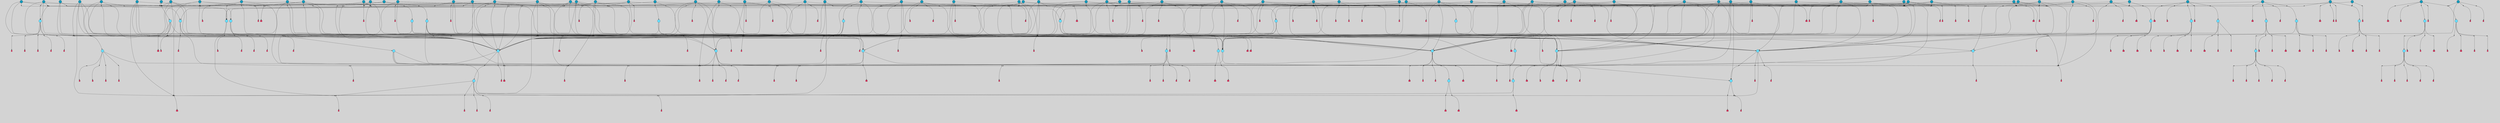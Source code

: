 // File exported with GEGELATI v1.3.1
// On the 2024-04-08 17:42:10
// With the File::TPGGraphDotExporter
digraph{
	graph[pad = "0.212, 0.055" bgcolor = lightgray]
	node[shape=circle style = filled label = ""]
		T3 [fillcolor="#66ddff"]
		T7 [fillcolor="#66ddff"]
		T9 [fillcolor="#66ddff"]
		T11 [fillcolor="#66ddff"]
		T27 [fillcolor="#66ddff"]
		T54 [fillcolor="#66ddff"]
		T59 [fillcolor="#66ddff"]
		T95 [fillcolor="#66ddff"]
		T111 [fillcolor="#66ddff"]
		T129 [fillcolor="#66ddff"]
		T159 [fillcolor="#66ddff"]
		T195 [fillcolor="#66ddff"]
		T213 [fillcolor="#66ddff"]
		T229 [fillcolor="#66ddff"]
		T240 [fillcolor="#66ddff"]
		T321 [fillcolor="#66ddff"]
		T322 [fillcolor="#66ddff"]
		T323 [fillcolor="#66ddff"]
		T324 [fillcolor="#66ddff"]
		T325 [fillcolor="#66ddff"]
		T326 [fillcolor="#66ddff"]
		T327 [fillcolor="#66ddff"]
		T328 [fillcolor="#1199bb"]
		T330 [fillcolor="#1199bb"]
		T448 [fillcolor="#1199bb"]
		T465 [fillcolor="#1199bb"]
		T565 [fillcolor="#1199bb"]
		T582 [fillcolor="#1199bb"]
		T602 [fillcolor="#1199bb"]
		T603 [fillcolor="#1199bb"]
		T605 [fillcolor="#66ddff"]
		T621 [fillcolor="#1199bb"]
		T627 [fillcolor="#66ddff"]
		T631 [fillcolor="#1199bb"]
		T633 [fillcolor="#66ddff"]
		T635 [fillcolor="#1199bb"]
		T639 [fillcolor="#1199bb"]
		T643 [fillcolor="#66ddff"]
		T649 [fillcolor="#1199bb"]
		T651 [fillcolor="#1199bb"]
		T656 [fillcolor="#1199bb"]
		T660 [fillcolor="#1199bb"]
		T662 [fillcolor="#1199bb"]
		T663 [fillcolor="#1199bb"]
		T667 [fillcolor="#1199bb"]
		T668 [fillcolor="#66ddff"]
		T669 [fillcolor="#66ddff"]
		T670 [fillcolor="#66ddff"]
		T671 [fillcolor="#1199bb"]
		T672 [fillcolor="#66ddff"]
		T673 [fillcolor="#66ddff"]
		T674 [fillcolor="#66ddff"]
		T676 [fillcolor="#1199bb"]
		T678 [fillcolor="#1199bb"]
		T679 [fillcolor="#1199bb"]
		T680 [fillcolor="#1199bb"]
		T689 [fillcolor="#1199bb"]
		T692 [fillcolor="#1199bb"]
		T696 [fillcolor="#1199bb"]
		T700 [fillcolor="#1199bb"]
		T703 [fillcolor="#1199bb"]
		T704 [fillcolor="#1199bb"]
		T705 [fillcolor="#1199bb"]
		T706 [fillcolor="#1199bb"]
		T708 [fillcolor="#1199bb"]
		T709 [fillcolor="#1199bb"]
		T712 [fillcolor="#1199bb"]
		T714 [fillcolor="#1199bb"]
		T716 [fillcolor="#1199bb"]
		T717 [fillcolor="#1199bb"]
		T718 [fillcolor="#1199bb"]
		T719 [fillcolor="#1199bb"]
		T720 [fillcolor="#66ddff"]
		T722 [fillcolor="#1199bb"]
		T723 [fillcolor="#1199bb"]
		T724 [fillcolor="#1199bb"]
		T726 [fillcolor="#1199bb"]
		T727 [fillcolor="#1199bb"]
		T729 [fillcolor="#1199bb"]
		T730 [fillcolor="#1199bb"]
		T731 [fillcolor="#1199bb"]
		T732 [fillcolor="#1199bb"]
		T733 [fillcolor="#1199bb"]
		T734 [fillcolor="#1199bb"]
		T736 [fillcolor="#1199bb"]
		T737 [fillcolor="#1199bb"]
		T738 [fillcolor="#1199bb"]
		T739 [fillcolor="#1199bb"]
		T740 [fillcolor="#1199bb"]
		T741 [fillcolor="#1199bb"]
		T742 [fillcolor="#66ddff"]
		T743 [fillcolor="#66ddff"]
		T744 [fillcolor="#66ddff"]
		T745 [fillcolor="#1199bb"]
		T746 [fillcolor="#66ddff"]
		T747 [fillcolor="#66ddff"]
		T748 [fillcolor="#66ddff"]
		T749 [fillcolor="#1199bb"]
		T750 [fillcolor="#1199bb"]
		T751 [fillcolor="#1199bb"]
		T752 [fillcolor="#1199bb"]
		T753 [fillcolor="#1199bb"]
		T754 [fillcolor="#1199bb"]
		T755 [fillcolor="#1199bb"]
		T756 [fillcolor="#1199bb"]
		T757 [fillcolor="#1199bb"]
		T758 [fillcolor="#1199bb"]
		T759 [fillcolor="#1199bb"]
		T760 [fillcolor="#1199bb"]
		T761 [fillcolor="#1199bb"]
		T762 [fillcolor="#1199bb"]
		T763 [fillcolor="#1199bb"]
		T764 [fillcolor="#1199bb"]
		T765 [fillcolor="#1199bb"]
		T766 [fillcolor="#1199bb"]
		T767 [fillcolor="#1199bb"]
		T768 [fillcolor="#1199bb"]
		P9524 [fillcolor="#cccccc" shape=point] //6|
		I9524 [shape=box style=invis label="6|1&2|6#1|7&#92;n10|7&2|0#1|5&#92;n9|4&0|1#2|2&#92;n8|6&0|0#1|0&#92;n"]
		P9524 -> I9524[style=invis]
		A6451 [fillcolor="#ff3366" shape=box margin=0.03 width=0 height=0 label="3"]
		T3 -> P9524 -> A6451
		P9525 [fillcolor="#cccccc" shape=point] //3|
		I9525 [shape=box style=invis label="7|6&2|4#0|2&#92;n10|3&2|7#1|4&#92;n11|6&0|4#0|1&#92;n7|1&0|0#2|6&#92;n7|6&0|3#2|6&#92;n4|0&2|6#0|1&#92;n4|4&2|5#0|2&#92;n4|6&0|4#2|7&#92;n10|0&2|3#1|5&#92;n2|6&0|5#0|2&#92;n1|0&2|3#0|7&#92;n1|6&2|0#0|5&#92;n6|2&0|1#0|7&#92;n9|2&0|3#2|7&#92;n5|3&0|6#0|6&#92;n1|7&2|5#2|3&#92;n8|1&2|7#0|6&#92;n1|0&2|5#2|1&#92;n7|1&2|2#2|5&#92;n7|4&2|6#0|3&#92;n"]
		P9525 -> I9525[style=invis]
		A6452 [fillcolor="#ff3366" shape=box margin=0.03 width=0 height=0 label="4"]
		T3 -> P9525 -> A6452
		P9526 [fillcolor="#cccccc" shape=point] //-3|
		I9526 [shape=box style=invis label="1|6&2|7#0|7&#92;n10|2&0|7#1|3&#92;n9|6&2|7#2|2&#92;n5|3&0|7#0|7&#92;n1|6&2|3#0|0&#92;n2|3&2|3#2|2&#92;n5|1&2|6#0|6&#92;n"]
		P9526 -> I9526[style=invis]
		A6453 [fillcolor="#ff3366" shape=box margin=0.03 width=0 height=0 label="7"]
		T7 -> P9526 -> A6453
		P9527 [fillcolor="#cccccc" shape=point] //5|
		I9527 [shape=box style=invis label="0|5&2|3#0|1&#92;n0|6&2|1#2|4&#92;n6|2&2|6#0|7&#92;n7|4&0|3#0|1&#92;n5|4&0|7#1|6&#92;n9|1&0|5#2|2&#92;n6|3&2|3#1|7&#92;n11|7&2|4#1|6&#92;n2|5&0|1#0|0&#92;n4|7&0|0#0|2&#92;n6|2&0|6#0|0&#92;n2|1&2|6#2|4&#92;n10|0&2|0#1|0&#92;n6|6&2|4#0|6&#92;n"]
		P9527 -> I9527[style=invis]
		A6454 [fillcolor="#ff3366" shape=box margin=0.03 width=0 height=0 label="8"]
		T7 -> P9527 -> A6454
		P9528 [fillcolor="#cccccc" shape=point] //-6|
		I9528 [shape=box style=invis label="11|1&0|7#2|0&#92;n10|4&0|1#1|0&#92;n4|3&2|4#2|1&#92;n0|5&2|0#0|0&#92;n6|1&0|0#0|3&#92;n8|2&2|0#0|4&#92;n11|4&2|0#1|6&#92;n7|0&2|6#2|3&#92;n5|3&2|6#2|0&#92;n2|0&2|0#0|4&#92;n"]
		P9528 -> I9528[style=invis]
		A6455 [fillcolor="#ff3366" shape=box margin=0.03 width=0 height=0 label="9"]
		T9 -> P9528 -> A6455
		P9529 [fillcolor="#cccccc" shape=point] //2|
		I9529 [shape=box style=invis label="6|3&2|7#1|4&#92;n8|6&0|0#2|5&#92;n2|1&0|2#0|3&#92;n8|7&0|6#0|4&#92;n2|1&2|0#0|1&#92;n0|0&2|2#2|3&#92;n6|6&0|7#2|1&#92;n6|1&0|7#2|6&#92;n5|4&2|7#0|4&#92;n0|3&0|4#2|0&#92;n11|0&2|0#2|5&#92;n4|5&2|5#2|4&#92;n5|7&0|6#0|4&#92;n9|7&2|5#0|3&#92;n5|4&2|1#0|3&#92;n5|3&0|1#1|7&#92;n0|4&0|3#2|5&#92;n"]
		P9529 -> I9529[style=invis]
		A6456 [fillcolor="#ff3366" shape=box margin=0.03 width=0 height=0 label="10"]
		T9 -> P9529 -> A6456
		P9530 [fillcolor="#cccccc" shape=point] //6|
		I9530 [shape=box style=invis label="3|0&2|7#2|2&#92;n3|2&0|4#2|5&#92;n5|1&0|2#1|0&#92;n8|7&0|1#2|0&#92;n8|5&0|3#0|6&#92;n0|2&0|2#2|3&#92;n1|5&2|5#0|5&#92;n5|6&0|6#0|7&#92;n6|7&0|0#2|6&#92;n1|2&2|3#0|0&#92;n7|7&2|3#0|4&#92;n0|7&2|7#0|6&#92;n1|0&2|2#2|7&#92;n4|4&0|1#0|0&#92;n"]
		P9530 -> I9530[style=invis]
		A6457 [fillcolor="#ff3366" shape=box margin=0.03 width=0 height=0 label="11"]
		T11 -> P9530 -> A6457
		P9531 [fillcolor="#cccccc" shape=point] //-4|
		I9531 [shape=box style=invis label="4|1&0|4#2|6&#92;n1|2&2|2#2|0&#92;n1|2&2|0#0|6&#92;n8|4&2|3#2|5&#92;n5|5&2|1#1|0&#92;n"]
		P9531 -> I9531[style=invis]
		A6458 [fillcolor="#ff3366" shape=box margin=0.03 width=0 height=0 label="12"]
		T11 -> P9531 -> A6458
		P9532 [fillcolor="#cccccc" shape=point] //2|
		I9532 [shape=box style=invis label="9|1&2|3#0|1&#92;n5|2&2|0#2|4&#92;n3|6&2|5#2|7&#92;n7|0&2|5#0|4&#92;n1|2&0|3#0|5&#92;n7|3&2|7#0|0&#92;n"]
		P9532 -> I9532[style=invis]
		A6459 [fillcolor="#ff3366" shape=box margin=0.03 width=0 height=0 label="2"]
		T27 -> P9532 -> A6459
		P9533 [fillcolor="#cccccc" shape=point] //-6|
		I9533 [shape=box style=invis label="7|5&0|4#0|4&#92;n11|0&2|5#2|1&#92;n"]
		P9533 -> I9533[style=invis]
		A6460 [fillcolor="#ff3366" shape=box margin=0.03 width=0 height=0 label="3"]
		T27 -> P9533 -> A6460
		T27 -> P9525
		P9534 [fillcolor="#cccccc" shape=point] //0|
		I9534 [shape=box style=invis label="2|5&0|1#0|6&#92;n6|1&2|2#2|7&#92;n8|0&0|3#1|4&#92;n4|3&2|5#2|4&#92;n8|1&2|4#0|0&#92;n6|6&0|1#2|6&#92;n11|7&2|4#2|5&#92;n6|2&2|4#0|2&#92;n8|5&2|4#2|4&#92;n2|1&2|1#2|2&#92;n2|7&2|5#2|6&#92;n9|7&0|5#0|4&#92;n1|2&0|5#2|6&#92;n4|2&2|3#2|7&#92;n3|3&2|1#0|2&#92;n"]
		P9534 -> I9534[style=invis]
		A6461 [fillcolor="#ff3366" shape=box margin=0.03 width=0 height=0 label="5"]
		T27 -> P9534 -> A6461
		P9535 [fillcolor="#cccccc" shape=point] //0|
		I9535 [shape=box style=invis label="4|0&0|3#2|7&#92;n10|2&0|3#1|7&#92;n3|5&0|2#0|3&#92;n4|5&0|0#2|1&#92;n10|7&2|0#1|2&#92;n5|3&2|3#1|6&#92;n9|5&2|0#0|4&#92;n5|4&2|7#0|2&#92;n10|3&2|7#1|4&#92;n7|2&0|1#2|6&#92;n8|6&0|5#0|5&#92;n8|7&2|3#0|5&#92;n2|6&2|4#0|0&#92;n"]
		P9535 -> I9535[style=invis]
		A6462 [fillcolor="#ff3366" shape=box margin=0.03 width=0 height=0 label="5"]
		T27 -> P9535 -> A6462
		P9536 [fillcolor="#cccccc" shape=point] //8|
		I9536 [shape=box style=invis label="9|0&0|1#2|0&#92;n10|1&2|5#1|4&#92;n8|2&2|6#0|4&#92;n2|4&2|5#2|3&#92;n4|2&2|2#0|2&#92;n7|5&0|2#0|0&#92;n8|2&2|1#1|3&#92;n8|7&0|7#2|1&#92;n1|1&0|0#0|7&#92;n5|6&2|5#1|0&#92;n6|6&2|5#0|0&#92;n11|4&0|3#2|6&#92;n4|2&2|4#0|7&#92;n5|6&0|1#2|0&#92;n11|3&0|2#0|7&#92;n"]
		P9536 -> I9536[style=invis]
		A6463 [fillcolor="#ff3366" shape=box margin=0.03 width=0 height=0 label="6"]
		T54 -> P9536 -> A6463
		P9537 [fillcolor="#cccccc" shape=point] //5|
		I9537 [shape=box style=invis label="3|0&2|0#0|1&#92;n3|0&0|7#0|1&#92;n5|3&0|2#2|6&#92;n4|4&2|4#2|6&#92;n11|2&0|7#1|6&#92;n2|7&2|2#2|5&#92;n9|3&2|6#2|7&#92;n7|7&0|0#0|4&#92;n6|1&2|4#2|3&#92;n5|4&2|0#1|6&#92;n1|3&0|7#0|4&#92;n"]
		P9537 -> I9537[style=invis]
		A6464 [fillcolor="#ff3366" shape=box margin=0.03 width=0 height=0 label="7"]
		T54 -> P9537 -> A6464
		P9538 [fillcolor="#cccccc" shape=point] //-10|
		I9538 [shape=box style=invis label="3|6&0|0#0|4&#92;n4|1&2|4#0|1&#92;n5|1&0|1#0|4&#92;n5|5&2|6#0|5&#92;n6|5&0|6#0|3&#92;n11|1&2|0#0|1&#92;n0|7&2|0#0|3&#92;n1|2&0|6#0|1&#92;n8|0&0|4#2|0&#92;n0|4&0|7#2|7&#92;n7|0&2|7#1|3&#92;n3|1&0|5#2|5&#92;n5|1&0|4#0|3&#92;n2|2&0|2#0|0&#92;n8|3&0|1#0|7&#92;n3|0&0|3#0|5&#92;n7|2&0|5#2|0&#92;n6|3&2|7#1|5&#92;n4|7&2|7#2|1&#92;n"]
		P9538 -> I9538[style=invis]
		A6465 [fillcolor="#ff3366" shape=box margin=0.03 width=0 height=0 label="14"]
		T54 -> P9538 -> A6465
		T54 -> P9527
		P9539 [fillcolor="#cccccc" shape=point] //8|
		I9539 [shape=box style=invis label="9|0&0|1#2|0&#92;n10|1&2|5#1|4&#92;n8|2&2|6#0|4&#92;n4|5&0|3#0|1&#92;n2|4&2|5#2|3&#92;n4|2&2|2#0|2&#92;n7|5&0|2#0|0&#92;n8|2&2|1#1|3&#92;n8|7&0|7#2|1&#92;n1|1&0|0#0|7&#92;n5|6&2|5#1|0&#92;n6|3&2|5#0|0&#92;n11|4&0|3#2|6&#92;n1|2&2|4#0|7&#92;n5|6&0|1#2|0&#92;n11|3&0|2#0|7&#92;n"]
		P9539 -> I9539[style=invis]
		A6466 [fillcolor="#ff3366" shape=box margin=0.03 width=0 height=0 label="6"]
		T59 -> P9539 -> A6466
		T59 -> P9537
		T59 -> P9528
		T59 -> P9537
		P9540 [fillcolor="#cccccc" shape=point] //4|
		I9540 [shape=box style=invis label="4|3&0|6#0|3&#92;n5|7&2|3#2|2&#92;n5|6&0|7#1|2&#92;n1|4&2|6#0|3&#92;n8|4&2|1#2|5&#92;n9|5&2|4#1|4&#92;n2|4&0|5#0|7&#92;n10|0&0|6#1|3&#92;n3|0&0|6#0|2&#92;n2|7&2|7#2|6&#92;n5|2&0|5#1|5&#92;n10|4&2|5#1|7&#92;n4|0&0|4#2|4&#92;n11|1&0|4#2|6&#92;n10|6&2|0#1|4&#92;n9|7&0|3#1|4&#92;n4|5&2|7#0|6&#92;n11|5&2|6#2|3&#92;n0|3&0|5#0|1&#92;n"]
		P9540 -> I9540[style=invis]
		A6467 [fillcolor="#ff3366" shape=box margin=0.03 width=0 height=0 label="13"]
		T95 -> P9540 -> A6467
		P9541 [fillcolor="#cccccc" shape=point] //8|
		I9541 [shape=box style=invis label="9|7&0|5#2|5&#92;n3|3&2|3#0|2&#92;n9|5&2|2#1|0&#92;n2|3&0|6#0|3&#92;n4|4&2|5#2|7&#92;n11|3&2|0#1|5&#92;n6|6&2|1#2|2&#92;n4|6&0|1#2|2&#92;n2|5&2|7#2|2&#92;n7|7&2|2#2|3&#92;n6|5&0|3#2|6&#92;n6|7&0|6#0|2&#92;n"]
		P9541 -> I9541[style=invis]
		A6468 [fillcolor="#ff3366" shape=box margin=0.03 width=0 height=0 label="14"]
		T95 -> P9541 -> A6468
		P9542 [fillcolor="#cccccc" shape=point] //2|
		I9542 [shape=box style=invis label="4|1&0|4#2|6&#92;n5|5&2|1#1|0&#92;n1|0&2|0#0|6&#92;n8|4&2|3#2|5&#92;n"]
		P9542 -> I9542[style=invis]
		T95 -> P9542 -> T11
		P9543 [fillcolor="#cccccc" shape=point] //-9|
		I9543 [shape=box style=invis label="2|0&2|0#2|1&#92;n4|4&2|4#2|6&#92;n9|1&0|3#1|7&#92;n5|3&0|2#2|6&#92;n2|7&2|2#2|5&#92;n5|4&2|0#1|6&#92;n3|0&0|7#0|1&#92;n1|3&0|7#0|4&#92;n11|6&2|2#0|7&#92;n7|7&0|0#0|4&#92;n11|0&0|7#1|6&#92;n9|3&2|6#2|7&#92;n"]
		P9543 -> I9543[style=invis]
		A6469 [fillcolor="#ff3366" shape=box margin=0.03 width=0 height=0 label="7"]
		T95 -> P9543 -> A6469
		P9544 [fillcolor="#cccccc" shape=point] //-8|
		I9544 [shape=box style=invis label="7|5&0|4#2|4&#92;n"]
		P9544 -> I9544[style=invis]
		A6470 [fillcolor="#ff3366" shape=box margin=0.03 width=0 height=0 label="3"]
		T95 -> P9544 -> A6470
		P9545 [fillcolor="#cccccc" shape=point] //-5|
		I9545 [shape=box style=invis label="0|0&2|3#0|2&#92;n10|5&0|6#1|3&#92;n7|3&0|6#2|3&#92;n3|4&0|6#0|6&#92;n10|5&0|2#1|1&#92;n5|0&0|1#0|3&#92;n6|6&2|5#1|5&#92;n7|4&0|2#1|7&#92;n5|7&0|1#2|5&#92;n1|5&0|0#0|3&#92;n7|5&2|1#2|6&#92;n9|0&0|2#0|0&#92;n4|0&2|4#0|0&#92;n4|6&0|0#2|3&#92;n3|1&0|6#2|5&#92;n7|7&2|1#2|3&#92;n9|4&2|2#0|6&#92;n"]
		P9545 -> I9545[style=invis]
		T111 -> P9545 -> T9
		P9546 [fillcolor="#cccccc" shape=point] //7|
		I9546 [shape=box style=invis label="7|4&2|1#2|0&#92;n4|1&2|4#2|3&#92;n5|0&2|0#2|2&#92;n6|1&2|4#2|6&#92;n"]
		P9546 -> I9546[style=invis]
		A6471 [fillcolor="#ff3366" shape=box margin=0.03 width=0 height=0 label="9"]
		T111 -> P9546 -> A6471
		P9547 [fillcolor="#cccccc" shape=point] //2|
		I9547 [shape=box style=invis label="3|0&2|0#0|1&#92;n11|2&0|7#1|6&#92;n8|7&2|4#0|5&#92;n5|3&0|2#2|6&#92;n4|4&2|4#2|6&#92;n3|0&0|7#0|1&#92;n2|7&2|2#2|5&#92;n9|3&2|6#2|7&#92;n7|7&0|0#0|4&#92;n6|1&2|4#1|3&#92;n5|4&2|0#1|6&#92;n1|3&0|7#0|4&#92;n"]
		P9547 -> I9547[style=invis]
		A6472 [fillcolor="#ff3366" shape=box margin=0.03 width=0 height=0 label="7"]
		T111 -> P9547 -> A6472
		T111 -> P9528
		T129 -> P9536
		T129 -> P9537
		P9548 [fillcolor="#cccccc" shape=point] //10|
		I9548 [shape=box style=invis label="4|5&2|7#2|1&#92;n1|7&2|3#0|6&#92;n3|5&2|2#0|3&#92;n10|3&0|7#1|4&#92;n7|1&0|4#2|6&#92;n10|2&0|3#1|7&#92;n9|5&2|0#0|4&#92;n4|0&0|3#2|7&#92;n11|4&2|6#1|2&#92;n5|4&2|7#0|2&#92;n2|6&2|4#0|0&#92;n6|5&0|7#2|1&#92;n5|3&2|3#1|6&#92;n10|7&2|0#1|2&#92;n"]
		P9548 -> I9548[style=invis]
		A6473 [fillcolor="#ff3366" shape=box margin=0.03 width=0 height=0 label="5"]
		T129 -> P9548 -> A6473
		P9549 [fillcolor="#cccccc" shape=point] //5|
		I9549 [shape=box style=invis label="9|4&2|3#1|3&#92;n0|4&2|4#0|5&#92;n6|1&2|6#2|5&#92;n4|0&0|5#2|0&#92;n"]
		P9549 -> I9549[style=invis]
		A6474 [fillcolor="#ff3366" shape=box margin=0.03 width=0 height=0 label="7"]
		T129 -> P9549 -> A6474
		P9550 [fillcolor="#cccccc" shape=point] //6|
		I9550 [shape=box style=invis label="9|4&2|7#0|6&#92;n8|4&0|1#1|0&#92;n1|3&0|0#2|1&#92;n2|4&0|6#2|2&#92;n5|1&2|5#0|7&#92;n3|0&0|3#2|6&#92;n2|2&2|6#0|2&#92;n8|4&0|4#2|2&#92;n5|1&2|4#0|3&#92;n9|4&0|6#0|6&#92;n5|0&2|2#1|5&#92;n11|7&0|0#1|1&#92;n0|4&0|3#0|3&#92;n7|7&2|4#2|5&#92;n1|5&0|1#2|1&#92;n"]
		P9550 -> I9550[style=invis]
		A6475 [fillcolor="#ff3366" shape=box margin=0.03 width=0 height=0 label="1"]
		T129 -> P9550 -> A6475
		P9551 [fillcolor="#cccccc" shape=point] //7|
		I9551 [shape=box style=invis label="7|0&2|1#2|0&#92;n9|7&2|1#1|7&#92;n8|2&0|1#1|0&#92;n6|6&0|2#1|1&#92;n2|2&0|5#0|0&#92;n5|7&0|0#2|1&#92;n5|1&2|5#1|5&#92;n4|7&2|4#2|3&#92;n10|5&2|2#1|5&#92;n1|3&2|2#2|0&#92;n10|2&2|6#1|5&#92;n"]
		P9551 -> I9551[style=invis]
		A6476 [fillcolor="#ff3366" shape=box margin=0.03 width=0 height=0 label="1"]
		T159 -> P9551 -> A6476
		P9552 [fillcolor="#cccccc" shape=point] //7|
		I9552 [shape=box style=invis label="7|4&2|7#0|4&#92;n4|6&0|1#2|5&#92;n2|1&2|3#0|0&#92;n4|3&2|0#0|1&#92;n0|0&2|7#2|7&#92;n7|7&0|5#2|3&#92;n5|0&2|1#2|2&#92;n10|0&0|4#1|2&#92;n4|4&0|7#0|0&#92;n6|7&0|2#0|1&#92;n1|4&2|5#0|4&#92;n"]
		P9552 -> I9552[style=invis]
		A6477 [fillcolor="#ff3366" shape=box margin=0.03 width=0 height=0 label="0"]
		T159 -> P9552 -> A6477
		P9553 [fillcolor="#cccccc" shape=point] //5|
		I9553 [shape=box style=invis label="0|5&2|3#0|1&#92;n0|6&2|1#2|4&#92;n6|2&2|6#0|7&#92;n9|0&2|7#1|1&#92;n7|4&0|3#0|1&#92;n11|7&2|4#1|6&#92;n9|1&0|5#2|2&#92;n5|4&0|7#1|6&#92;n2|5&0|1#0|0&#92;n4|7&0|0#0|2&#92;n6|2&0|6#0|0&#92;n2|1&2|6#2|4&#92;n10|0&0|0#1|0&#92;n6|6&2|4#0|6&#92;n"]
		P9553 -> I9553[style=invis]
		T159 -> P9553 -> T129
		P9554 [fillcolor="#cccccc" shape=point] //5|
		I9554 [shape=box style=invis label="3|0&2|0#2|1&#92;n3|0&0|7#0|1&#92;n5|3&0|2#2|6&#92;n4|4&2|4#2|6&#92;n5|4&2|0#1|6&#92;n2|7&2|2#2|5&#92;n1|3&0|7#0|4&#92;n11|6&2|2#0|7&#92;n7|7&0|0#0|4&#92;n6|1&2|4#2|3&#92;n11|0&0|7#1|6&#92;n9|3&2|6#2|7&#92;n"]
		P9554 -> I9554[style=invis]
		A6478 [fillcolor="#ff3366" shape=box margin=0.03 width=0 height=0 label="7"]
		T195 -> P9554 -> A6478
		P9555 [fillcolor="#cccccc" shape=point] //4|
		I9555 [shape=box style=invis label="7|1&0|6#0|1&#92;n6|7&2|7#1|7&#92;n10|1&2|1#1|1&#92;n9|6&2|2#1|4&#92;n4|7&0|4#2|2&#92;n9|6&0|5#1|1&#92;n10|0&2|6#1|6&#92;n5|1&0|1#2|3&#92;n10|1&0|5#1|0&#92;n3|4&2|3#0|0&#92;n8|2&0|5#2|4&#92;n1|6&2|0#0|0&#92;n2|3&0|1#2|6&#92;n5|2&2|2#1|6&#92;n2|2&0|1#2|1&#92;n3|1&2|7#0|3&#92;n6|7&2|3#0|4&#92;n"]
		P9555 -> I9555[style=invis]
		A6479 [fillcolor="#ff3366" shape=box margin=0.03 width=0 height=0 label="10"]
		T195 -> P9555 -> A6479
		P9556 [fillcolor="#cccccc" shape=point] //-4|
		I9556 [shape=box style=invis label="0|4&0|0#2|7&#92;n8|5&2|4#2|4&#92;n4|3&2|5#2|4&#92;n11|7&2|2#2|5&#92;n6|5&2|2#2|7&#92;n3|2&0|7#0|7&#92;n3|3&2|1#0|3&#92;n2|6&0|3#2|5&#92;n0|1&2|6#2|2&#92;n8|2&0|0#1|6&#92;n0|7&0|5#0|4&#92;n9|5&0|3#2|7&#92;n2|7&2|5#2|6&#92;n9|0&2|0#0|1&#92;n1|2&2|4#0|2&#92;n"]
		P9556 -> I9556[style=invis]
		T195 -> P9556 -> T27
		T195 -> P9552
		P9557 [fillcolor="#cccccc" shape=point] //6|
		I9557 [shape=box style=invis label="9|4&2|7#0|6&#92;n8|4&0|1#1|0&#92;n1|3&0|0#2|1&#92;n2|4&0|6#2|2&#92;n5|1&2|5#0|7&#92;n3|0&0|3#2|6&#92;n2|2&2|6#0|2&#92;n8|4&0|4#2|2&#92;n5|1&2|4#0|3&#92;n9|4&0|6#0|6&#92;n5|0&2|2#1|5&#92;n11|7&0|0#1|1&#92;n0|4&0|3#0|3&#92;n7|7&2|4#2|5&#92;n1|5&0|1#2|1&#92;n"]
		P9557 -> I9557[style=invis]
		A6480 [fillcolor="#ff3366" shape=box margin=0.03 width=0 height=0 label="1"]
		T213 -> P9557 -> A6480
		P9558 [fillcolor="#cccccc" shape=point] //5|
		I9558 [shape=box style=invis label="9|4&2|3#1|3&#92;n0|4&2|4#0|5&#92;n6|1&2|6#2|5&#92;n4|0&0|5#2|0&#92;n"]
		P9558 -> I9558[style=invis]
		A6481 [fillcolor="#ff3366" shape=box margin=0.03 width=0 height=0 label="7"]
		T213 -> P9558 -> A6481
		P9559 [fillcolor="#cccccc" shape=point] //8|
		I9559 [shape=box style=invis label="9|0&0|1#2|0&#92;n10|1&2|5#1|4&#92;n8|2&2|6#0|4&#92;n2|4&2|5#2|3&#92;n4|2&2|2#0|2&#92;n7|5&0|2#0|0&#92;n8|2&2|1#1|3&#92;n8|7&0|7#2|1&#92;n1|1&0|0#0|7&#92;n5|6&2|5#1|0&#92;n6|6&2|5#0|0&#92;n11|4&0|3#2|6&#92;n4|2&2|4#0|7&#92;n5|6&0|1#2|0&#92;n11|3&0|2#0|7&#92;n"]
		P9559 -> I9559[style=invis]
		A6482 [fillcolor="#ff3366" shape=box margin=0.03 width=0 height=0 label="6"]
		T213 -> P9559 -> A6482
		P9560 [fillcolor="#cccccc" shape=point] //10|
		I9560 [shape=box style=invis label="4|5&2|7#2|1&#92;n1|7&2|3#0|6&#92;n3|5&2|2#0|3&#92;n10|3&0|7#1|4&#92;n7|1&0|4#2|6&#92;n10|2&0|3#1|7&#92;n9|5&2|0#0|4&#92;n4|0&0|3#2|7&#92;n11|4&2|6#1|2&#92;n5|4&2|7#0|2&#92;n2|6&2|4#0|0&#92;n6|5&0|7#2|1&#92;n5|3&2|3#1|6&#92;n10|7&2|0#1|2&#92;n"]
		P9560 -> I9560[style=invis]
		A6483 [fillcolor="#ff3366" shape=box margin=0.03 width=0 height=0 label="5"]
		T213 -> P9560 -> A6483
		P9561 [fillcolor="#cccccc" shape=point] //5|
		I9561 [shape=box style=invis label="3|0&2|0#0|1&#92;n3|0&0|7#0|1&#92;n5|3&0|2#2|6&#92;n4|4&2|4#2|6&#92;n11|2&0|7#1|6&#92;n2|7&2|2#2|5&#92;n9|3&2|6#2|7&#92;n7|7&0|0#0|4&#92;n6|1&2|4#2|3&#92;n5|4&2|0#1|6&#92;n1|3&0|7#0|4&#92;n"]
		P9561 -> I9561[style=invis]
		A6484 [fillcolor="#ff3366" shape=box margin=0.03 width=0 height=0 label="7"]
		T213 -> P9561 -> A6484
		P9562 [fillcolor="#cccccc" shape=point] //-2|
		I9562 [shape=box style=invis label="5|2&2|0#2|4&#92;n9|1&2|3#0|1&#92;n3|6&2|5#2|7&#92;n7|0&2|1#0|4&#92;n1|2&0|3#0|5&#92;n7|3&2|7#0|0&#92;n"]
		P9562 -> I9562[style=invis]
		A6485 [fillcolor="#ff3366" shape=box margin=0.03 width=0 height=0 label="2"]
		T229 -> P9562 -> A6485
		P9563 [fillcolor="#cccccc" shape=point] //9|
		I9563 [shape=box style=invis label="7|1&2|2#2|5&#92;n1|0&2|5#2|1&#92;n11|6&0|4#0|1&#92;n10|6&0|3#1|6&#92;n7|1&0|0#2|6&#92;n4|0&2|6#0|1&#92;n4|6&0|4#2|7&#92;n10|0&2|3#1|0&#92;n1|0&2|3#0|7&#92;n1|6&2|0#0|5&#92;n6|2&0|1#0|7&#92;n9|2&0|3#2|7&#92;n5|3&0|6#0|6&#92;n3|1&0|3#0|5&#92;n1|7&2|5#2|3&#92;n8|1&2|7#0|6&#92;n10|3&2|0#1|4&#92;n7|6&2|4#0|2&#92;n7|4&2|6#0|3&#92;n"]
		P9563 -> I9563[style=invis]
		T229 -> P9563 -> T7
		P9564 [fillcolor="#cccccc" shape=point] //2|
		I9564 [shape=box style=invis label="8|6&0|2#0|5&#92;n10|5&2|3#1|7&#92;n5|6&0|1#2|5&#92;n11|3&0|0#2|2&#92;n0|3&2|1#0|6&#92;n9|7&2|6#0|1&#92;n4|6&2|7#0|2&#92;n8|0&0|6#2|0&#92;n11|2&0|7#0|1&#92;n3|7&2|4#0|7&#92;n5|1&0|1#0|6&#92;n7|6&2|7#2|4&#92;n6|1&0|3#0|2&#92;n6|6&2|5#1|2&#92;n8|5&0|2#0|0&#92;n0|2&0|3#0|0&#92;n2|5&2|5#2|1&#92;n10|4&0|1#1|0&#92;n4|3&2|5#0|4&#92;n"]
		P9564 -> I9564[style=invis]
		A6486 [fillcolor="#ff3366" shape=box margin=0.03 width=0 height=0 label="11"]
		T229 -> P9564 -> A6486
		P9565 [fillcolor="#cccccc" shape=point] //-7|
		I9565 [shape=box style=invis label="11|2&2|6#1|1&#92;n2|3&0|6#2|3&#92;n10|0&0|2#1|4&#92;n"]
		P9565 -> I9565[style=invis]
		T229 -> P9565 -> T111
		P9566 [fillcolor="#cccccc" shape=point] //-1|
		I9566 [shape=box style=invis label="6|4&0|4#2|4&#92;n4|5&2|5#2|4&#92;n9|7&2|5#0|3&#92;n3|7&2|6#0|6&#92;n8|7&0|6#0|4&#92;n2|1&2|0#0|1&#92;n8|6&0|0#2|5&#92;n2|1&0|2#0|3&#92;n6|1&0|7#2|6&#92;n6|3&0|1#1|6&#92;n5|4&2|7#0|4&#92;n0|7&0|4#2|0&#92;n11|0&2|0#2|5&#92;n3|7&2|0#2|7&#92;n8|3&2|7#1|4&#92;n5|7&0|6#0|4&#92;n0|0&2|3#2|3&#92;n5|4&2|1#0|3&#92;n0|4&0|3#2|5&#92;n"]
		P9566 -> I9566[style=invis]
		A6487 [fillcolor="#ff3366" shape=box margin=0.03 width=0 height=0 label="10"]
		T229 -> P9566 -> A6487
		P9567 [fillcolor="#cccccc" shape=point] //5|
		I9567 [shape=box style=invis label="1|6&2|7#0|7&#92;n9|2&2|7#2|2&#92;n10|2&0|7#1|3&#92;n5|3&0|7#0|7&#92;n7|0&2|7#2|2&#92;n1|6&2|3#0|0&#92;n2|3&2|3#2|2&#92;n"]
		P9567 -> I9567[style=invis]
		A6488 [fillcolor="#ff3366" shape=box margin=0.03 width=0 height=0 label="7"]
		T240 -> P9567 -> A6488
		P9568 [fillcolor="#cccccc" shape=point] //-8|
		I9568 [shape=box style=invis label="7|5&0|2#2|1&#92;n1|0&2|6#0|0&#92;n7|1&2|6#1|1&#92;n8|7&0|3#1|6&#92;n3|7&2|3#2|4&#92;n"]
		P9568 -> I9568[style=invis]
		A6489 [fillcolor="#ff3366" shape=box margin=0.03 width=0 height=0 label="2"]
		T240 -> P9568 -> A6489
		P9569 [fillcolor="#cccccc" shape=point] //-3|
		I9569 [shape=box style=invis label="1|1&2|1#0|1&#92;n1|4&0|0#2|4&#92;n11|0&2|3#0|2&#92;n11|6&0|4#0|1&#92;n5|2&0|6#1|5&#92;n3|7&2|6#2|7&#92;n7|7&0|1#2|1&#92;n9|5&2|2#2|0&#92;n6|5&2|6#1|4&#92;n0|7&0|5#2|4&#92;n8|1&0|0#2|3&#92;n0|5&0|3#0|5&#92;n2|0&2|4#0|5&#92;n7|5&2|7#1|3&#92;n8|3&0|0#1|2&#92;n"]
		P9569 -> I9569[style=invis]
		A6490 [fillcolor="#ff3366" shape=box margin=0.03 width=0 height=0 label="1"]
		T240 -> P9569 -> A6490
		P9570 [fillcolor="#cccccc" shape=point] //-9|
		I9570 [shape=box style=invis label="2|0&2|0#2|1&#92;n4|4&2|4#2|6&#92;n9|1&0|3#1|7&#92;n5|3&0|2#2|6&#92;n2|7&2|2#2|5&#92;n5|4&2|0#1|6&#92;n3|0&0|7#0|1&#92;n1|3&0|7#0|4&#92;n11|6&2|2#0|7&#92;n7|7&0|0#0|4&#92;n11|0&0|7#1|6&#92;n9|3&2|6#2|7&#92;n"]
		P9570 -> I9570[style=invis]
		A6491 [fillcolor="#ff3366" shape=box margin=0.03 width=0 height=0 label="7"]
		T321 -> P9570 -> A6491
		P9571 [fillcolor="#cccccc" shape=point] //-4|
		I9571 [shape=box style=invis label="4|1&0|4#2|6&#92;n1|2&2|2#2|0&#92;n1|2&2|0#0|6&#92;n8|4&2|3#2|5&#92;n5|5&2|1#1|0&#92;n"]
		P9571 -> I9571[style=invis]
		A6492 [fillcolor="#ff3366" shape=box margin=0.03 width=0 height=0 label="12"]
		T322 -> P9571 -> A6492
		P9572 [fillcolor="#cccccc" shape=point] //8|
		I9572 [shape=box style=invis label="9|7&0|5#2|5&#92;n3|3&2|3#0|2&#92;n9|5&2|2#1|0&#92;n2|3&0|6#0|3&#92;n4|4&2|5#2|7&#92;n11|3&2|0#1|5&#92;n6|6&2|1#2|2&#92;n4|6&0|1#2|2&#92;n2|5&2|7#2|2&#92;n7|7&2|2#2|3&#92;n6|5&0|3#2|6&#92;n6|7&0|6#0|2&#92;n"]
		P9572 -> I9572[style=invis]
		A6493 [fillcolor="#ff3366" shape=box margin=0.03 width=0 height=0 label="14"]
		T321 -> P9572 -> A6493
		P9573 [fillcolor="#cccccc" shape=point] //-8|
		I9573 [shape=box style=invis label="7|5&0|4#2|4&#92;n"]
		P9573 -> I9573[style=invis]
		A6494 [fillcolor="#ff3366" shape=box margin=0.03 width=0 height=0 label="3"]
		T321 -> P9573 -> A6494
		P9574 [fillcolor="#cccccc" shape=point] //4|
		I9574 [shape=box style=invis label="4|3&0|6#0|3&#92;n5|7&2|3#2|2&#92;n5|6&0|7#1|2&#92;n1|4&2|6#0|3&#92;n8|4&2|1#2|5&#92;n9|5&2|4#1|4&#92;n2|4&0|5#0|7&#92;n10|0&0|6#1|3&#92;n3|0&0|6#0|2&#92;n2|7&2|7#2|6&#92;n5|2&0|5#1|5&#92;n10|4&2|5#1|7&#92;n4|0&0|4#2|4&#92;n11|1&0|4#2|6&#92;n10|6&2|0#1|4&#92;n9|7&0|3#1|4&#92;n4|5&2|7#0|6&#92;n11|5&2|6#2|3&#92;n0|3&0|5#0|1&#92;n"]
		P9574 -> I9574[style=invis]
		A6495 [fillcolor="#ff3366" shape=box margin=0.03 width=0 height=0 label="13"]
		T321 -> P9574 -> A6495
		P9575 [fillcolor="#cccccc" shape=point] //-3|
		I9575 [shape=box style=invis label="4|5&0|0#0|0&#92;n4|7&0|0#0|2&#92;n0|6&2|1#2|4&#92;n9|1&0|5#2|2&#92;n10|0&2|0#1|0&#92;n6|6&2|4#0|6&#92;n2|5&0|1#0|0&#92;n6|3&2|3#1|7&#92;n11|7&2|4#1|6&#92;n6|2&2|6#0|1&#92;n6|2&0|0#0|0&#92;n9|1&2|6#2|4&#92;n10|4&0|3#1|1&#92;n5|4&2|7#1|6&#92;n"]
		P9575 -> I9575[style=invis]
		T324 -> P9575 -> T321
		P9576 [fillcolor="#cccccc" shape=point] //2|
		I9576 [shape=box style=invis label="4|1&0|4#2|6&#92;n5|5&2|1#1|0&#92;n1|0&2|0#0|6&#92;n8|4&2|3#2|5&#92;n"]
		P9576 -> I9576[style=invis]
		T321 -> P9576 -> T322
		P9577 [fillcolor="#cccccc" shape=point] //5|
		I9577 [shape=box style=invis label="0|5&2|3#0|1&#92;n0|6&2|1#2|4&#92;n6|2&2|6#0|7&#92;n7|4&0|3#0|1&#92;n5|4&0|7#1|6&#92;n9|1&0|5#2|2&#92;n6|3&2|3#1|7&#92;n11|7&2|4#1|6&#92;n2|5&0|1#0|0&#92;n4|7&0|0#0|2&#92;n6|2&0|6#0|0&#92;n2|1&2|6#2|4&#92;n10|0&2|0#1|0&#92;n6|6&2|4#0|6&#92;n"]
		P9577 -> I9577[style=invis]
		A6496 [fillcolor="#ff3366" shape=box margin=0.03 width=0 height=0 label="8"]
		T323 -> P9577 -> A6496
		P9578 [fillcolor="#cccccc" shape=point] //-3|
		I9578 [shape=box style=invis label="1|6&2|7#0|7&#92;n10|2&0|7#1|3&#92;n9|6&2|7#2|2&#92;n5|3&0|7#0|7&#92;n1|6&2|3#0|0&#92;n2|3&2|3#2|2&#92;n5|1&2|6#0|6&#92;n"]
		P9578 -> I9578[style=invis]
		A6497 [fillcolor="#ff3366" shape=box margin=0.03 width=0 height=0 label="7"]
		T323 -> P9578 -> A6497
		P9579 [fillcolor="#cccccc" shape=point] //1|
		I9579 [shape=box style=invis label="0|4&0|1#0|1&#92;n10|5&2|5#1|6&#92;n7|7&2|5#2|2&#92;n9|5&0|7#2|7&#92;n8|4&0|3#2|7&#92;n11|0&2|3#0|5&#92;n7|0&0|0#0|1&#92;n4|2&0|4#0|5&#92;n5|1&0|6#2|7&#92;n11|3&0|7#1|3&#92;n"]
		P9579 -> I9579[style=invis]
		T324 -> P9579 -> T323
		P9580 [fillcolor="#cccccc" shape=point] //6|
		I9580 [shape=box style=invis label="3|0&2|7#2|2&#92;n3|2&0|4#2|5&#92;n5|1&0|2#1|0&#92;n8|7&0|1#2|0&#92;n8|5&0|3#0|6&#92;n0|2&0|2#2|3&#92;n1|5&2|5#0|5&#92;n5|6&0|6#0|7&#92;n6|7&0|0#2|6&#92;n1|2&2|3#0|0&#92;n7|7&2|3#0|4&#92;n0|7&2|7#0|6&#92;n1|0&2|2#2|7&#92;n4|4&0|1#0|0&#92;n"]
		P9580 -> I9580[style=invis]
		A6498 [fillcolor="#ff3366" shape=box margin=0.03 width=0 height=0 label="11"]
		T322 -> P9580 -> A6498
		P9581 [fillcolor="#cccccc" shape=point] //4|
		I9581 [shape=box style=invis label="4|3&0|6#0|3&#92;n5|7&2|3#2|2&#92;n5|6&0|7#1|2&#92;n1|4&2|6#0|3&#92;n8|4&2|1#2|5&#92;n9|5&2|4#1|4&#92;n2|4&0|5#0|7&#92;n10|0&0|6#1|3&#92;n3|0&0|6#0|2&#92;n2|7&2|7#2|6&#92;n5|2&0|5#1|5&#92;n10|4&2|5#1|7&#92;n4|0&0|4#2|4&#92;n11|1&0|4#2|6&#92;n10|6&2|0#1|4&#92;n9|7&0|3#1|4&#92;n4|5&2|7#0|6&#92;n11|5&2|6#2|3&#92;n0|3&0|5#0|1&#92;n"]
		P9581 -> I9581[style=invis]
		A6499 [fillcolor="#ff3366" shape=box margin=0.03 width=0 height=0 label="13"]
		T324 -> P9581 -> A6499
		P9582 [fillcolor="#cccccc" shape=point] //-9|
		I9582 [shape=box style=invis label="2|0&2|0#2|1&#92;n4|4&2|4#2|6&#92;n9|1&0|3#1|7&#92;n5|3&0|2#2|6&#92;n2|7&2|2#2|5&#92;n5|4&2|0#1|6&#92;n3|0&0|7#0|1&#92;n1|3&0|7#0|4&#92;n11|6&2|2#0|7&#92;n7|7&0|0#0|4&#92;n11|0&0|7#1|6&#92;n9|3&2|6#2|7&#92;n"]
		P9582 -> I9582[style=invis]
		A6500 [fillcolor="#ff3366" shape=box margin=0.03 width=0 height=0 label="7"]
		T326 -> P9582 -> A6500
		P9583 [fillcolor="#cccccc" shape=point] //-4|
		I9583 [shape=box style=invis label="4|1&0|4#2|6&#92;n1|2&2|2#2|0&#92;n1|2&2|0#0|6&#92;n8|4&2|3#2|5&#92;n5|5&2|1#1|0&#92;n"]
		P9583 -> I9583[style=invis]
		A6501 [fillcolor="#ff3366" shape=box margin=0.03 width=0 height=0 label="12"]
		T325 -> P9583 -> A6501
		P9584 [fillcolor="#cccccc" shape=point] //6|
		I9584 [shape=box style=invis label="3|0&2|7#2|2&#92;n3|2&0|4#2|5&#92;n5|1&0|2#1|0&#92;n8|7&0|1#2|0&#92;n8|5&0|3#0|6&#92;n0|2&0|2#2|3&#92;n1|5&2|5#0|5&#92;n5|6&0|6#0|7&#92;n6|7&0|0#2|6&#92;n1|2&2|3#0|0&#92;n7|7&2|3#0|4&#92;n0|7&2|7#0|6&#92;n1|0&2|2#2|7&#92;n4|4&0|1#0|0&#92;n"]
		P9584 -> I9584[style=invis]
		A6502 [fillcolor="#ff3366" shape=box margin=0.03 width=0 height=0 label="11"]
		T325 -> P9584 -> A6502
		P9585 [fillcolor="#cccccc" shape=point] //2|
		I9585 [shape=box style=invis label="4|1&0|4#2|6&#92;n5|5&2|1#1|0&#92;n1|0&2|0#0|6&#92;n8|4&2|3#2|5&#92;n"]
		P9585 -> I9585[style=invis]
		T326 -> P9585 -> T325
		P9586 [fillcolor="#cccccc" shape=point] //4|
		I9586 [shape=box style=invis label="4|3&0|6#0|3&#92;n5|7&2|3#2|2&#92;n5|6&0|7#1|2&#92;n1|4&2|6#0|3&#92;n8|4&2|1#2|5&#92;n9|5&2|4#1|4&#92;n2|4&0|5#0|7&#92;n10|0&0|6#1|3&#92;n3|0&0|6#0|2&#92;n2|7&2|7#2|6&#92;n5|2&0|5#1|5&#92;n10|4&2|5#1|7&#92;n4|0&0|4#2|4&#92;n11|1&0|4#2|6&#92;n10|6&2|0#1|4&#92;n9|7&0|3#1|4&#92;n4|5&2|7#0|6&#92;n11|5&2|6#2|3&#92;n0|3&0|5#0|1&#92;n"]
		P9586 -> I9586[style=invis]
		A6503 [fillcolor="#ff3366" shape=box margin=0.03 width=0 height=0 label="13"]
		T326 -> P9586 -> A6503
		P9587 [fillcolor="#cccccc" shape=point] //-3|
		I9587 [shape=box style=invis label="4|5&0|0#0|0&#92;n4|7&0|0#0|2&#92;n0|6&2|1#2|4&#92;n9|1&0|5#2|2&#92;n10|0&2|0#1|0&#92;n6|6&2|4#0|6&#92;n2|5&0|1#0|0&#92;n6|3&2|3#1|7&#92;n11|7&2|4#1|6&#92;n6|2&2|6#0|1&#92;n6|2&0|0#0|0&#92;n9|1&2|6#2|4&#92;n10|4&0|3#1|1&#92;n5|4&2|7#1|6&#92;n"]
		P9587 -> I9587[style=invis]
		T328 -> P9587 -> T326
		P9588 [fillcolor="#cccccc" shape=point] //5|
		I9588 [shape=box style=invis label="0|5&2|3#0|1&#92;n0|6&2|1#2|4&#92;n6|2&2|6#0|7&#92;n7|4&0|3#0|1&#92;n5|4&0|7#1|6&#92;n9|1&0|5#2|2&#92;n6|3&2|3#1|7&#92;n11|7&2|4#1|6&#92;n2|5&0|1#0|0&#92;n4|7&0|0#0|2&#92;n6|2&0|6#0|0&#92;n2|1&2|6#2|4&#92;n10|0&2|0#1|0&#92;n6|6&2|4#0|6&#92;n"]
		P9588 -> I9588[style=invis]
		A6504 [fillcolor="#ff3366" shape=box margin=0.03 width=0 height=0 label="8"]
		T327 -> P9588 -> A6504
		P9589 [fillcolor="#cccccc" shape=point] //-8|
		I9589 [shape=box style=invis label="7|5&0|4#2|4&#92;n"]
		P9589 -> I9589[style=invis]
		A6505 [fillcolor="#ff3366" shape=box margin=0.03 width=0 height=0 label="3"]
		T326 -> P9589 -> A6505
		P9590 [fillcolor="#cccccc" shape=point] //-3|
		I9590 [shape=box style=invis label="1|6&2|7#0|7&#92;n10|2&0|7#1|3&#92;n9|6&2|7#2|2&#92;n5|3&0|7#0|7&#92;n1|6&2|3#0|0&#92;n2|3&2|3#2|2&#92;n5|1&2|6#0|6&#92;n"]
		P9590 -> I9590[style=invis]
		A6506 [fillcolor="#ff3366" shape=box margin=0.03 width=0 height=0 label="7"]
		T327 -> P9590 -> A6506
		P9591 [fillcolor="#cccccc" shape=point] //8|
		I9591 [shape=box style=invis label="9|7&0|5#2|5&#92;n3|3&2|3#0|2&#92;n9|5&2|2#1|0&#92;n2|3&0|6#0|3&#92;n4|4&2|5#2|7&#92;n11|3&2|0#1|5&#92;n6|6&2|1#2|2&#92;n4|6&0|1#2|2&#92;n2|5&2|7#2|2&#92;n7|7&2|2#2|3&#92;n6|5&0|3#2|6&#92;n6|7&0|6#0|2&#92;n"]
		P9591 -> I9591[style=invis]
		A6507 [fillcolor="#ff3366" shape=box margin=0.03 width=0 height=0 label="14"]
		T326 -> P9591 -> A6507
		P9592 [fillcolor="#cccccc" shape=point] //1|
		I9592 [shape=box style=invis label="0|4&0|1#0|1&#92;n10|5&2|5#1|6&#92;n7|7&2|5#2|2&#92;n9|5&0|7#2|7&#92;n8|4&0|3#2|7&#92;n11|0&2|3#0|5&#92;n7|0&0|0#0|1&#92;n4|2&0|4#0|5&#92;n5|1&0|6#2|7&#92;n11|3&0|7#1|3&#92;n"]
		P9592 -> I9592[style=invis]
		T328 -> P9592 -> T327
		P9593 [fillcolor="#cccccc" shape=point] //4|
		I9593 [shape=box style=invis label="4|3&0|6#0|3&#92;n5|7&2|3#2|2&#92;n5|6&0|7#1|2&#92;n1|4&2|6#0|3&#92;n8|4&2|1#2|5&#92;n9|5&2|4#1|4&#92;n2|4&0|5#0|7&#92;n10|0&0|6#1|3&#92;n3|0&0|6#0|2&#92;n2|7&2|7#2|6&#92;n5|2&0|5#1|5&#92;n10|4&2|5#1|7&#92;n4|0&0|4#2|4&#92;n11|1&0|4#2|6&#92;n10|6&2|0#1|4&#92;n9|7&0|3#1|4&#92;n4|5&2|7#0|6&#92;n11|5&2|6#2|3&#92;n0|3&0|5#0|1&#92;n"]
		P9593 -> I9593[style=invis]
		A6508 [fillcolor="#ff3366" shape=box margin=0.03 width=0 height=0 label="13"]
		T328 -> P9593 -> A6508
		P9594 [fillcolor="#cccccc" shape=point] //-1|
		I9594 [shape=box style=invis label="5|2&2|6#2|4&#92;n0|7&0|6#0|2&#92;n11|6&2|4#2|7&#92;n0|4&2|1#0|4&#92;n10|4&0|7#1|6&#92;n0|7&0|0#2|4&#92;n7|0&0|0#0|1&#92;n9|0&0|7#2|7&#92;n5|1&0|6#1|7&#92;n"]
		P9594 -> I9594[style=invis]
		T330 -> P9594 -> T327
		T330 -> P9593
		P9595 [fillcolor="#cccccc" shape=point] //5|
		I9595 [shape=box style=invis label="3|0&2|0#0|1&#92;n3|0&0|7#0|3&#92;n5|3&0|2#2|6&#92;n4|4&2|4#2|6&#92;n11|2&0|7#1|6&#92;n9|3&2|6#2|7&#92;n2|7&2|2#2|5&#92;n7|7&0|0#0|4&#92;n6|1&2|4#2|3&#92;n1|3&0|7#0|4&#92;n"]
		P9595 -> I9595[style=invis]
		A6509 [fillcolor="#ff3366" shape=box margin=0.03 width=0 height=0 label="7"]
		T330 -> P9595 -> A6509
		P9596 [fillcolor="#cccccc" shape=point] //1|
		I9596 [shape=box style=invis label="2|2&2|3#0|2&#92;n2|2&0|5#2|5&#92;n8|4&0|1#1|0&#92;n9|7&0|6#0|3&#92;n5|1&2|2#0|7&#92;n10|7&0|7#1|3&#92;n7|7&2|4#2|5&#92;n5|5&0|2#2|1&#92;n2|6&2|2#0|0&#92;n9|3&2|2#2|0&#92;n0|6&0|6#2|2&#92;n7|7&0|1#2|3&#92;n3|6&0|1#0|5&#92;n1|5&0|1#2|7&#92;n"]
		P9596 -> I9596[style=invis]
		A6510 [fillcolor="#ff3366" shape=box margin=0.03 width=0 height=0 label="1"]
		T330 -> P9596 -> A6510
		P9597 [fillcolor="#cccccc" shape=point] //1|
		I9597 [shape=box style=invis label="0|4&0|1#0|1&#92;n10|5&2|5#1|6&#92;n7|7&2|5#2|2&#92;n9|5&0|7#2|7&#92;n8|4&0|3#2|7&#92;n11|0&2|3#0|5&#92;n7|0&0|0#0|1&#92;n4|2&0|4#0|5&#92;n5|1&0|6#2|7&#92;n11|3&0|7#1|3&#92;n"]
		P9597 -> I9597[style=invis]
		T448 -> P9597 -> T7
		P9598 [fillcolor="#cccccc" shape=point] //3|
		I9598 [shape=box style=invis label="4|7&0|0#0|2&#92;n0|6&2|1#2|4&#92;n9|1&0|5#2|2&#92;n10|4&0|3#1|1&#92;n6|6&2|4#0|6&#92;n2|5&0|1#0|0&#92;n6|3&2|3#1|7&#92;n11|7&2|2#1|6&#92;n6|2&2|6#0|1&#92;n6|2&0|0#0|0&#92;n9|1&2|6#2|4&#92;n10|0&2|0#1|0&#92;n5|4&2|7#1|6&#92;n"]
		P9598 -> I9598[style=invis]
		T448 -> P9598 -> T95
		P9599 [fillcolor="#cccccc" shape=point] //-4|
		I9599 [shape=box style=invis label="2|1&2|3#0|3&#92;n8|0&2|5#2|1&#92;n"]
		P9599 -> I9599[style=invis]
		T448 -> P9599 -> T324
		P9600 [fillcolor="#cccccc" shape=point] //2|
		I9600 [shape=box style=invis label="2|7&2|7#2|7&#92;n9|7&2|1#0|3&#92;n7|7&0|6#0|5&#92;n9|0&2|5#1|7&#92;n0|2&2|3#2|5&#92;n6|6&2|5#0|6&#92;n6|4&2|3#2|2&#92;n10|5&0|1#1|4&#92;n"]
		P9600 -> I9600[style=invis]
		T448 -> P9600 -> T9
		T448 -> P9555
		P9601 [fillcolor="#cccccc" shape=point] //-2|
		I9601 [shape=box style=invis label="2|5&0|2#0|1&#92;n1|6&0|1#2|6&#92;n10|7&0|7#1|5&#92;n0|2&2|3#2|1&#92;n9|1&2|3#2|5&#92;n11|6&2|3#1|3&#92;n5|6&0|0#2|1&#92;n1|4&2|7#2|0&#92;n5|0&2|2#2|4&#92;n7|5&0|1#1|2&#92;n10|4&0|6#1|1&#92;n8|0&0|6#2|1&#92;n9|3&2|2#1|7&#92;n8|2&2|0#0|1&#92;n11|0&0|4#1|5&#92;n8|0&0|4#1|4&#92;n5|6&0|6#0|7&#92;n"]
		P9601 -> I9601[style=invis]
		A6511 [fillcolor="#ff3366" shape=box margin=0.03 width=0 height=0 label="1"]
		T465 -> P9601 -> A6511
		P9602 [fillcolor="#cccccc" shape=point] //-4|
		I9602 [shape=box style=invis label="11|7&2|4#1|6&#92;n4|7&0|0#0|0&#92;n5|6&2|0#2|4&#92;n6|2&0|0#0|0&#92;n10|0&2|0#1|0&#92;n6|6&2|4#0|6&#92;n4|5&0|0#0|0&#92;n6|3&2|3#1|7&#92;n2|5&0|1#0|0&#92;n6|2&2|6#0|1&#92;n9|1&0|5#2|2&#92;n9|1&2|6#2|4&#92;n11|3&2|7#0|5&#92;n10|4&0|3#1|1&#92;n5|4&2|7#1|6&#92;n"]
		P9602 -> I9602[style=invis]
		T465 -> P9602 -> T321
		P9603 [fillcolor="#cccccc" shape=point] //-8|
		I9603 [shape=box style=invis label="0|5&2|3#0|6&#92;n3|2&0|2#0|3&#92;n0|0&2|2#0|2&#92;n2|3&0|6#2|6&#92;n7|6&0|4#0|2&#92;n9|4&2|0#2|5&#92;n3|2&0|7#0|6&#92;n1|2&2|3#0|4&#92;n"]
		P9603 -> I9603[style=invis]
		T465 -> P9603 -> T54
		P9604 [fillcolor="#cccccc" shape=point] //6|
		I9604 [shape=box style=invis label="3|0&2|7#2|2&#92;n3|2&0|4#2|5&#92;n5|1&0|2#1|0&#92;n8|7&0|1#2|0&#92;n8|5&0|3#0|6&#92;n0|2&0|2#2|3&#92;n1|5&2|5#0|5&#92;n5|6&0|6#0|7&#92;n6|7&0|0#2|6&#92;n1|2&2|3#0|0&#92;n7|7&2|3#0|4&#92;n0|7&2|7#0|6&#92;n1|0&2|2#2|7&#92;n4|4&0|1#0|0&#92;n"]
		P9604 -> I9604[style=invis]
		A6512 [fillcolor="#ff3366" shape=box margin=0.03 width=0 height=0 label="11"]
		T465 -> P9604 -> A6512
		P9605 [fillcolor="#cccccc" shape=point] //2|
		I9605 [shape=box style=invis label="1|1&2|1#0|1&#92;n6|5&2|6#1|4&#92;n11|0&2|3#0|2&#92;n11|6&0|4#0|1&#92;n5|2&0|6#1|5&#92;n3|7&2|6#2|6&#92;n9|5&2|2#2|0&#92;n1|4&0|0#2|4&#92;n0|7&0|5#2|4&#92;n8|1&0|0#2|3&#92;n0|5&0|3#0|5&#92;n2|0&2|4#0|5&#92;n7|5&2|7#1|3&#92;n2|2&2|4#0|2&#92;n8|3&0|0#1|2&#92;n"]
		P9605 -> I9605[style=invis]
		A6513 [fillcolor="#ff3366" shape=box margin=0.03 width=0 height=0 label="1"]
		T465 -> P9605 -> A6513
		T565 -> P9534
		P9606 [fillcolor="#cccccc" shape=point] //6|
		I9606 [shape=box style=invis label="6|5&0|5#0|0&#92;n9|3&2|6#2|7&#92;n2|7&2|1#2|5&#92;n2|1&0|3#0|7&#92;n1|0&2|0#2|1&#92;n7|7&0|0#0|4&#92;n0|3&0|2#2|6&#92;n11|0&0|7#1|6&#92;n3|0&0|0#2|1&#92;n10|4&2|4#1|7&#92;n1|3&0|7#0|4&#92;n8|7&0|7#2|6&#92;n1|3&2|0#0|3&#92;n1|6&2|3#2|0&#92;n"]
		P9606 -> I9606[style=invis]
		A6514 [fillcolor="#ff3366" shape=box margin=0.03 width=0 height=0 label="7"]
		T565 -> P9606 -> A6514
		P9607 [fillcolor="#cccccc" shape=point] //0|
		I9607 [shape=box style=invis label="9|5&0|6#2|3&#92;n6|1&2|1#1|7&#92;n9|2&2|3#2|1&#92;n10|4&2|4#1|7&#92;n11|0&2|7#2|1&#92;n10|7&2|0#1|3&#92;n5|6&0|6#1|2&#92;n9|3&2|2#1|7&#92;n8|5&0|1#2|3&#92;n11|0&2|0#0|1&#92;n1|0&0|7#2|3&#92;n11|7&0|7#0|6&#92;n6|0&2|0#0|5&#92;n2|5&0|6#0|4&#92;n8|1&2|4#0|7&#92;n"]
		P9607 -> I9607[style=invis]
		T565 -> P9607 -> T229
		P9608 [fillcolor="#cccccc" shape=point] //3|
		I9608 [shape=box style=invis label="8|0&0|1#1|4&#92;n7|3&0|4#1|0&#92;n4|7&2|0#2|3&#92;n4|2&2|4#2|3&#92;n3|0&0|2#2|6&#92;n"]
		P9608 -> I9608[style=invis]
		A6515 [fillcolor="#ff3366" shape=box margin=0.03 width=0 height=0 label="1"]
		T565 -> P9608 -> A6515
		P9609 [fillcolor="#cccccc" shape=point] //-9|
		I9609 [shape=box style=invis label="4|7&2|6#0|5&#92;n11|3&0|2#2|6&#92;n10|2&2|4#1|6&#92;n3|0&2|6#2|7&#92;n4|3&0|5#0|7&#92;n2|3&0|7#0|7&#92;n10|6&0|7#1|5&#92;n10|1&2|2#1|1&#92;n1|7&0|3#2|6&#92;n"]
		P9609 -> I9609[style=invis]
		A6516 [fillcolor="#ff3366" shape=box margin=0.03 width=0 height=0 label="4"]
		T582 -> P9609 -> A6516
		P9610 [fillcolor="#cccccc" shape=point] //-1|
		I9610 [shape=box style=invis label="5|7&2|4#0|7&#92;n6|4&2|4#2|6&#92;n3|0&0|5#0|0&#92;n9|5&0|7#1|4&#92;n8|0&0|2#2|1&#92;n3|0&2|6#0|7&#92;n1|7&2|5#2|5&#92;n9|4&0|2#0|6&#92;n4|4&2|5#0|6&#92;n"]
		P9610 -> I9610[style=invis]
		A6517 [fillcolor="#ff3366" shape=box margin=0.03 width=0 height=0 label="7"]
		T582 -> P9610 -> A6517
		P9611 [fillcolor="#cccccc" shape=point] //-6|
		I9611 [shape=box style=invis label="9|0&2|0#0|1&#92;n3|2&0|2#0|3&#92;n5|4&0|5#1|7&#92;n2|1&0|4#0|3&#92;n9|2&2|0#2|4&#92;n7|6&0|4#0|2&#92;n2|3&0|6#2|6&#92;n1|2&0|3#2|0&#92;n"]
		P9611 -> I9611[style=invis]
		T582 -> P9611 -> T54
		P9612 [fillcolor="#cccccc" shape=point] //-2|
		I9612 [shape=box style=invis label="1|3&0|2#0|7&#92;n6|1&0|7#0|0&#92;n6|1&2|4#1|7&#92;n3|0&2|3#0|3&#92;n0|2&0|7#2|6&#92;n"]
		P9612 -> I9612[style=invis]
		T582 -> P9612 -> T195
		T582 -> P9571
		T602 -> P9609
		T602 -> P9610
		P9613 [fillcolor="#cccccc" shape=point] //-2|
		I9613 [shape=box style=invis label="0|2&0|7#2|6&#92;n6|1&0|4#1|7&#92;n3|0&2|3#0|3&#92;n1|3&0|2#0|7&#92;n"]
		P9613 -> I9613[style=invis]
		T602 -> P9613 -> T195
		T602 -> P9571
		T602 -> P9611
		P9614 [fillcolor="#cccccc" shape=point] //-7|
		I9614 [shape=box style=invis label="8|4&0|0#0|1&#92;n6|5&2|6#2|6&#92;n0|6&0|7#2|4&#92;n4|0&0|0#2|1&#92;n2|4&0|2#0|5&#92;n11|3&0|6#1|6&#92;n5|5&0|2#0|5&#92;n1|1&2|6#2|2&#92;n10|0&0|5#1|7&#92;n"]
		P9614 -> I9614[style=invis]
		T603 -> P9614 -> T7
		P9615 [fillcolor="#cccccc" shape=point] //5|
		I9615 [shape=box style=invis label="11|7&2|0#1|7&#92;n1|5&2|4#2|4&#92;n4|3&0|1#0|5&#92;n1|6&0|0#0|4&#92;n8|6&2|4#0|0&#92;n4|0&2|0#0|5&#92;n10|4&2|0#1|0&#92;n4|4&0|5#0|1&#92;n0|7&2|1#0|5&#92;n0|6&2|3#2|0&#92;n9|6&2|5#1|3&#92;n"]
		P9615 -> I9615[style=invis]
		T603 -> P9615 -> T195
		P9616 [fillcolor="#cccccc" shape=point] //8|
		I9616 [shape=box style=invis label="11|7&2|0#1|7&#92;n1|5&2|0#2|4&#92;n2|4&2|1#2|6&#92;n4|4&0|5#0|1&#92;n1|6&0|0#0|4&#92;n0|7&2|1#0|4&#92;n4|0&2|0#0|5&#92;n4|3&0|2#0|5&#92;n10|4&2|0#1|0&#92;n0|6&2|3#2|0&#92;n9|6&2|5#1|3&#92;n"]
		P9616 -> I9616[style=invis]
		T603 -> P9616 -> T195
		T603 -> P9609
		P9617 [fillcolor="#cccccc" shape=point] //4|
		I9617 [shape=box style=invis label="7|0&0|3#1|6&#92;n10|7&0|3#1|1&#92;n2|6&0|1#0|0&#92;n1|7&0|7#2|6&#92;n6|0&2|1#1|1&#92;n1|7&2|2#0|2&#92;n10|6&0|1#1|4&#92;n11|1&0|0#2|0&#92;n7|1&2|1#2|3&#92;n9|3&2|5#2|2&#92;n7|6&0|1#2|7&#92;n4|1&2|6#2|4&#92;n1|3&0|2#0|5&#92;n9|7&2|4#1|6&#92;n0|5&0|5#2|1&#92;n1|1&2|4#2|5&#92;n1|2&2|5#0|0&#92;n8|1&2|7#1|6&#92;n2|6&0|6#0|6&#92;n"]
		P9617 -> I9617[style=invis]
		T605 -> P9617 -> T95
		P9618 [fillcolor="#cccccc" shape=point] //5|
		I9618 [shape=box style=invis label="0|5&2|3#0|1&#92;n0|6&2|1#2|4&#92;n6|2&2|6#0|7&#92;n7|4&0|3#0|1&#92;n5|4&0|7#1|6&#92;n9|1&0|5#2|2&#92;n6|3&2|3#1|7&#92;n11|7&2|4#1|6&#92;n2|5&0|1#0|0&#92;n4|7&0|0#0|2&#92;n6|2&0|6#0|0&#92;n2|1&2|6#2|4&#92;n10|0&2|0#1|0&#92;n6|6&2|4#0|6&#92;n"]
		P9618 -> I9618[style=invis]
		A6518 [fillcolor="#ff3366" shape=box margin=0.03 width=0 height=0 label="8"]
		T605 -> P9618 -> A6518
		P9619 [fillcolor="#cccccc" shape=point] //-3|
		I9619 [shape=box style=invis label="8|0&2|5#1|1&#92;n11|3&2|5#2|5&#92;n"]
		P9619 -> I9619[style=invis]
		T605 -> P9619 -> T59
		T605 -> P9609
		P9620 [fillcolor="#cccccc" shape=point] //5|
		I9620 [shape=box style=invis label="1|2&2|4#2|0&#92;n5|1&2|1#0|6&#92;n1|2&2|1#2|3&#92;n10|2&0|7#1|3&#92;n9|6&2|7#2|6&#92;n2|2&2|3#2|2&#92;n5|3&2|7#0|7&#92;n0|4&2|3#0|3&#92;n1|0&2|7#0|7&#92;n"]
		P9620 -> I9620[style=invis]
		A6519 [fillcolor="#ff3366" shape=box margin=0.03 width=0 height=0 label="7"]
		T605 -> P9620 -> A6519
		T621 -> P9615
		P9621 [fillcolor="#cccccc" shape=point] //4|
		I9621 [shape=box style=invis label="7|7&0|7#2|6&#92;n6|3&0|7#2|6&#92;n4|1&0|7#0|0&#92;n3|0&2|3#0|3&#92;n1|3&0|2#0|7&#92;n9|6&0|4#2|0&#92;n"]
		P9621 -> I9621[style=invis]
		T621 -> P9621 -> T195
		P9622 [fillcolor="#cccccc" shape=point] //8|
		I9622 [shape=box style=invis label="10|4&2|5#1|7&#92;n7|5&0|7#2|7&#92;n0|1&0|6#0|6&#92;n11|2&0|2#1|5&#92;n1|0&2|5#2|3&#92;n3|2&0|4#2|0&#92;n11|5&2|4#1|0&#92;n8|5&0|0#2|5&#92;n9|7&2|3#1|0&#92;n1|1&2|5#2|6&#92;n10|4&0|3#1|3&#92;n10|6&0|5#1|6&#92;n7|2&0|0#2|3&#92;n11|5&0|4#2|3&#92;n7|2&0|3#0|1&#92;n"]
		P9622 -> I9622[style=invis]
		T621 -> P9622 -> T213
		P9623 [fillcolor="#cccccc" shape=point] //-6|
		I9623 [shape=box style=invis label="10|4&2|4#1|2&#92;n1|4&0|5#2|1&#92;n0|4&2|6#0|0&#92;n8|4&0|1#1|0&#92;n7|5&2|5#1|0&#92;n7|2&0|4#0|2&#92;n1|7&2|7#0|7&#92;n1|7&0|7#0|5&#92;n2|0&0|7#2|4&#92;n9|2&2|7#1|5&#92;n10|3&0|0#1|0&#92;n11|6&0|4#2|2&#92;n3|6&0|6#2|2&#92;n5|5&0|0#0|1&#92;n7|3&0|5#2|5&#92;n2|6&2|2#0|0&#92;n1|6&2|4#2|2&#92;n3|3&2|7#0|7&#92;n1|6&2|0#0|0&#92;n9|4&2|2#2|7&#92;n"]
		P9623 -> I9623[style=invis]
		A6520 [fillcolor="#ff3366" shape=box margin=0.03 width=0 height=0 label="1"]
		T621 -> P9623 -> A6520
		T621 -> P9596
		P9624 [fillcolor="#cccccc" shape=point] //-8|
		I9624 [shape=box style=invis label="11|7&2|0#1|7&#92;n0|4&2|7#0|5&#92;n11|1&2|5#1|6&#92;n1|6&2|6#0|4&#92;n7|5&0|4#2|3&#92;n9|4&2|2#2|4&#92;n1|5&2|0#2|4&#92;n10|3&2|0#1|0&#92;n4|4&0|5#0|1&#92;n0|6&2|2#2|0&#92;n2|0&0|1#0|7&#92;n9|6&2|5#1|3&#92;n5|1&0|0#2|2&#92;n"]
		P9624 -> I9624[style=invis]
		T627 -> P9624 -> T195
		P9625 [fillcolor="#cccccc" shape=point] //4|
		I9625 [shape=box style=invis label="3|0&0|4#0|1&#92;n"]
		P9625 -> I9625[style=invis]
		T627 -> P9625 -> T195
		P9626 [fillcolor="#cccccc" shape=point] //4|
		I9626 [shape=box style=invis label="3|6&0|1#2|0&#92;n5|7&2|4#1|4&#92;n9|2&2|4#2|0&#92;n6|0&2|6#1|7&#92;n1|6&2|7#0|4&#92;n3|4&2|4#0|4&#92;n"]
		P9626 -> I9626[style=invis]
		A6521 [fillcolor="#ff3366" shape=box margin=0.03 width=0 height=0 label="7"]
		T627 -> P9626 -> A6521
		P9627 [fillcolor="#cccccc" shape=point] //2|
		I9627 [shape=box style=invis label="2|7&2|7#2|6&#92;n5|7&2|3#2|2&#92;n3|3&0|5#0|7&#92;n5|6&0|7#1|2&#92;n1|4&2|6#0|3&#92;n4|1&0|6#0|3&#92;n2|4&0|5#0|7&#92;n10|0&0|6#1|3&#92;n3|0&0|6#0|2&#92;n8|4&2|1#2|5&#92;n5|2&0|5#1|5&#92;n10|4&2|5#1|7&#92;n4|0&0|4#2|4&#92;n11|1&0|4#0|6&#92;n10|6&2|0#1|4&#92;n11|6&2|6#1|4&#92;n9|7&0|3#1|4&#92;n4|5&2|7#0|6&#92;n11|5&2|6#2|3&#92;n"]
		P9627 -> I9627[style=invis]
		T631 -> P9627 -> T240
		P9628 [fillcolor="#cccccc" shape=point] //-1|
		I9628 [shape=box style=invis label="0|5&2|3#0|1&#92;n0|6&2|1#2|4&#92;n6|2&2|6#0|7&#92;n9|0&2|7#1|1&#92;n7|4&0|3#0|1&#92;n11|7&2|4#1|6&#92;n9|1&0|5#2|2&#92;n5|4&0|7#1|6&#92;n2|5&0|1#0|0&#92;n6|2&0|6#2|0&#92;n4|7&0|0#0|2&#92;n2|1&2|6#2|4&#92;n10|0&0|0#1|0&#92;n6|6&2|4#0|6&#92;n"]
		P9628 -> I9628[style=invis]
		T631 -> P9628 -> T129
		T631 -> P9615
		P9629 [fillcolor="#cccccc" shape=point] //0|
		I9629 [shape=box style=invis label="1|3&0|3#2|4&#92;n6|2&2|6#0|7&#92;n2|5&2|1#0|0&#92;n7|0&0|5#1|2&#92;n0|5&2|3#0|1&#92;n10|7&2|4#1|6&#92;n11|0&2|7#0|1&#92;n4|7&0|0#0|2&#92;n5|1&0|5#2|5&#92;n3|7&2|1#0|4&#92;n7|6&2|2#1|5&#92;n6|0&0|6#0|0&#92;n5|5&0|6#0|0&#92;n8|1&0|0#2|6&#92;n6|3&2|3#1|7&#92;n5|5&2|7#1|7&#92;n7|4&0|3#0|0&#92;n4|1&0|5#2|2&#92;n4|5&2|2#2|3&#92;n"]
		P9629 -> I9629[style=invis]
		A6522 [fillcolor="#ff3366" shape=box margin=0.03 width=0 height=0 label="8"]
		T631 -> P9629 -> A6522
		T631 -> P9526
		T633 -> P9610
		T633 -> P9613
		P9630 [fillcolor="#cccccc" shape=point] //-1|
		I9630 [shape=box style=invis label="6|6&0|0#1|5&#92;n3|0&0|2#2|3&#92;n1|0&0|5#0|3&#92;n10|4&0|0#1|0&#92;n1|7&2|5#2|5&#92;n9|4&0|0#1|5&#92;n11|3&2|1#1|6&#92;n6|3&2|6#2|0&#92;n6|1&0|2#0|6&#92;n8|0&0|6#2|4&#92;n"]
		P9630 -> I9630[style=invis]
		A6523 [fillcolor="#ff3366" shape=box margin=0.03 width=0 height=0 label="12"]
		T633 -> P9630 -> A6523
		T633 -> P9611
		P9631 [fillcolor="#cccccc" shape=point] //4|
		I9631 [shape=box style=invis label="9|6&0|4#2|0&#92;n6|1&0|7#0|0&#92;n3|0&2|3#0|3&#92;n1|3&0|2#0|7&#92;n6|1&2|4#1|7&#92;n6|3&0|7#2|6&#92;n"]
		P9631 -> I9631[style=invis]
		T633 -> P9631 -> T195
		P9632 [fillcolor="#cccccc" shape=point] //-7|
		I9632 [shape=box style=invis label="6|6&2|0#1|4&#92;n4|0&0|1#2|5&#92;n8|3&2|7#1|3&#92;n9|4&0|2#0|7&#92;n9|0&2|1#1|7&#92;n3|6&0|6#2|2&#92;n4|7&2|1#2|6&#92;n2|6&0|5#2|5&#92;n0|7&2|0#2|7&#92;n7|4&2|3#2|2&#92;n11|4&0|7#2|0&#92;n0|2&2|0#2|5&#92;n"]
		P9632 -> I9632[style=invis]
		A6524 [fillcolor="#ff3366" shape=box margin=0.03 width=0 height=0 label="1"]
		T635 -> P9632 -> A6524
		P9633 [fillcolor="#cccccc" shape=point] //-7|
		I9633 [shape=box style=invis label="3|7&0|0#2|7&#92;n6|0&0|2#2|1&#92;n2|2&0|2#0|7&#92;n5|3&0|4#1|6&#92;n"]
		P9633 -> I9633[style=invis]
		A6525 [fillcolor="#ff3366" shape=box margin=0.03 width=0 height=0 label="3"]
		T635 -> P9633 -> A6525
		T635 -> P9606
		P9634 [fillcolor="#cccccc" shape=point] //3|
		I9634 [shape=box style=invis label="11|0&2|3#2|5&#92;n10|3&0|1#1|1&#92;n6|7&2|0#2|3&#92;n0|0&0|7#0|4&#92;n3|6&2|7#0|4&#92;n"]
		P9634 -> I9634[style=invis]
		T635 -> P9634 -> T7
		P9635 [fillcolor="#cccccc" shape=point] //2|
		I9635 [shape=box style=invis label="1|1&2|4#0|2&#92;n7|4&0|4#0|0&#92;n10|0&0|4#1|4&#92;n9|1&0|0#2|1&#92;n1|0&0|6#2|6&#92;n8|1&2|3#1|6&#92;n1|2&2|4#0|0&#92;n7|1&2|1#0|3&#92;n10|3&2|5#1|2&#92;n3|5&2|3#2|7&#92;n6|0&2|3#1|1&#92;n10|7&0|3#1|1&#92;n1|7&0|7#2|6&#92;n1|7&0|2#0|2&#92;n7|0&0|2#1|6&#92;n11|1&0|0#2|0&#92;n"]
		P9635 -> I9635[style=invis]
		T639 -> P9635 -> T95
		P9636 [fillcolor="#cccccc" shape=point] //-3|
		I9636 [shape=box style=invis label="5|4&2|7#1|6&#92;n6|2&0|0#0|0&#92;n10|0&2|0#1|0&#92;n11|3&2|7#0|5&#92;n4|5&0|6#2|5&#92;n6|3&2|3#1|2&#92;n2|5&0|1#0|0&#92;n10|4&0|3#1|1&#92;n9|1&0|5#2|2&#92;n4|7&0|0#0|0&#92;n6|6&2|4#0|6&#92;n6|2&2|6#0|1&#92;n9|1&2|6#2|4&#92;n5|3&2|5#0|5&#92;n"]
		P9636 -> I9636[style=invis]
		T639 -> P9636 -> T321
		T639 -> P9609
		T639 -> P9527
		P9637 [fillcolor="#cccccc" shape=point] //-8|
		I9637 [shape=box style=invis label="8|4&0|0#0|5&#92;n1|1&0|6#2|2&#92;n0|6&0|7#2|4&#92;n4|0&0|0#2|1&#92;n11|3&0|6#1|6&#92;n6|7&2|6#2|6&#92;n"]
		P9637 -> I9637[style=invis]
		T639 -> P9637 -> T7
		P9638 [fillcolor="#cccccc" shape=point] //6|
		I9638 [shape=box style=invis label="2|7&2|1#2|5&#92;n6|7&2|1#2|1&#92;n9|3&2|6#2|7&#92;n6|5&0|5#0|0&#92;n2|1&0|3#0|7&#92;n1|3&2|0#2|1&#92;n7|7&0|0#0|4&#92;n0|3&0|2#2|6&#92;n11|0&0|7#1|6&#92;n3|0&0|0#2|1&#92;n10|4&2|4#1|7&#92;n1|3&0|7#0|4&#92;n8|7&0|7#2|6&#92;n1|3&2|0#0|3&#92;n1|6&2|3#2|0&#92;n"]
		P9638 -> I9638[style=invis]
		A6526 [fillcolor="#ff3366" shape=box margin=0.03 width=0 height=0 label="7"]
		T643 -> P9638 -> A6526
		T643 -> P9608
		T643 -> P9615
		T649 -> P9609
		P9639 [fillcolor="#cccccc" shape=point] //2|
		I9639 [shape=box style=invis label="9|5&0|7#1|4&#92;n6|0&2|4#2|6&#92;n8|0&0|2#2|1&#92;n3|0&2|6#0|7&#92;n5|7&2|4#0|7&#92;n1|7&2|5#2|5&#92;n2|4&0|0#0|2&#92;n9|4&0|2#0|7&#92;n"]
		P9639 -> I9639[style=invis]
		T649 -> P9639 -> T633
		T649 -> P9571
		T649 -> P9611
		T649 -> P9562
		T651 -> P9628
		T651 -> P9615
		T651 -> P9629
		T651 -> P9526
		P9640 [fillcolor="#cccccc" shape=point] //9|
		I9640 [shape=box style=invis label="5|4&2|7#1|6&#92;n6|2&0|0#1|0&#92;n10|0&2|0#1|0&#92;n11|3&2|7#0|4&#92;n6|6&2|4#0|6&#92;n6|3&2|6#1|2&#92;n10|0&2|7#1|1&#92;n4|5&0|6#2|5&#92;n10|4&0|3#1|1&#92;n4|1&0|5#2|2&#92;n4|7&0|0#0|0&#92;n6|2&2|0#0|2&#92;n6|2&2|6#0|1&#92;n9|1&2|6#2|4&#92;n2|5&0|1#0|0&#92;n3|7&2|0#0|6&#92;n5|3&2|5#0|5&#92;n"]
		P9640 -> I9640[style=invis]
		T651 -> P9640 -> T321
		P9641 [fillcolor="#cccccc" shape=point] //-5|
		I9641 [shape=box style=invis label="10|6&2|5#1|6&#92;n9|3&0|1#1|7&#92;n2|4&0|1#0|1&#92;n11|3&0|7#1|6&#92;n5|1&0|6#2|7&#92;n8|0&0|0#0|1&#92;n0|6&0|7#0|4&#92;n6|7&2|6#2|6&#92;n11|0&2|3#0|5&#92;n"]
		P9641 -> I9641[style=invis]
		T656 -> P9641 -> T7
		P9642 [fillcolor="#cccccc" shape=point] //-10|
		I9642 [shape=box style=invis label="3|6&0|6#2|2&#92;n9|4&0|0#2|7&#92;n2|5&0|0#0|1&#92;n11|6&0|0#2|2&#92;n0|2&2|7#0|5&#92;n6|3&0|3#0|7&#92;n0|7&2|7#2|7&#92;n2|0&2|3#2|2&#92;n10|1&2|6#1|3&#92;n4|4&0|3#2|0&#92;n1|1&0|0#0|2&#92;n4|3&0|1#2|5&#92;n1|0&2|0#0|0&#92;n"]
		P9642 -> I9642[style=invis]
		A6527 [fillcolor="#ff3366" shape=box margin=0.03 width=0 height=0 label="1"]
		T656 -> P9642 -> A6527
		P9643 [fillcolor="#cccccc" shape=point] //-2|
		I9643 [shape=box style=invis label="1|1&2|1#0|1&#92;n11|0&2|3#2|2&#92;n1|4&0|0#2|2&#92;n0|7&0|5#2|4&#92;n1|0&2|2#2|4&#92;n8|7&0|0#1|2&#92;n8|1&2|0#2|3&#92;n7|7&0|1#2|1&#92;n3|6&2|7#0|4&#92;n7|7&0|4#0|3&#92;n9|5&2|2#2|0&#92;n6|5&2|4#1|4&#92;n11|2&0|2#2|1&#92;n5|2&0|6#1|5&#92;n0|5&0|3#0|5&#92;n2|0&2|4#0|5&#92;n7|5&2|7#1|3&#92;n3|7&2|6#2|7&#92;n"]
		P9643 -> I9643[style=invis]
		T656 -> P9643 -> T229
		P9644 [fillcolor="#cccccc" shape=point] //-3|
		I9644 [shape=box style=invis label="2|5&2|2#0|5&#92;n9|5&2|2#2|7&#92;n7|5&2|5#1|0&#92;n9|2&2|7#1|5&#92;n3|6&0|6#2|2&#92;n0|0&2|6#0|0&#92;n1|0&2|0#0|0&#92;n8|6&2|0#2|2&#92;n10|3&0|0#1|7&#92;n11|6&0|4#2|5&#92;n1|0&0|5#2|6&#92;n5|5&0|0#1|1&#92;n3|3&2|7#0|7&#92;n1|7&0|7#0|3&#92;n10|4&2|4#1|2&#92;n7|5&2|2#2|5&#92;n2|0&0|7#2|4&#92;n6|2&2|4#1|6&#92;n"]
		P9644 -> I9644[style=invis]
		T656 -> P9644 -> T111
		P9645 [fillcolor="#cccccc" shape=point] //-9|
		I9645 [shape=box style=invis label="2|0&0|0#0|1&#92;n11|3&0|7#1|6&#92;n11|0&0|3#0|5&#92;n6|0&2|5#0|7&#92;n0|4&0|7#0|4&#92;n10|4&0|1#1|1&#92;n9|3&0|1#1|7&#92;n4|3&0|1#2|4&#92;n9|7&2|2#2|3&#92;n2|7&2|6#2|6&#92;n"]
		P9645 -> I9645[style=invis]
		T660 -> P9645 -> T7
		P9646 [fillcolor="#cccccc" shape=point] //-5|
		I9646 [shape=box style=invis label="2|2&2|1#2|3&#92;n8|4&0|1#1|2&#92;n3|6&0|6#2|2&#92;n10|1&0|6#1|3&#92;n4|4&0|0#2|7&#92;n2|7&0|7#2|7&#92;n2|5&0|0#0|1&#92;n11|6&0|0#2|2&#92;n4|0&0|0#2|3&#92;n10|7&2|4#1|5&#92;n2|0&2|3#2|2&#92;n5|5&2|4#0|4&#92;n6|0&2|3#0|3&#92;n1|3&2|1#0|4&#92;n8|5&2|4#1|1&#92;n"]
		P9646 -> I9646[style=invis]
		A6528 [fillcolor="#ff3366" shape=box margin=0.03 width=0 height=0 label="1"]
		T660 -> P9646 -> A6528
		P9647 [fillcolor="#cccccc" shape=point] //-2|
		I9647 [shape=box style=invis label="6|2&0|4#2|5&#92;n8|6&0|1#2|2&#92;n4|6&2|2#2|7&#92;n7|3&2|7#2|2&#92;n1|4&0|1#0|4&#92;n6|0&2|7#1|2&#92;n2|3&2|5#2|2&#92;n"]
		P9647 -> I9647[style=invis]
		A6529 [fillcolor="#ff3366" shape=box margin=0.03 width=0 height=0 label="7"]
		T660 -> P9647 -> A6529
		P9648 [fillcolor="#cccccc" shape=point] //3|
		I9648 [shape=box style=invis label="2|5&2|2#0|5&#92;n9|5&2|2#2|7&#92;n9|2&2|7#1|5&#92;n7|5&2|5#1|0&#92;n11|6&2|4#2|2&#92;n3|6&0|6#2|2&#92;n0|4&2|6#0|0&#92;n10|4&2|4#1|2&#92;n8|6&2|0#2|2&#92;n10|3&0|0#1|7&#92;n11|6&0|4#2|5&#92;n3|3&2|7#0|7&#92;n1|7&2|7#0|7&#92;n5|5&0|0#1|1&#92;n1|7&0|7#0|3&#92;n1|6&2|0#0|0&#92;n2|0&0|7#2|4&#92;n6|2&0|4#1|6&#92;n"]
		P9648 -> I9648[style=invis]
		T660 -> P9648 -> T111
		P9649 [fillcolor="#cccccc" shape=point] //0|
		I9649 [shape=box style=invis label="3|5&2|1#0|0&#92;n8|0&2|2#2|6&#92;n4|7&2|3#0|0&#92;n1|5&2|6#0|4&#92;n1|7&2|1#0|6&#92;n8|1&2|3#0|4&#92;n1|4&2|2#2|1&#92;n10|6&2|7#1|0&#92;n0|3&0|3#2|4&#92;n"]
		P9649 -> I9649[style=invis]
		T660 -> P9649 -> T3
		P9650 [fillcolor="#cccccc" shape=point] //-1|
		I9650 [shape=box style=invis label="11|0&2|3#0|4&#92;n0|4&0|6#0|3&#92;n7|1&2|3#2|7&#92;n8|0&0|0#0|1&#92;n10|0&2|1#1|7&#92;n9|3&0|1#1|7&#92;n11|2&2|0#1|0&#92;n"]
		P9650 -> I9650[style=invis]
		T662 -> P9650 -> T7
		P9651 [fillcolor="#cccccc" shape=point] //7|
		I9651 [shape=box style=invis label="6|3&2|0#2|6&#92;n7|6&2|5#0|1&#92;n7|2&2|4#0|0&#92;n9|2&0|2#2|2&#92;n8|4&2|7#0|4&#92;n2|2&2|7#0|2&#92;n7|1&2|5#0|2&#92;n10|2&2|0#1|1&#92;n3|6&0|0#2|4&#92;n10|1&0|1#1|0&#92;n7|6&0|2#0|6&#92;n3|5&2|2#2|3&#92;n5|2&0|0#0|2&#92;n0|0&0|0#0|2&#92;n"]
		P9651 -> I9651[style=invis]
		A6530 [fillcolor="#ff3366" shape=box margin=0.03 width=0 height=0 label="1"]
		T662 -> P9651 -> A6530
		T662 -> P9527
		P9652 [fillcolor="#cccccc" shape=point] //10|
		I9652 [shape=box style=invis label="4|3&0|5#0|7&#92;n7|4&2|3#1|1&#92;n2|6&0|7#0|7&#92;n10|7&0|6#1|6&#92;n3|0&2|4#2|7&#92;n10|4&0|6#1|6&#92;n8|1&0|0#2|0&#92;n1|6&0|3#0|6&#92;n10|6&0|7#1|5&#92;n2|1&2|7#2|6&#92;n"]
		P9652 -> I9652[style=invis]
		A6531 [fillcolor="#ff3366" shape=box margin=0.03 width=0 height=0 label="4"]
		T662 -> P9652 -> A6531
		T663 -> P9613
		T663 -> P9611
		P9653 [fillcolor="#cccccc" shape=point] //-7|
		I9653 [shape=box style=invis label="2|5&2|2#0|0&#92;n2|2&0|0#2|1&#92;n10|7&0|5#1|1&#92;n6|5&0|1#1|0&#92;n4|3&2|2#2|3&#92;n9|5&2|7#2|5&#92;n7|7&2|5#2|5&#92;n8|0&2|4#0|1&#92;n11|7&0|6#1|5&#92;n5|4&2|0#0|2&#92;n2|5&2|2#2|6&#92;n4|4&0|2#2|1&#92;n7|2&2|4#0|0&#92;n10|0&0|2#1|1&#92;n10|4&2|3#1|0&#92;n"]
		P9653 -> I9653[style=invis]
		T663 -> P9653 -> T159
		P9654 [fillcolor="#cccccc" shape=point] //-1|
		I9654 [shape=box style=invis label="5|7&2|4#0|7&#92;n6|4&2|4#2|6&#92;n3|0&0|5#0|0&#92;n9|5&0|7#1|4&#92;n8|0&0|2#2|1&#92;n3|0&2|6#0|7&#92;n1|7&2|5#2|5&#92;n9|4&0|2#0|6&#92;n4|4&2|5#0|6&#92;n"]
		P9654 -> I9654[style=invis]
		A6532 [fillcolor="#ff3366" shape=box margin=0.03 width=0 height=0 label="7"]
		T667 -> P9654 -> A6532
		P9655 [fillcolor="#cccccc" shape=point] //-6|
		I9655 [shape=box style=invis label="7|5&0|4#0|4&#92;n11|0&2|5#2|1&#92;n"]
		P9655 -> I9655[style=invis]
		A6533 [fillcolor="#ff3366" shape=box margin=0.03 width=0 height=0 label="3"]
		T670 -> P9655 -> A6533
		P9656 [fillcolor="#cccccc" shape=point] //2|
		I9656 [shape=box style=invis label="9|1&2|3#0|1&#92;n5|2&2|0#2|4&#92;n3|6&2|5#2|7&#92;n7|0&2|5#0|4&#92;n1|2&0|3#0|5&#92;n7|3&2|7#0|0&#92;n"]
		P9656 -> I9656[style=invis]
		A6534 [fillcolor="#ff3366" shape=box margin=0.03 width=0 height=0 label="2"]
		T670 -> P9656 -> A6534
		P9657 [fillcolor="#cccccc" shape=point] //0|
		I9657 [shape=box style=invis label="2|5&0|1#0|6&#92;n6|1&2|2#2|7&#92;n8|0&0|3#1|4&#92;n4|3&2|5#2|4&#92;n8|1&2|4#0|0&#92;n6|6&0|1#2|6&#92;n11|7&2|4#2|5&#92;n6|2&2|4#0|2&#92;n8|5&2|4#2|4&#92;n2|1&2|1#2|2&#92;n2|7&2|5#2|6&#92;n9|7&0|5#0|4&#92;n1|2&0|5#2|6&#92;n4|2&2|3#2|7&#92;n3|3&2|1#0|2&#92;n"]
		P9657 -> I9657[style=invis]
		A6535 [fillcolor="#ff3366" shape=box margin=0.03 width=0 height=0 label="5"]
		T670 -> P9657 -> A6535
		P9658 [fillcolor="#cccccc" shape=point] //-4|
		I9658 [shape=box style=invis label="4|1&0|4#2|6&#92;n1|2&2|2#2|0&#92;n1|2&2|0#0|6&#92;n8|4&2|3#2|5&#92;n5|5&2|1#1|0&#92;n"]
		P9658 -> I9658[style=invis]
		A6536 [fillcolor="#ff3366" shape=box margin=0.03 width=0 height=0 label="12"]
		T667 -> P9658 -> A6536
		P9659 [fillcolor="#cccccc" shape=point] //-4|
		I9659 [shape=box style=invis label="0|4&0|0#2|7&#92;n8|5&2|4#2|4&#92;n4|3&2|5#2|4&#92;n11|7&2|2#2|5&#92;n6|5&2|2#2|7&#92;n3|2&0|7#0|7&#92;n3|3&2|1#0|3&#92;n2|6&0|3#2|5&#92;n0|1&2|6#2|2&#92;n8|2&0|0#1|6&#92;n0|7&0|5#0|4&#92;n9|5&0|3#2|7&#92;n2|7&2|5#2|6&#92;n9|0&2|0#0|1&#92;n1|2&2|4#0|2&#92;n"]
		P9659 -> I9659[style=invis]
		T669 -> P9659 -> T670
		P9660 [fillcolor="#cccccc" shape=point] //-6|
		I9660 [shape=box style=invis label="9|0&2|0#0|1&#92;n3|2&0|2#0|3&#92;n5|4&0|5#1|7&#92;n2|1&0|4#0|3&#92;n9|2&2|0#2|4&#92;n7|6&0|4#0|2&#92;n2|3&0|6#2|6&#92;n1|2&0|3#2|0&#92;n"]
		P9660 -> I9660[style=invis]
		T667 -> P9660 -> T668
		P9661 [fillcolor="#cccccc" shape=point] //5|
		I9661 [shape=box style=invis label="3|0&2|0#0|1&#92;n3|0&0|7#0|1&#92;n5|3&0|2#2|6&#92;n4|4&2|4#2|6&#92;n11|2&0|7#1|6&#92;n2|7&2|2#2|5&#92;n9|3&2|6#2|7&#92;n7|7&0|0#0|4&#92;n6|1&2|4#2|3&#92;n5|4&2|0#1|6&#92;n1|3&0|7#0|4&#92;n"]
		P9661 -> I9661[style=invis]
		A6537 [fillcolor="#ff3366" shape=box margin=0.03 width=0 height=0 label="7"]
		T668 -> P9661 -> A6537
		P9662 [fillcolor="#cccccc" shape=point] //8|
		I9662 [shape=box style=invis label="9|0&0|1#2|0&#92;n10|1&2|5#1|4&#92;n8|2&2|6#0|4&#92;n2|4&2|5#2|3&#92;n4|2&2|2#0|2&#92;n7|5&0|2#0|0&#92;n8|2&2|1#1|3&#92;n8|7&0|7#2|1&#92;n1|1&0|0#0|7&#92;n5|6&2|5#1|0&#92;n6|6&2|5#0|0&#92;n11|4&0|3#2|6&#92;n4|2&2|4#0|7&#92;n5|6&0|1#2|0&#92;n11|3&0|2#0|7&#92;n"]
		P9662 -> I9662[style=invis]
		A6538 [fillcolor="#ff3366" shape=box margin=0.03 width=0 height=0 label="6"]
		T668 -> P9662 -> A6538
		P9663 [fillcolor="#cccccc" shape=point] //3|
		I9663 [shape=box style=invis label="7|6&2|4#0|2&#92;n10|3&2|7#1|4&#92;n11|6&0|4#0|1&#92;n7|1&0|0#2|6&#92;n7|6&0|3#2|6&#92;n4|0&2|6#0|1&#92;n4|4&2|5#0|2&#92;n4|6&0|4#2|7&#92;n10|0&2|3#1|5&#92;n2|6&0|5#0|2&#92;n1|0&2|3#0|7&#92;n1|6&2|0#0|5&#92;n6|2&0|1#0|7&#92;n9|2&0|3#2|7&#92;n5|3&0|6#0|6&#92;n1|7&2|5#2|3&#92;n8|1&2|7#0|6&#92;n1|0&2|5#2|1&#92;n7|1&2|2#2|5&#92;n7|4&2|6#0|3&#92;n"]
		P9663 -> I9663[style=invis]
		A6539 [fillcolor="#ff3366" shape=box margin=0.03 width=0 height=0 label="4"]
		T670 -> P9663 -> A6539
		P9664 [fillcolor="#cccccc" shape=point] //-10|
		I9664 [shape=box style=invis label="3|6&0|0#0|4&#92;n4|1&2|4#0|1&#92;n5|1&0|1#0|4&#92;n5|5&2|6#0|5&#92;n6|5&0|6#0|3&#92;n11|1&2|0#0|1&#92;n0|7&2|0#0|3&#92;n1|2&0|6#0|1&#92;n8|0&0|4#2|0&#92;n0|4&0|7#2|7&#92;n7|0&2|7#1|3&#92;n3|1&0|5#2|5&#92;n5|1&0|4#0|3&#92;n2|2&0|2#0|0&#92;n8|3&0|1#0|7&#92;n3|0&0|3#0|5&#92;n7|2&0|5#2|0&#92;n6|3&2|7#1|5&#92;n4|7&2|7#2|1&#92;n"]
		P9664 -> I9664[style=invis]
		A6540 [fillcolor="#ff3366" shape=box margin=0.03 width=0 height=0 label="14"]
		T668 -> P9664 -> A6540
		P9665 [fillcolor="#cccccc" shape=point] //5|
		I9665 [shape=box style=invis label="0|5&2|3#0|1&#92;n0|6&2|1#2|4&#92;n6|2&2|6#0|7&#92;n7|4&0|3#0|1&#92;n5|4&0|7#1|6&#92;n9|1&0|5#2|2&#92;n6|3&2|3#1|7&#92;n11|7&2|4#1|6&#92;n2|5&0|1#0|0&#92;n4|7&0|0#0|2&#92;n6|2&0|6#0|0&#92;n2|1&2|6#2|4&#92;n10|0&2|0#1|0&#92;n6|6&2|4#0|6&#92;n"]
		P9665 -> I9665[style=invis]
		A6541 [fillcolor="#ff3366" shape=box margin=0.03 width=0 height=0 label="8"]
		T668 -> P9665 -> A6541
		P9666 [fillcolor="#cccccc" shape=point] //7|
		I9666 [shape=box style=invis label="7|4&2|7#0|4&#92;n4|6&0|1#2|5&#92;n2|1&2|3#0|0&#92;n4|3&2|0#0|1&#92;n0|0&2|7#2|7&#92;n7|7&0|5#2|3&#92;n5|0&2|1#2|2&#92;n10|0&0|4#1|2&#92;n4|4&0|7#0|0&#92;n6|7&0|2#0|1&#92;n1|4&2|5#0|4&#92;n"]
		P9666 -> I9666[style=invis]
		A6542 [fillcolor="#ff3366" shape=box margin=0.03 width=0 height=0 label="0"]
		T669 -> P9666 -> A6542
		P9667 [fillcolor="#cccccc" shape=point] //-9|
		I9667 [shape=box style=invis label="4|7&2|6#0|5&#92;n11|3&0|2#2|6&#92;n10|2&2|4#1|6&#92;n3|0&2|6#2|7&#92;n4|3&0|5#0|7&#92;n2|3&0|7#0|7&#92;n10|6&0|7#1|5&#92;n10|1&2|2#1|1&#92;n1|7&0|3#2|6&#92;n"]
		P9667 -> I9667[style=invis]
		A6543 [fillcolor="#ff3366" shape=box margin=0.03 width=0 height=0 label="4"]
		T667 -> P9667 -> A6543
		P9668 [fillcolor="#cccccc" shape=point] //5|
		I9668 [shape=box style=invis label="3|0&2|0#2|1&#92;n3|0&0|7#0|1&#92;n5|3&0|2#2|6&#92;n4|4&2|4#2|6&#92;n5|4&2|0#1|6&#92;n2|7&2|2#2|5&#92;n1|3&0|7#0|4&#92;n11|6&2|2#0|7&#92;n7|7&0|0#0|4&#92;n6|1&2|4#2|3&#92;n11|0&0|7#1|6&#92;n9|3&2|6#2|7&#92;n"]
		P9668 -> I9668[style=invis]
		A6544 [fillcolor="#ff3366" shape=box margin=0.03 width=0 height=0 label="7"]
		T669 -> P9668 -> A6544
		P9669 [fillcolor="#cccccc" shape=point] //0|
		I9669 [shape=box style=invis label="4|0&0|3#2|7&#92;n10|2&0|3#1|7&#92;n3|5&0|2#0|3&#92;n4|5&0|0#2|1&#92;n10|7&2|0#1|2&#92;n5|3&2|3#1|6&#92;n9|5&2|0#0|4&#92;n5|4&2|7#0|2&#92;n10|3&2|7#1|4&#92;n7|2&0|1#2|6&#92;n8|6&0|5#0|5&#92;n8|7&2|3#0|5&#92;n2|6&2|4#0|0&#92;n"]
		P9669 -> I9669[style=invis]
		A6545 [fillcolor="#ff3366" shape=box margin=0.03 width=0 height=0 label="5"]
		T670 -> P9669 -> A6545
		P9670 [fillcolor="#cccccc" shape=point] //-2|
		I9670 [shape=box style=invis label="1|3&0|2#0|7&#92;n6|1&0|7#0|0&#92;n6|1&2|4#1|7&#92;n3|0&2|3#0|3&#92;n0|2&0|7#2|6&#92;n"]
		P9670 -> I9670[style=invis]
		T667 -> P9670 -> T669
		P9671 [fillcolor="#cccccc" shape=point] //4|
		I9671 [shape=box style=invis label="7|1&0|6#0|1&#92;n6|7&2|7#1|7&#92;n10|1&2|1#1|1&#92;n9|6&2|2#1|4&#92;n4|7&0|4#2|2&#92;n9|6&0|5#1|1&#92;n10|0&2|6#1|6&#92;n5|1&0|1#2|3&#92;n10|1&0|5#1|0&#92;n3|4&2|3#0|0&#92;n8|2&0|5#2|4&#92;n1|6&2|0#0|0&#92;n2|3&0|1#2|6&#92;n5|2&2|2#1|6&#92;n2|2&0|1#2|1&#92;n3|1&2|7#0|3&#92;n6|7&2|3#0|4&#92;n"]
		P9671 -> I9671[style=invis]
		A6546 [fillcolor="#ff3366" shape=box margin=0.03 width=0 height=0 label="10"]
		T669 -> P9671 -> A6546
		P9672 [fillcolor="#cccccc" shape=point] //-1|
		I9672 [shape=box style=invis label="5|7&2|4#0|7&#92;n6|4&2|4#2|6&#92;n3|0&0|5#0|0&#92;n9|5&0|7#1|4&#92;n8|0&0|2#2|1&#92;n3|0&2|6#0|7&#92;n1|7&2|5#2|5&#92;n9|4&0|2#0|6&#92;n4|4&2|5#0|6&#92;n"]
		P9672 -> I9672[style=invis]
		A6547 [fillcolor="#ff3366" shape=box margin=0.03 width=0 height=0 label="7"]
		T671 -> P9672 -> A6547
		P9673 [fillcolor="#cccccc" shape=point] //-6|
		I9673 [shape=box style=invis label="7|5&0|4#0|4&#92;n11|0&2|5#2|1&#92;n"]
		P9673 -> I9673[style=invis]
		A6548 [fillcolor="#ff3366" shape=box margin=0.03 width=0 height=0 label="3"]
		T674 -> P9673 -> A6548
		P9674 [fillcolor="#cccccc" shape=point] //2|
		I9674 [shape=box style=invis label="9|1&2|3#0|1&#92;n5|2&2|0#2|4&#92;n3|6&2|5#2|7&#92;n7|0&2|5#0|4&#92;n1|2&0|3#0|5&#92;n7|3&2|7#0|0&#92;n"]
		P9674 -> I9674[style=invis]
		A6549 [fillcolor="#ff3366" shape=box margin=0.03 width=0 height=0 label="2"]
		T674 -> P9674 -> A6549
		P9675 [fillcolor="#cccccc" shape=point] //0|
		I9675 [shape=box style=invis label="2|5&0|1#0|6&#92;n6|1&2|2#2|7&#92;n8|0&0|3#1|4&#92;n4|3&2|5#2|4&#92;n8|1&2|4#0|0&#92;n6|6&0|1#2|6&#92;n11|7&2|4#2|5&#92;n6|2&2|4#0|2&#92;n8|5&2|4#2|4&#92;n2|1&2|1#2|2&#92;n2|7&2|5#2|6&#92;n9|7&0|5#0|4&#92;n1|2&0|5#2|6&#92;n4|2&2|3#2|7&#92;n3|3&2|1#0|2&#92;n"]
		P9675 -> I9675[style=invis]
		A6550 [fillcolor="#ff3366" shape=box margin=0.03 width=0 height=0 label="5"]
		T674 -> P9675 -> A6550
		P9676 [fillcolor="#cccccc" shape=point] //-4|
		I9676 [shape=box style=invis label="4|1&0|4#2|6&#92;n1|2&2|2#2|0&#92;n1|2&2|0#0|6&#92;n8|4&2|3#2|5&#92;n5|5&2|1#1|0&#92;n"]
		P9676 -> I9676[style=invis]
		A6551 [fillcolor="#ff3366" shape=box margin=0.03 width=0 height=0 label="12"]
		T671 -> P9676 -> A6551
		P9677 [fillcolor="#cccccc" shape=point] //-10|
		I9677 [shape=box style=invis label="3|6&0|0#0|4&#92;n4|1&2|4#0|1&#92;n5|1&0|1#0|4&#92;n5|5&2|6#0|5&#92;n6|5&0|6#0|3&#92;n11|1&2|0#0|1&#92;n0|7&2|0#0|3&#92;n1|2&0|6#0|1&#92;n8|0&0|4#2|0&#92;n0|4&0|7#2|7&#92;n7|0&2|7#1|3&#92;n3|1&0|5#2|5&#92;n5|1&0|4#0|3&#92;n2|2&0|2#0|0&#92;n8|3&0|1#0|7&#92;n3|0&0|3#0|5&#92;n7|2&0|5#2|0&#92;n6|3&2|7#1|5&#92;n4|7&2|7#2|1&#92;n"]
		P9677 -> I9677[style=invis]
		A6552 [fillcolor="#ff3366" shape=box margin=0.03 width=0 height=0 label="14"]
		T672 -> P9677 -> A6552
		P9678 [fillcolor="#cccccc" shape=point] //3|
		I9678 [shape=box style=invis label="7|6&2|4#0|2&#92;n10|3&2|7#1|4&#92;n11|6&0|4#0|1&#92;n7|1&0|0#2|6&#92;n7|6&0|3#2|6&#92;n4|0&2|6#0|1&#92;n4|4&2|5#0|2&#92;n4|6&0|4#2|7&#92;n10|0&2|3#1|5&#92;n2|6&0|5#0|2&#92;n1|0&2|3#0|7&#92;n1|6&2|0#0|5&#92;n6|2&0|1#0|7&#92;n9|2&0|3#2|7&#92;n5|3&0|6#0|6&#92;n1|7&2|5#2|3&#92;n8|1&2|7#0|6&#92;n1|0&2|5#2|1&#92;n7|1&2|2#2|5&#92;n7|4&2|6#0|3&#92;n"]
		P9678 -> I9678[style=invis]
		A6553 [fillcolor="#ff3366" shape=box margin=0.03 width=0 height=0 label="4"]
		T674 -> P9678 -> A6553
		P9679 [fillcolor="#cccccc" shape=point] //-2|
		I9679 [shape=box style=invis label="1|3&0|2#0|7&#92;n6|1&0|7#0|0&#92;n6|1&2|4#1|7&#92;n3|0&2|3#0|3&#92;n0|2&0|7#2|6&#92;n"]
		P9679 -> I9679[style=invis]
		T671 -> P9679 -> T673
		P9680 [fillcolor="#cccccc" shape=point] //-9|
		I9680 [shape=box style=invis label="4|7&2|6#0|5&#92;n11|3&0|2#2|6&#92;n10|2&2|4#1|6&#92;n3|0&2|6#2|7&#92;n4|3&0|5#0|7&#92;n2|3&0|7#0|7&#92;n10|6&0|7#1|5&#92;n10|1&2|2#1|1&#92;n1|7&0|3#2|6&#92;n"]
		P9680 -> I9680[style=invis]
		A6554 [fillcolor="#ff3366" shape=box margin=0.03 width=0 height=0 label="4"]
		T671 -> P9680 -> A6554
		P9681 [fillcolor="#cccccc" shape=point] //8|
		I9681 [shape=box style=invis label="9|0&0|1#2|0&#92;n10|1&2|5#1|4&#92;n8|2&2|6#0|4&#92;n2|4&2|5#2|3&#92;n4|2&2|2#0|2&#92;n7|5&0|2#0|0&#92;n8|2&2|1#1|3&#92;n8|7&0|7#2|1&#92;n1|1&0|0#0|7&#92;n5|6&2|5#1|0&#92;n6|6&2|5#0|0&#92;n11|4&0|3#2|6&#92;n4|2&2|4#0|7&#92;n5|6&0|1#2|0&#92;n11|3&0|2#0|7&#92;n"]
		P9681 -> I9681[style=invis]
		A6555 [fillcolor="#ff3366" shape=box margin=0.03 width=0 height=0 label="6"]
		T672 -> P9681 -> A6555
		P9682 [fillcolor="#cccccc" shape=point] //5|
		I9682 [shape=box style=invis label="3|0&2|0#0|1&#92;n3|0&0|7#0|1&#92;n5|3&0|2#2|6&#92;n4|4&2|4#2|6&#92;n11|2&0|7#1|6&#92;n2|7&2|2#2|5&#92;n9|3&2|6#2|7&#92;n7|7&0|0#0|4&#92;n6|1&2|4#2|3&#92;n5|4&2|0#1|6&#92;n1|3&0|7#0|4&#92;n"]
		P9682 -> I9682[style=invis]
		A6556 [fillcolor="#ff3366" shape=box margin=0.03 width=0 height=0 label="7"]
		T672 -> P9682 -> A6556
		P9683 [fillcolor="#cccccc" shape=point] //7|
		I9683 [shape=box style=invis label="7|4&2|7#0|4&#92;n4|6&0|1#2|5&#92;n2|1&2|3#0|0&#92;n4|3&2|0#0|1&#92;n0|0&2|7#2|7&#92;n7|7&0|5#2|3&#92;n5|0&2|1#2|2&#92;n10|0&0|4#1|2&#92;n4|4&0|7#0|0&#92;n6|7&0|2#0|1&#92;n1|4&2|5#0|4&#92;n"]
		P9683 -> I9683[style=invis]
		A6557 [fillcolor="#ff3366" shape=box margin=0.03 width=0 height=0 label="0"]
		T673 -> P9683 -> A6557
		P9684 [fillcolor="#cccccc" shape=point] //5|
		I9684 [shape=box style=invis label="3|0&2|0#2|1&#92;n3|0&0|7#0|1&#92;n5|3&0|2#2|6&#92;n4|4&2|4#2|6&#92;n5|4&2|0#1|6&#92;n2|7&2|2#2|5&#92;n1|3&0|7#0|4&#92;n11|6&2|2#0|7&#92;n7|7&0|0#0|4&#92;n6|1&2|4#2|3&#92;n11|0&0|7#1|6&#92;n9|3&2|6#2|7&#92;n"]
		P9684 -> I9684[style=invis]
		A6558 [fillcolor="#ff3366" shape=box margin=0.03 width=0 height=0 label="7"]
		T673 -> P9684 -> A6558
		P9685 [fillcolor="#cccccc" shape=point] //-6|
		I9685 [shape=box style=invis label="9|0&2|0#0|1&#92;n3|2&0|2#0|3&#92;n5|4&0|5#1|7&#92;n2|1&0|4#0|3&#92;n9|2&2|0#2|4&#92;n7|6&0|4#0|2&#92;n2|3&0|6#2|6&#92;n1|2&0|3#2|0&#92;n"]
		P9685 -> I9685[style=invis]
		T671 -> P9685 -> T672
		P9686 [fillcolor="#cccccc" shape=point] //5|
		I9686 [shape=box style=invis label="0|5&2|3#0|1&#92;n0|6&2|1#2|4&#92;n6|2&2|6#0|7&#92;n7|4&0|3#0|1&#92;n5|4&0|7#1|6&#92;n9|1&0|5#2|2&#92;n6|3&2|3#1|7&#92;n11|7&2|4#1|6&#92;n2|5&0|1#0|0&#92;n4|7&0|0#0|2&#92;n6|2&0|6#0|0&#92;n2|1&2|6#2|4&#92;n10|0&2|0#1|0&#92;n6|6&2|4#0|6&#92;n"]
		P9686 -> I9686[style=invis]
		A6559 [fillcolor="#ff3366" shape=box margin=0.03 width=0 height=0 label="8"]
		T672 -> P9686 -> A6559
		P9687 [fillcolor="#cccccc" shape=point] //4|
		I9687 [shape=box style=invis label="7|1&0|6#0|1&#92;n6|7&2|7#1|7&#92;n10|1&2|1#1|1&#92;n9|6&2|2#1|4&#92;n4|7&0|4#2|2&#92;n9|6&0|5#1|1&#92;n10|0&2|6#1|6&#92;n5|1&0|1#2|3&#92;n10|1&0|5#1|0&#92;n3|4&2|3#0|0&#92;n8|2&0|5#2|4&#92;n1|6&2|0#0|0&#92;n2|3&0|1#2|6&#92;n5|2&2|2#1|6&#92;n2|2&0|1#2|1&#92;n3|1&2|7#0|3&#92;n6|7&2|3#0|4&#92;n"]
		P9687 -> I9687[style=invis]
		A6560 [fillcolor="#ff3366" shape=box margin=0.03 width=0 height=0 label="10"]
		T673 -> P9687 -> A6560
		P9688 [fillcolor="#cccccc" shape=point] //-4|
		I9688 [shape=box style=invis label="0|4&0|0#2|7&#92;n8|5&2|4#2|4&#92;n4|3&2|5#2|4&#92;n11|7&2|2#2|5&#92;n6|5&2|2#2|7&#92;n3|2&0|7#0|7&#92;n3|3&2|1#0|3&#92;n2|6&0|3#2|5&#92;n0|1&2|6#2|2&#92;n8|2&0|0#1|6&#92;n0|7&0|5#0|4&#92;n9|5&0|3#2|7&#92;n2|7&2|5#2|6&#92;n9|0&2|0#0|1&#92;n1|2&2|4#0|2&#92;n"]
		P9688 -> I9688[style=invis]
		T673 -> P9688 -> T674
		P9689 [fillcolor="#cccccc" shape=point] //0|
		I9689 [shape=box style=invis label="4|0&0|3#2|7&#92;n10|2&0|3#1|7&#92;n3|5&0|2#0|3&#92;n4|5&0|0#2|1&#92;n10|7&2|0#1|2&#92;n5|3&2|3#1|6&#92;n9|5&2|0#0|4&#92;n5|4&2|7#0|2&#92;n10|3&2|7#1|4&#92;n7|2&0|1#2|6&#92;n8|6&0|5#0|5&#92;n8|7&2|3#0|5&#92;n2|6&2|4#0|0&#92;n"]
		P9689 -> I9689[style=invis]
		A6561 [fillcolor="#ff3366" shape=box margin=0.03 width=0 height=0 label="5"]
		T674 -> P9689 -> A6561
		T676 -> P9610
		T676 -> P9611
		T676 -> P9612
		P9690 [fillcolor="#cccccc" shape=point] //7|
		I9690 [shape=box style=invis label="4|1&0|4#2|6&#92;n1|2&2|0#0|6&#92;n8|4&2|3#2|5&#92;n6|0&0|6#1|7&#92;n2|2&2|2#2|0&#92;n5|5&2|4#1|0&#92;n"]
		P9690 -> I9690[style=invis]
		A6562 [fillcolor="#ff3366" shape=box margin=0.03 width=0 height=0 label="12"]
		T676 -> P9690 -> A6562
		P9691 [fillcolor="#cccccc" shape=point] //-10|
		I9691 [shape=box style=invis label="10|2&0|1#1|2&#92;n1|3&0|0#0|5&#92;n7|7&0|7#1|2&#92;n6|4&2|3#0|4&#92;n10|2&0|2#1|7&#92;n10|5&0|6#1|6&#92;n8|3&0|7#2|4&#92;n10|0&0|7#1|2&#92;n6|4&0|0#2|7&#92;n"]
		P9691 -> I9691[style=invis]
		A6563 [fillcolor="#ff3366" shape=box margin=0.03 width=0 height=0 label="7"]
		T676 -> P9691 -> A6563
		T678 -> P9645
		P9692 [fillcolor="#cccccc" shape=point] //9|
		I9692 [shape=box style=invis label="1|3&2|1#0|4&#92;n3|6&0|6#2|2&#92;n8|4&0|1#1|2&#92;n4|4&0|0#2|7&#92;n2|5&0|0#0|1&#92;n8|1&0|7#0|0&#92;n6|0&2|3#0|3&#92;n4|0&0|7#2|3&#92;n10|7&2|4#1|5&#92;n2|0&2|3#2|2&#92;n5|5&2|4#0|4&#92;n11|6&0|0#2|2&#92;n8|4&0|7#2|0&#92;n8|5&2|4#1|1&#92;n"]
		P9692 -> I9692[style=invis]
		A6564 [fillcolor="#ff3366" shape=box margin=0.03 width=0 height=0 label="1"]
		T678 -> P9692 -> A6564
		P9693 [fillcolor="#cccccc" shape=point] //0|
		I9693 [shape=box style=invis label="9|6&0|1#2|2&#92;n7|0&2|7#2|2&#92;n6|0&2|7#1|6&#92;n1|6&2|1#0|0&#92;n2|3&2|3#2|2&#92;n0|6&2|1#2|7&#92;n5|1&2|7#0|7&#92;n"]
		P9693 -> I9693[style=invis]
		A6565 [fillcolor="#ff3366" shape=box margin=0.03 width=0 height=0 label="7"]
		T678 -> P9693 -> A6565
		T678 -> P9648
		P9694 [fillcolor="#cccccc" shape=point] //6|
		I9694 [shape=box style=invis label="7|0&0|3#1|6&#92;n10|7&0|3#1|1&#92;n2|6&0|1#0|0&#92;n1|7&0|7#2|6&#92;n6|0&2|1#1|1&#92;n1|7&2|2#0|2&#92;n10|6&0|1#1|4&#92;n8|1&2|7#1|6&#92;n7|1&2|1#2|3&#92;n9|3&2|5#2|2&#92;n7|6&0|1#2|7&#92;n4|1&2|6#2|4&#92;n1|1&0|2#0|5&#92;n0|5&0|5#2|1&#92;n1|1&2|4#2|5&#92;n1|2&2|5#0|0&#92;n11|1&0|0#2|0&#92;n0|0&0|2#2|3&#92;n2|6&0|6#0|6&#92;n"]
		P9694 -> I9694[style=invis]
		T678 -> P9694 -> T95
		T679 -> P9609
		P9695 [fillcolor="#cccccc" shape=point] //-6|
		I9695 [shape=box style=invis label="3|0&2|3#2|2&#92;n6|5&0|5#1|1&#92;n"]
		P9695 -> I9695[style=invis]
		A6566 [fillcolor="#ff3366" shape=box margin=0.03 width=0 height=0 label="3"]
		T679 -> P9695 -> A6566
		T679 -> P9618
		T679 -> P9602
		P9696 [fillcolor="#cccccc" shape=point] //7|
		I9696 [shape=box style=invis label="7|4&2|7#0|4&#92;n4|6&0|1#2|5&#92;n2|1&2|3#0|0&#92;n4|3&2|0#0|1&#92;n0|0&2|7#2|7&#92;n7|7&0|5#2|3&#92;n5|0&2|1#2|2&#92;n10|0&0|4#1|2&#92;n4|4&0|7#0|0&#92;n6|7&0|2#0|1&#92;n1|4&2|5#0|4&#92;n"]
		P9696 -> I9696[style=invis]
		A6567 [fillcolor="#ff3366" shape=box margin=0.03 width=0 height=0 label="0"]
		T679 -> P9696 -> A6567
		P9697 [fillcolor="#cccccc" shape=point] //-10|
		I9697 [shape=box style=invis label="4|3&2|2#2|4&#92;n4|1&2|4#0|7&#92;n1|2&2|7#2|6&#92;n8|0&0|3#1|4&#92;n6|1&2|2#2|7&#92;n2|5&0|1#0|6&#92;n8|6&2|4#0|1&#92;n0|5&0|4#2|4&#92;n6|3&0|4#0|5&#92;n4|4&0|6#0|5&#92;n9|7&0|5#0|4&#92;n2|1&2|1#2|2&#92;n6|6&0|1#2|6&#92;n4|3&2|3#2|7&#92;n"]
		P9697 -> I9697[style=invis]
		A6568 [fillcolor="#ff3366" shape=box margin=0.03 width=0 height=0 label="5"]
		T680 -> P9697 -> A6568
		P9698 [fillcolor="#cccccc" shape=point] //5|
		I9698 [shape=box style=invis label="0|5&2|3#0|1&#92;n0|6&2|1#2|4&#92;n6|2&2|6#0|7&#92;n7|4&0|3#0|1&#92;n5|4&0|7#1|6&#92;n9|1&0|5#2|2&#92;n6|3&2|3#1|7&#92;n11|7&2|4#1|6&#92;n2|5&0|1#0|0&#92;n4|7&0|0#0|2&#92;n6|2&0|6#0|0&#92;n2|1&2|6#2|4&#92;n10|0&2|0#1|0&#92;n6|6&2|4#0|6&#92;n"]
		P9698 -> I9698[style=invis]
		A6569 [fillcolor="#ff3366" shape=box margin=0.03 width=0 height=0 label="8"]
		T680 -> P9698 -> A6569
		T680 -> P9606
		P9699 [fillcolor="#cccccc" shape=point] //-5|
		I9699 [shape=box style=invis label="3|2&0|7#2|6&#92;n4|3&0|6#0|5&#92;n1|3&0|2#0|7&#92;n3|0&0|3#0|3&#92;n"]
		P9699 -> I9699[style=invis]
		T680 -> P9699 -> T195
		T680 -> P9597
		P9700 [fillcolor="#cccccc" shape=point] //7|
		I9700 [shape=box style=invis label="0|5&2|3#0|1&#92;n0|6&2|1#2|4&#92;n6|2&2|6#0|7&#92;n2|5&0|1#0|0&#92;n5|4&0|7#1|6&#92;n6|3&2|3#1|7&#92;n5|7&2|4#1|6&#92;n7|4&0|3#0|1&#92;n4|7&0|0#0|2&#92;n6|2&0|6#0|0&#92;n2|1&2|6#2|4&#92;n10|0&2|0#1|0&#92;n6|6&2|4#0|6&#92;n"]
		P9700 -> I9700[style=invis]
		A6570 [fillcolor="#ff3366" shape=box margin=0.03 width=0 height=0 label="8"]
		T689 -> P9700 -> A6570
		T689 -> P9652
		T689 -> P9597
		P9701 [fillcolor="#cccccc" shape=point] //-10|
		I9701 [shape=box style=invis label="11|3&2|0#1|7&#92;n9|5&2|7#0|0&#92;n1|5&2|4#2|4&#92;n7|5&2|5#2|1&#92;n1|6&2|0#0|6&#92;n10|4&2|0#1|0&#92;n4|0&2|0#0|5&#92;n4|3&0|1#0|5&#92;n0|6&2|3#2|0&#92;n0|7&2|1#0|5&#92;n4|4&0|5#0|1&#92;n9|6&2|5#1|3&#92;n"]
		P9701 -> I9701[style=invis]
		T689 -> P9701 -> T195
		P9702 [fillcolor="#cccccc" shape=point] //8|
		I9702 [shape=box style=invis label="9|7&2|4#1|6&#92;n10|7&0|3#1|1&#92;n2|6&0|1#0|0&#92;n7|3&2|1#2|3&#92;n6|0&2|1#1|1&#92;n2|7&2|2#0|2&#92;n10|6&0|1#1|4&#92;n1|7&0|7#2|6&#92;n9|3&2|5#2|2&#92;n4|1&2|6#2|4&#92;n7|6&0|1#2|7&#92;n1|3&0|2#0|5&#92;n7|0&0|3#1|6&#92;n0|5&0|5#2|1&#92;n1|1&2|4#2|5&#92;n0|5&2|7#2|3&#92;n1|2&2|5#0|0&#92;n8|1&2|7#1|6&#92;n2|6&0|6#0|6&#92;n"]
		P9702 -> I9702[style=invis]
		T689 -> P9702 -> T95
		P9703 [fillcolor="#cccccc" shape=point] //-10|
		I9703 [shape=box style=invis label="11|7&2|0#1|7&#92;n4|0&0|1#0|5&#92;n5|7&0|6#2|5&#92;n5|0&2|0#0|7&#92;n1|6&0|0#0|4&#92;n1|0&0|5#0|7&#92;n10|1&2|5#1|3&#92;n1|5&2|4#2|4&#92;n0|6&2|3#2|0&#92;n0|7&2|1#0|5&#92;n"]
		P9703 -> I9703[style=invis]
		T692 -> P9703 -> T643
		T692 -> P9621
		T692 -> P9622
		T692 -> P9693
		P9704 [fillcolor="#cccccc" shape=point] //8|
		I9704 [shape=box style=invis label="2|6&0|1#2|3&#92;n6|1&0|1#2|6&#92;n0|2&0|2#0|2&#92;n10|2&0|5#1|5&#92;n5|7&2|2#1|3&#92;n2|0&2|1#0|7&#92;n6|2&2|1#2|4&#92;n"]
		P9704 -> I9704[style=invis]
		T692 -> P9704 -> T7
		P9705 [fillcolor="#cccccc" shape=point] //-3|
		I9705 [shape=box style=invis label="8|4&0|2#1|0&#92;n0|2&2|7#0|5&#92;n3|6&0|6#2|7&#92;n11|6&0|0#2|2&#92;n0|7&2|7#2|7&#92;n7|0&0|2#0|4&#92;n6|3&0|3#0|7&#92;n7|4&0|6#0|0&#92;n10|1&0|6#1|3&#92;n6|3&0|4#0|4&#92;n2|5&0|0#0|1&#92;n4|3&0|1#2|5&#92;n1|6&2|0#0|0&#92;n10|3&0|1#1|3&#92;n"]
		P9705 -> I9705[style=invis]
		A6571 [fillcolor="#ff3366" shape=box margin=0.03 width=0 height=0 label="1"]
		T696 -> P9705 -> A6571
		P9706 [fillcolor="#cccccc" shape=point] //6|
		I9706 [shape=box style=invis label="6|1&0|1#1|2&#92;n7|7&2|3#1|6&#92;n7|1&0|2#2|4&#92;n7|6&2|4#2|1&#92;n9|0&0|2#0|1&#92;n4|5&2|0#0|0&#92;n0|1&0|4#2|2&#92;n0|0&2|3#0|6&#92;n4|4&2|7#0|3&#92;n8|6&0|3#2|0&#92;n5|4&0|3#2|6&#92;n6|2&0|2#0|4&#92;n8|7&2|3#0|7&#92;n7|3&2|7#2|5&#92;n8|1&2|2#2|0&#92;n"]
		P9706 -> I9706[style=invis]
		T696 -> P9706 -> T7
		T696 -> P9609
		T696 -> P9615
		P9707 [fillcolor="#cccccc" shape=point] //-5|
		I9707 [shape=box style=invis label="4|7&0|0#0|0&#92;n6|2&0|0#0|0&#92;n10|0&2|0#1|0&#92;n11|3&2|7#0|5&#92;n4|5&0|6#0|0&#92;n6|3&2|3#1|2&#92;n2|5&0|1#0|0&#92;n6|2&2|6#0|1&#92;n9|1&0|5#2|2&#92;n5|4&2|7#1|6&#92;n6|6&2|4#0|6&#92;n10|4&0|3#1|1&#92;n9|1&2|6#2|4&#92;n"]
		P9707 -> I9707[style=invis]
		T696 -> P9707 -> T321
		T700 -> P9609
		T700 -> P9610
		P9708 [fillcolor="#cccccc" shape=point] //6|
		I9708 [shape=box style=invis label="5|6&2|0#1|6&#92;n7|0&2|6#1|4&#92;n9|6&0|2#1|7&#92;n5|2&2|1#2|5&#92;n1|1&0|4#0|5&#92;n"]
		P9708 -> I9708[style=invis]
		T700 -> P9708 -> T195
		T700 -> P9618
		T700 -> P9615
		P9709 [fillcolor="#cccccc" shape=point] //10|
		I9709 [shape=box style=invis label="8|6&2|4#0|0&#92;n1|5&2|4#2|4&#92;n9|3&0|1#0|5&#92;n0|6&2|3#2|0&#92;n11|4&2|2#1|3&#92;n0|5&2|1#0|5&#92;n6|0&2|0#0|5&#92;n1|0&0|0#0|4&#92;n11|7&2|0#1|7&#92;n9|6&2|5#1|3&#92;n2|2&2|5#0|7&#92;n"]
		P9709 -> I9709[style=invis]
		T703 -> P9709 -> T195
		T703 -> P9616
		P9710 [fillcolor="#cccccc" shape=point] //-8|
		I9710 [shape=box style=invis label="4|0&0|3#2|3&#92;n1|2&0|4#2|6&#92;n7|7&2|0#0|1&#92;n0|7&2|1#0|2&#92;n0|6&0|3#0|6&#92;n9|0&0|5#1|2&#92;n3|0&2|7#2|4&#92;n1|2&0|5#2|5&#92;n0|5&0|7#0|4&#92;n"]
		P9710 -> I9710[style=invis]
		T703 -> P9710 -> T3
		P9711 [fillcolor="#cccccc" shape=point] //5|
		I9711 [shape=box style=invis label="7|6&0|1#2|5&#92;n4|4&2|4#2|6&#92;n6|1&2|4#2|3&#92;n10|2&0|3#1|3&#92;n11|5&2|5#0|6&#92;n5|4&2|0#1|6&#92;n2|7&2|2#2|0&#92;n1|4&0|7#0|4&#92;n10|6&0|1#1|1&#92;n4|1&2|2#2|1&#92;n6|7&2|3#1|2&#92;n4|0&0|0#0|7&#92;n8|0&0|1#0|3&#92;n9|3&2|7#2|7&#92;n"]
		P9711 -> I9711[style=invis]
		A6572 [fillcolor="#ff3366" shape=box margin=0.03 width=0 height=0 label="7"]
		T703 -> P9711 -> A6572
		T703 -> P9555
		T704 -> P9706
		P9712 [fillcolor="#cccccc" shape=point] //9|
		I9712 [shape=box style=invis label="2|5&0|6#0|3&#92;n4|6&2|0#2|5&#92;n6|2&0|1#2|3&#92;n2|2&2|2#0|4&#92;n4|7&2|6#0|5&#92;n11|5&2|6#1|1&#92;n0|0&0|1#0|5&#92;n8|2&2|1#0|1&#92;n"]
		P9712 -> I9712[style=invis]
		A6573 [fillcolor="#ff3366" shape=box margin=0.03 width=0 height=0 label="4"]
		T704 -> P9712 -> A6573
		T704 -> P9707
		T704 -> P9656
		P9713 [fillcolor="#cccccc" shape=point] //10|
		I9713 [shape=box style=invis label="6|2&0|4#1|6&#92;n9|5&2|2#2|7&#92;n9|2&2|7#1|5&#92;n7|5&2|5#1|0&#92;n11|6&2|4#2|2&#92;n3|6&0|6#2|2&#92;n0|4&2|6#2|0&#92;n2|5&2|2#0|5&#92;n10|4&2|4#1|2&#92;n8|6&2|0#2|2&#92;n10|3&0|0#1|7&#92;n3|3&2|2#0|1&#92;n11|6&0|4#2|5&#92;n3|7&2|7#0|7&#92;n1|7&2|7#0|7&#92;n5|5&0|0#1|1&#92;n1|7&0|7#0|3&#92;n1|6&2|0#0|0&#92;n2|0&0|7#2|4&#92;n3|6&2|2#2|1&#92;n"]
		P9713 -> I9713[style=invis]
		T704 -> P9713 -> T111
		T705 -> P9627
		T705 -> P9628
		T705 -> P9615
		P9714 [fillcolor="#cccccc" shape=point] //-9|
		I9714 [shape=box style=invis label="1|3&0|3#2|4&#92;n0|5&2|3#0|1&#92;n2|5&2|1#0|0&#92;n7|4&0|3#0|0&#92;n9|7&2|6#0|3&#92;n11|4&0|6#2|5&#92;n4|2&2|6#0|7&#92;n7|0&0|5#1|2&#92;n4|7&0|7#0|2&#92;n11|0&2|7#0|1&#92;n5|1&0|5#2|5&#92;n3|7&2|1#0|4&#92;n7|6&2|2#2|5&#92;n6|0&0|6#0|0&#92;n5|5&0|6#0|0&#92;n8|1&0|0#2|6&#92;n6|3&0|3#1|7&#92;n5|5&2|7#1|7&#92;n10|7&2|4#1|6&#92;n4|1&0|5#2|2&#92;n"]
		P9714 -> I9714[style=invis]
		A6574 [fillcolor="#ff3366" shape=box margin=0.03 width=0 height=0 label="8"]
		T705 -> P9714 -> A6574
		T705 -> P9597
		T706 -> P9694
		T706 -> P9609
		P9715 [fillcolor="#cccccc" shape=point] //10|
		I9715 [shape=box style=invis label="5|5&0|3#0|0&#92;n7|0&2|6#2|4&#92;n7|3&0|3#0|7&#92;n8|0&2|0#1|5&#92;n"]
		P9715 -> I9715[style=invis]
		T706 -> P9715 -> T9
		P9716 [fillcolor="#cccccc" shape=point] //9|
		I9716 [shape=box style=invis label="11|0&2|3#2|5&#92;n10|3&0|1#1|1&#92;n6|7&0|0#2|3&#92;n3|6&2|7#0|4&#92;n0|0&0|7#0|4&#92;n3|6&0|6#2|4&#92;n"]
		P9716 -> I9716[style=invis]
		T706 -> P9716 -> T7
		T706 -> P9527
		P9717 [fillcolor="#cccccc" shape=point] //0|
		I9717 [shape=box style=invis label="9|6&0|5#1|3&#92;n0|7&0|3#0|5&#92;n4|3&0|1#0|5&#92;n4|1&0|3#0|5&#92;n8|6&2|4#0|0&#92;n4|0&2|0#0|5&#92;n0|0&2|7#2|2&#92;n4|4&0|5#0|1&#92;n11|7&2|0#1|0&#92;n6|4&2|6#1|3&#92;n10|4&2|0#1|0&#92;n0|6&2|3#2|0&#92;n"]
		P9717 -> I9717[style=invis]
		T708 -> P9717 -> T195
		T708 -> P9609
		T708 -> P9611
		T708 -> P9612
		P9718 [fillcolor="#cccccc" shape=point] //1|
		I9718 [shape=box style=invis label="0|7&2|0#0|7&#92;n0|4&0|0#0|2&#92;n5|1&0|1#2|2&#92;n3|5&0|6#2|3&#92;n11|0&2|0#0|4&#92;n0|0&2|2#0|0&#92;n1|6&2|6#0|4&#92;n11|1&2|5#1|6&#92;n2|2&0|0#2|7&#92;n1|4&2|1#0|4&#92;n1|1&2|4#2|4&#92;n"]
		P9718 -> I9718[style=invis]
		T708 -> P9718 -> T195
		T709 -> P9706
		T709 -> P9609
		T709 -> P9615
		P9719 [fillcolor="#cccccc" shape=point] //1|
		I9719 [shape=box style=invis label="4|7&0|0#0|0&#92;n7|6&2|1#1|1&#92;n11|3&2|7#0|5&#92;n4|5&0|6#0|0&#92;n6|3&2|3#1|2&#92;n2|5&0|1#0|0&#92;n6|2&2|6#0|1&#92;n9|1&0|5#2|2&#92;n5|4&2|7#1|6&#92;n6|6&2|4#0|6&#92;n10|4&0|3#1|1&#92;n9|1&2|6#2|4&#92;n10|0&2|0#1|0&#92;n"]
		P9719 -> I9719[style=invis]
		T709 -> P9719 -> T321
		T709 -> P9705
		T712 -> P9609
		T712 -> P9639
		T712 -> P9611
		P9720 [fillcolor="#cccccc" shape=point] //-4|
		I9720 [shape=box style=invis label="5|4&2|5#1|7&#92;n0|1&0|6#0|6&#92;n11|7&0|7#2|3&#92;n11|0&2|4#2|0&#92;n7|2&0|3#0|5&#92;n10|2&0|3#1|3&#92;n5|2&0|1#0|7&#92;n9|3&2|6#2|2&#92;n7|7&0|2#0|1&#92;n0|6&0|3#2|0&#92;n8|0&0|4#1|5&#92;n1|5&0|5#2|3&#92;n9|7&2|3#1|0&#92;n"]
		P9720 -> I9720[style=invis]
		T712 -> P9720 -> T213
		T712 -> P9622
		T714 -> P9645
		P9721 [fillcolor="#cccccc" shape=point] //5|
		I9721 [shape=box style=invis label="1|5&0|2#0|6&#92;n10|1&0|6#1|3&#92;n2|6&2|1#2|7&#92;n9|5&0|4#1|0&#92;n4|4&0|0#2|7&#92;n2|7&0|7#2|7&#92;n2|4&2|1#0|4&#92;n1|3&2|1#0|4&#92;n2|5&0|0#0|3&#92;n1|0&2|2#2|2&#92;n10|7&2|7#1|5&#92;n8|7&0|1#1|2&#92;n4|2&0|0#2|3&#92;n1|1&0|6#2|2&#92;n"]
		P9721 -> I9721[style=invis]
		A6575 [fillcolor="#ff3366" shape=box margin=0.03 width=0 height=0 label="1"]
		T714 -> P9721 -> A6575
		P9722 [fillcolor="#cccccc" shape=point] //3|
		I9722 [shape=box style=invis label="2|5&2|2#0|5&#92;n9|5&2|2#2|7&#92;n9|2&2|7#1|5&#92;n7|5&2|5#1|0&#92;n11|6&2|4#2|4&#92;n3|6&0|6#2|2&#92;n0|4&2|6#0|0&#92;n10|4&2|4#1|2&#92;n8|6&2|0#2|2&#92;n10|3&0|0#1|7&#92;n11|6&0|4#2|5&#92;n3|3&2|7#0|7&#92;n1|5&0|2#2|6&#92;n1|7&0|7#0|3&#92;n5|5&0|0#1|1&#92;n1|6&2|0#0|0&#92;n2|0&0|7#2|4&#92;n6|2&0|4#1|6&#92;n"]
		P9722 -> I9722[style=invis]
		T714 -> P9722 -> T111
		T714 -> P9649
		P9723 [fillcolor="#cccccc" shape=point] //-2|
		I9723 [shape=box style=invis label="4|5&0|0#0|0&#92;n0|1&2|0#0|2&#92;n4|7&0|0#0|2&#92;n6|3&2|3#1|7&#92;n10|0&2|0#1|0&#92;n6|6&0|4#0|6&#92;n2|5&0|1#0|0&#92;n11|7&2|4#1|6&#92;n9|1&0|5#2|2&#92;n6|2&2|6#0|1&#92;n6|1&0|0#0|0&#92;n9|1&2|6#2|4&#92;n10|4&0|3#1|1&#92;n5|4&2|7#1|6&#92;n"]
		P9723 -> I9723[style=invis]
		T714 -> P9723 -> T95
		T716 -> P9706
		T716 -> P9609
		P9724 [fillcolor="#cccccc" shape=point] //6|
		I9724 [shape=box style=invis label="11|7&2|0#1|3&#92;n8|6&2|4#0|0&#92;n4|3&0|1#0|5&#92;n1|5&0|4#2|4&#92;n4|0&2|0#0|5&#92;n1|5&2|4#2|4&#92;n0|7&2|7#2|1&#92;n4|4&0|5#0|1&#92;n0|7&2|1#0|5&#92;n0|6&2|3#2|0&#92;n9|6&2|5#1|3&#92;n"]
		P9724 -> I9724[style=invis]
		T716 -> P9724 -> T195
		T716 -> P9705
		T716 -> P9631
		P9725 [fillcolor="#cccccc" shape=point] //-3|
		I9725 [shape=box style=invis label="8|4&0|1#1|0&#92;n7|4&0|6#0|0&#92;n3|6&0|6#2|2&#92;n9|4&0|0#2|7&#92;n0|7&2|7#2|7&#92;n0|2&2|7#0|5&#92;n6|3&0|3#0|7&#92;n11|6&0|0#2|2&#92;n2|0&2|3#2|2&#92;n10|1&0|6#1|3&#92;n2|5&0|0#0|1&#92;n4|3&0|1#2|5&#92;n1|6&2|0#0|0&#92;n"]
		P9725 -> I9725[style=invis]
		A6576 [fillcolor="#ff3366" shape=box margin=0.03 width=0 height=0 label="1"]
		T717 -> P9725 -> A6576
		T717 -> P9693
		T717 -> P9648
		P9726 [fillcolor="#cccccc" shape=point] //9|
		I9726 [shape=box style=invis label="6|1&0|2#2|7&#92;n2|0&2|7#0|0&#92;n4|1&2|3#0|7&#92;n6|1&2|6#0|3&#92;n3|4&0|4#0|2&#92;n9|7&2|1#0|6&#92;n0|1&0|3#2|7&#92;n4|5&2|7#2|1&#92;n7|7&0|7#2|7&#92;n11|6&2|4#2|6&#92;n9|7&0|7#0|0&#92;n3|6&2|4#2|1&#92;n8|3&2|1#2|4&#92;n4|1&2|5#0|4&#92;n3|5&2|4#0|6&#92;n11|1&2|3#0|1&#92;n3|0&0|4#2|0&#92;n6|5&2|6#2|6&#92;n"]
		P9726 -> I9726[style=invis]
		A6577 [fillcolor="#ff3366" shape=box margin=0.03 width=0 height=0 label="5"]
		T717 -> P9726 -> A6577
		T717 -> P9627
		P9727 [fillcolor="#cccccc" shape=point] //-6|
		I9727 [shape=box style=invis label="4|6&2|2#2|4&#92;n1|2&2|7#2|6&#92;n6|6&0|1#2|6&#92;n6|1&2|2#2|7&#92;n2|5&0|1#0|6&#92;n0|5&0|4#2|4&#92;n2|2&2|2#2|7&#92;n4|4&0|6#0|5&#92;n11|4&0|1#2|5&#92;n6|3&0|4#0|5&#92;n8|6&2|4#0|1&#92;n9|7&0|5#0|4&#92;n8|0&0|3#1|4&#92;n4|3&2|3#2|7&#92;n"]
		P9727 -> I9727[style=invis]
		A6578 [fillcolor="#ff3366" shape=box margin=0.03 width=0 height=0 label="5"]
		T718 -> P9727 -> A6578
		T718 -> P9698
		T718 -> P9606
		P9728 [fillcolor="#cccccc" shape=point] //-2|
		I9728 [shape=box style=invis label="7|0&0|6#1|3&#92;n10|0&0|6#1|3&#92;n5|6&0|7#1|2&#92;n1|4&2|6#0|3&#92;n8|4&2|1#2|5&#92;n9|5&2|4#1|4&#92;n2|4&0|5#0|7&#92;n5|7&2|3#2|2&#92;n3|0&0|6#0|2&#92;n2|7&2|7#2|6&#92;n5|2&0|5#1|5&#92;n10|4&2|5#1|7&#92;n3|0&0|4#2|4&#92;n11|1&0|4#2|6&#92;n10|6&2|0#1|4&#92;n9|7&0|3#1|4&#92;n4|5&2|7#0|6&#92;n4|3&0|6#0|3&#92;n11|5&2|6#2|7&#92;n0|3&0|5#0|1&#92;n"]
		P9728 -> I9728[style=invis]
		A6579 [fillcolor="#ff3366" shape=box margin=0.03 width=0 height=0 label="13"]
		T718 -> P9728 -> A6579
		P9729 [fillcolor="#cccccc" shape=point] //-10|
		I9729 [shape=box style=invis label="0|4&2|6#0|0&#92;n0|1&0|5#0|0&#92;n1|0&2|7#0|0&#92;n3|2&2|2#2|6&#92;n8|6&0|5#0|3&#92;n7|2&0|4#1|2&#92;n6|2&2|4#0|6&#92;n5|6&2|7#2|3&#92;n7|5&2|5#2|4&#92;n"]
		P9729 -> I9729[style=invis]
		T719 -> P9729 -> T195
		T719 -> P9611
		P9730 [fillcolor="#cccccc" shape=point] //1|
		I9730 [shape=box style=invis label="5|4&0|5#0|1&#92;n8|0&0|3#2|0&#92;n11|7&0|0#1|7&#92;n0|7&2|1#0|4&#92;n4|0&2|0#0|5&#92;n10|4&2|0#1|0&#92;n1|4&2|1#2|6&#92;n10|0&0|0#1|2&#92;n1|6&0|0#0|4&#92;n9|6&2|5#1|3&#92;n"]
		P9730 -> I9730[style=invis]
		T719 -> P9730 -> T195
		T719 -> P9606
		T719 -> P9628
		P9731 [fillcolor="#cccccc" shape=point] //-5|
		I9731 [shape=box style=invis label="10|4&0|2#1|6&#92;n0|2&0|6#0|2&#92;n7|0&2|0#0|1&#92;n0|7&0|0#2|4&#92;n11|4&0|0#1|2&#92;n5|1&0|6#1|7&#92;n9|0&0|7#2|7&#92;n11|6&2|4#2|7&#92;n"]
		P9731 -> I9731[style=invis]
		T720 -> P9731 -> T327
		T720 -> P9728
		T720 -> P9606
		T720 -> P9588
		P9732 [fillcolor="#cccccc" shape=point] //3|
		I9732 [shape=box style=invis label="2|5&2|2#0|5&#92;n7|5&2|5#1|0&#92;n6|3&2|7#1|6&#92;n9|2&2|7#1|5&#92;n9|5&2|2#2|7&#92;n11|6&2|4#2|2&#92;n3|6&0|6#2|2&#92;n0|4&2|6#0|0&#92;n10|4&2|4#1|2&#92;n8|6&2|0#2|2&#92;n10|3&0|0#1|7&#92;n11|6&0|4#2|5&#92;n3|3&2|7#0|7&#92;n1|7&2|7#0|7&#92;n5|5&0|0#1|1&#92;n1|7&0|7#0|3&#92;n1|6&2|0#0|0&#92;n2|0&0|3#2|4&#92;n6|2&0|4#1|6&#92;n"]
		P9732 -> I9732[style=invis]
		T720 -> P9732 -> T111
		P9733 [fillcolor="#cccccc" shape=point] //-6|
		I9733 [shape=box style=invis label="7|0&0|3#1|6&#92;n0|0&0|2#2|3&#92;n2|6&0|1#0|0&#92;n1|7&0|7#2|6&#92;n10|7&0|3#1|1&#92;n1|7&2|2#0|2&#92;n10|6&0|1#1|4&#92;n8|1&2|7#1|6&#92;n7|1&2|1#2|3&#92;n9|3&2|5#2|7&#92;n7|6&0|1#2|7&#92;n4|1&2|6#2|4&#92;n1|1&0|2#0|5&#92;n0|5&0|5#2|1&#92;n1|1&2|1#2|5&#92;n1|2&2|5#0|0&#92;n11|1&0|0#2|0&#92;n6|0&2|1#1|1&#92;n2|6&0|6#0|6&#92;n"]
		P9733 -> I9733[style=invis]
		T722 -> P9733 -> T95
		P9734 [fillcolor="#cccccc" shape=point] //8|
		I9734 [shape=box style=invis label="2|6&0|7#2|5&#92;n8|7&2|4#0|6&#92;n9|5&2|2#2|5&#92;n2|4&0|5#2|5&#92;n7|1&0|0#1|3&#92;n11|1&2|6#1|5&#92;n7|6&0|7#2|4&#92;n2|0&2|3#0|4&#92;n6|4&2|6#2|3&#92;n"]
		P9734 -> I9734[style=invis]
		T722 -> P9734 -> T321
		T722 -> P9609
		T722 -> P9609
		P9735 [fillcolor="#cccccc" shape=point] //-9|
		I9735 [shape=box style=invis label="10|0&2|7#1|7&#92;n6|7&0|2#0|1&#92;n4|6&2|1#2|5&#92;n7|4&2|7#0|4&#92;n2|5&2|0#2|6&#92;n10|5&0|4#1|2&#92;n7|7&0|5#2|3&#92;n3|7&0|3#2|5&#92;n4|4&0|7#0|0&#92;n8|4&0|3#0|0&#92;n4|3&2|0#2|1&#92;n8|6&0|1#1|6&#92;n1|5&2|4#2|0&#92;n"]
		P9735 -> I9735[style=invis]
		A6580 [fillcolor="#ff3366" shape=box margin=0.03 width=0 height=0 label="0"]
		T722 -> P9735 -> A6580
		T723 -> P9612
		T723 -> P9718
		P9736 [fillcolor="#cccccc" shape=point] //-8|
		I9736 [shape=box style=invis label="8|5&0|7#0|3&#92;n9|4&0|3#0|1&#92;n6|3&2|0#2|4&#92;n11|0&0|3#2|3&#92;n7|2&0|3#0|1&#92;n6|0&0|6#0|1&#92;n4|6&0|0#0|4&#92;n5|6&0|0#2|7&#92;n"]
		P9736 -> I9736[style=invis]
		T723 -> P9736 -> T720
		P9737 [fillcolor="#cccccc" shape=point] //1|
		I9737 [shape=box style=invis label="11|7&2|4#1|6&#92;n4|7&0|0#0|0&#92;n6|2&0|0#0|0&#92;n9|1&0|6#2|4&#92;n4|5&0|0#0|0&#92;n6|3&2|3#1|7&#92;n6|6&2|4#0|6&#92;n6|2&2|6#0|1&#92;n9|1&0|5#2|2&#92;n10|0&2|0#1|0&#92;n11|3&2|7#0|5&#92;n10|4&0|3#1|1&#92;n5|4&2|7#1|6&#92;n"]
		P9737 -> I9737[style=invis]
		T723 -> P9737 -> T605
		T724 -> P9646
		P9738 [fillcolor="#cccccc" shape=point] //-2|
		I9738 [shape=box style=invis label="8|6&0|1#2|2&#92;n6|2&0|4#2|5&#92;n4|6&2|2#2|7&#92;n1|4&0|1#0|4&#92;n3|0&2|7#2|2&#92;n2|3&2|5#2|2&#92;n"]
		P9738 -> I9738[style=invis]
		A6581 [fillcolor="#ff3366" shape=box margin=0.03 width=0 height=0 label="7"]
		T724 -> P9738 -> A6581
		T724 -> P9648
		T724 -> P9649
		P9739 [fillcolor="#cccccc" shape=point] //-3|
		I9739 [shape=box style=invis label="4|7&0|0#0|0&#92;n6|2&0|0#0|0&#92;n10|0&2|0#1|0&#92;n11|3&2|7#0|5&#92;n6|6&2|4#0|6&#92;n11|5&0|1#0|0&#92;n6|2&2|6#0|1&#92;n9|1&0|5#2|2&#92;n5|4&2|7#1|6&#92;n4|5&0|6#0|0&#92;n0|0&0|4#0|0&#92;n10|4&0|3#1|1&#92;n9|1&2|6#2|4&#92;n"]
		P9739 -> I9739[style=invis]
		T724 -> P9739 -> T321
		T726 -> P9706
		T726 -> P9656
		T726 -> P9713
		T726 -> P9649
		P9740 [fillcolor="#cccccc" shape=point] //9|
		I9740 [shape=box style=invis label="2|1&2|3#2|5&#92;n7|2&2|1#2|4&#92;n1|5&2|5#0|4&#92;n5|0&2|4#1|2&#92;n7|7&2|3#0|5&#92;n8|7&0|4#0|4&#92;n1|2&0|6#0|0&#92;n7|0&0|5#2|6&#92;n6|6&2|6#1|7&#92;n2|2&0|6#0|7&#92;n7|1&0|1#1|3&#92;n3|4&2|5#2|2&#92;n1|4&0|0#2|7&#92;n9|6&2|2#1|4&#92;n5|6&2|3#1|5&#92;n5|2&2|2#1|6&#92;n10|0&2|6#1|1&#92;n"]
		P9740 -> I9740[style=invis]
		A6582 [fillcolor="#ff3366" shape=box margin=0.03 width=0 height=0 label="10"]
		T726 -> P9740 -> A6582
		T727 -> P9651
		T727 -> P9527
		P9741 [fillcolor="#cccccc" shape=point] //-10|
		I9741 [shape=box style=invis label="1|5&2|4#2|4&#92;n2|2&2|2#2|2&#92;n1|3&0|6#0|1&#92;n0|7&2|1#0|4&#92;n5|6&2|4#2|0&#92;n10|2&0|1#1|3&#92;n7|0&2|5#1|1&#92;n1|0&2|3#0|6&#92;n9|6&2|2#2|3&#92;n"]
		P9741 -> I9741[style=invis]
		T727 -> P9741 -> T195
		T727 -> P9705
		T727 -> P9696
		T729 -> P9706
		T729 -> P9707
		T729 -> P9656
		P9742 [fillcolor="#cccccc" shape=point] //1|
		I9742 [shape=box style=invis label="6|2&0|4#1|6&#92;n9|3&2|2#2|7&#92;n3|7&2|7#0|7&#92;n7|5&2|5#1|0&#92;n11|6&2|4#2|2&#92;n0|4&2|6#2|0&#92;n3|6&0|6#2|2&#92;n2|5&2|2#0|5&#92;n10|4&2|4#1|2&#92;n8|6&2|0#2|2&#92;n10|3&0|0#1|7&#92;n3|3&2|2#0|1&#92;n11|6&0|4#2|5&#92;n9|2&2|7#1|5&#92;n1|7&2|7#0|7&#92;n5|5&0|1#1|1&#92;n1|7&0|7#0|3&#92;n1|6&2|0#0|0&#92;n2|0&0|7#2|4&#92;n3|6&2|2#2|1&#92;n"]
		P9742 -> I9742[style=invis]
		T729 -> P9742 -> T111
		P9743 [fillcolor="#cccccc" shape=point] //2|
		I9743 [shape=box style=invis label="4|5&2|7#2|1&#92;n1|7&2|3#0|6&#92;n3|5&2|2#0|3&#92;n10|3&2|7#1|4&#92;n7|1&0|4#2|6&#92;n4|0&0|3#2|7&#92;n9|5&2|0#0|4&#92;n10|2&0|3#1|7&#92;n11|4&2|6#1|2&#92;n10|3&2|1#1|6&#92;n5|4&2|7#0|2&#92;n2|6&2|4#0|0&#92;n6|5&0|7#2|1&#92;n5|3&2|3#1|6&#92;n10|7&2|0#1|2&#92;n"]
		P9743 -> I9743[style=invis]
		A6583 [fillcolor="#ff3366" shape=box margin=0.03 width=0 height=0 label="5"]
		T729 -> P9743 -> A6583
		P9744 [fillcolor="#cccccc" shape=point] //9|
		I9744 [shape=box style=invis label="8|3&0|1#0|1&#92;n8|0&0|7#0|0&#92;n3|5&0|7#2|0&#92;n0|0&2|0#0|1&#92;n7|3&2|1#0|0&#92;n6|7&2|6#2|6&#92;n8|5&0|1#0|1&#92;n9|6&0|1#1|7&#92;n9|7&2|0#2|0&#92;n0|6&0|7#0|4&#92;n"]
		P9744 -> I9744[style=invis]
		T730 -> P9744 -> T7
		P9745 [fillcolor="#cccccc" shape=point] //-10|
		I9745 [shape=box style=invis label="0|2&2|5#0|5&#92;n9|0&0|2#1|4&#92;n6|4&2|0#0|3&#92;n6|3&0|5#2|2&#92;n5|4&0|7#1|3&#92;n5|1&0|6#0|0&#92;n6|2&2|7#0|4&#92;n8|6&0|4#1|5&#92;n"]
		P9745 -> I9745[style=invis]
		T730 -> P9745 -> T129
		P9746 [fillcolor="#cccccc" shape=point] //-7|
		I9746 [shape=box style=invis label="11|7&2|0#1|7&#92;n0|7&2|7#0|0&#92;n1|5&2|4#2|4&#92;n4|3&0|1#0|5&#92;n2|7&0|0#0|3&#92;n4|6&0|0#0|4&#92;n7|0&0|6#1|1&#92;n10|4&2|0#1|0&#92;n1|0&2|0#0|5&#92;n9|6&2|5#1|3&#92;n6|6&2|3#2|0&#92;n4|4&0|6#0|1&#92;n8|6&0|4#0|0&#92;n"]
		P9746 -> I9746[style=invis]
		T730 -> P9746 -> T195
		T730 -> P9628
		T730 -> P9537
		T731 -> P9609
		T731 -> P9639
		T731 -> P9571
		T731 -> P9631
		P9747 [fillcolor="#cccccc" shape=point] //-5|
		I9747 [shape=box style=invis label="7|0&0|3#1|6&#92;n9|3&0|5#2|2&#92;n7|4&0|5#2|4&#92;n2|4&0|1#0|0&#92;n1|7&0|7#2|6&#92;n1|7&0|2#0|5&#92;n1|7&2|2#0|2&#92;n0|1&0|0#2|0&#92;n7|1&2|1#2|3&#92;n5|5&2|3#1|2&#92;n8|1&2|7#1|6&#92;n2|6&0|6#0|6&#92;n5|0&2|1#1|1&#92;n2|2&0|6#2|2&#92;n10|7&0|2#1|1&#92;n4|1&2|6#2|4&#92;n7|6&0|1#2|2&#92;n9|7&2|4#1|6&#92;n"]
		P9747 -> I9747[style=invis]
		T731 -> P9747 -> T95
		T732 -> P9645
		T732 -> P9646
		T732 -> P9647
		P9748 [fillcolor="#cccccc" shape=point] //5|
		I9748 [shape=box style=invis label="2|5&2|2#0|5&#92;n9|5&2|2#2|7&#92;n9|2&2|7#1|5&#92;n8|6&2|0#2|2&#92;n11|6&0|4#2|2&#92;n3|6&0|6#2|2&#92;n0|4&2|6#0|0&#92;n10|4&2|4#1|2&#92;n4|5&2|5#0|0&#92;n10|3&0|0#1|7&#92;n11|6&0|4#2|5&#92;n3|3&2|7#0|7&#92;n8|3&2|4#2|2&#92;n1|7&2|7#0|7&#92;n5|5&0|0#1|1&#92;n1|7&0|7#0|3&#92;n6|2&0|4#1|6&#92;n2|0&0|7#2|4&#92;n1|6&2|0#0|0&#92;n"]
		P9748 -> I9748[style=invis]
		T732 -> P9748 -> T111
		T732 -> P9716
		P9749 [fillcolor="#cccccc" shape=point] //-1|
		I9749 [shape=box style=invis label="0|4&0|3#0|1&#92;n3|0&0|5#2|1&#92;n7|6&2|7#0|3&#92;n11|7&2|2#1|3&#92;n9|2&0|5#2|2&#92;n5|4&2|7#1|7&#92;n0|6&2|1#2|3&#92;n2|7&2|6#2|4&#92;n6|0&2|5#0|4&#92;n"]
		P9749 -> I9749[style=invis]
		T733 -> P9749 -> T129
		T733 -> P9746
		T733 -> P9651
		T733 -> P9609
		T734 -> P9627
		T734 -> P9615
		P9750 [fillcolor="#cccccc" shape=point] //-1|
		I9750 [shape=box style=invis label="5|7&2|4#0|7&#92;n9|7&2|2#1|1&#92;n6|4&2|4#2|6&#92;n7|4&2|5#0|6&#92;n9|5&0|7#1|4&#92;n8|0&0|2#2|1&#92;n3|0&2|6#0|7&#92;n9|4&0|2#0|6&#92;n3|0&0|5#0|0&#92;n"]
		P9750 -> I9750[style=invis]
		A6584 [fillcolor="#ff3366" shape=box margin=0.03 width=0 height=0 label="7"]
		T734 -> P9750 -> A6584
		P9751 [fillcolor="#cccccc" shape=point] //-1|
		I9751 [shape=box style=invis label="2|5&2|2#0|0&#92;n2|2&0|0#2|1&#92;n10|7&0|5#1|1&#92;n6|5&0|1#1|0&#92;n4|3&2|2#2|3&#92;n9|5&2|7#2|5&#92;n7|7&2|5#2|5&#92;n8|0&2|4#0|1&#92;n11|7&0|6#2|5&#92;n5|4&2|0#0|2&#92;n2|5&2|2#2|6&#92;n2|4&0|0#2|5&#92;n7|2&2|4#0|0&#92;n4|4&0|2#2|1&#92;n10|0&0|2#1|1&#92;n10|4&2|3#1|0&#92;n"]
		P9751 -> I9751[style=invis]
		T734 -> P9751 -> T159
		T734 -> P9606
		T736 -> P9650
		T736 -> P9527
		T736 -> P9648
		P9752 [fillcolor="#cccccc" shape=point] //-3|
		I9752 [shape=box style=invis label="11|6&0|4#2|5&#92;n2|4&2|2#0|5&#92;n0|4&2|6#0|0&#92;n1|5&2|7#0|7&#92;n8|4&0|7#2|3&#92;n8|1&0|5#1|2&#92;n3|3&2|7#0|7&#92;n11|2&0|7#1|5&#92;n5|5&0|0#1|1&#92;n2|1&2|5#0|7&#92;n3|6&0|6#2|2&#92;n0|0&0|1#0|1&#92;n8|6&2|0#2|2&#92;n6|2&0|4#1|6&#92;n9|5&2|2#2|7&#92;n1|4&2|5#0|4&#92;n1|6&0|0#0|0&#92;n6|3&2|7#1|5&#92;n2|0&0|3#2|4&#92;n"]
		P9752 -> I9752[style=invis]
		T736 -> P9752 -> T111
		P9753 [fillcolor="#cccccc" shape=point] //5|
		I9753 [shape=box style=invis label="5|4&2|4#1|4&#92;n4|6&0|0#0|1&#92;n4|0&0|3#2|6&#92;n2|3&2|5#2|3&#92;n10|0&2|7#1|2&#92;n"]
		P9753 -> I9753[style=invis]
		T737 -> P9753 -> T3
		T737 -> P9649
		T737 -> P9639
		T738 -> P9618
		P9754 [fillcolor="#cccccc" shape=point] //1|
		I9754 [shape=box style=invis label="4|7&0|0#0|0&#92;n6|2&0|0#0|0&#92;n10|0&2|0#1|0&#92;n11|3&0|7#0|5&#92;n10|4&0|3#1|1&#92;n6|3&2|3#1|2&#92;n2|5&0|1#0|0&#92;n6|2&2|6#0|1&#92;n9|1&0|5#2|2&#92;n5|4&2|7#1|6&#92;n6|6&2|4#0|6&#92;n4|5&0|6#0|0&#92;n9|1&2|6#2|4&#92;n"]
		P9754 -> I9754[style=invis]
		T738 -> P9754 -> T321
		T738 -> P9609
		T738 -> P9615
		T739 -> P9618
		T739 -> P9609
		P9755 [fillcolor="#cccccc" shape=point] //-10|
		I9755 [shape=box style=invis label="0|0&2|3#0|0&#92;n8|4&0|7#2|3&#92;n11|1&0|6#0|0&#92;n11|1&0|5#0|7&#92;n1|4&0|6#2|1&#92;n7|5&2|4#0|6&#92;n9|5&0|0#0|0&#92;n7|3&2|2#0|3&#92;n0|1&2|5#2|1&#92;n0|6&2|7#0|1&#92;n"]
		P9755 -> I9755[style=invis]
		A6585 [fillcolor="#ff3366" shape=box margin=0.03 width=0 height=0 label="6"]
		T739 -> P9755 -> A6585
		P9756 [fillcolor="#cccccc" shape=point] //-8|
		I9756 [shape=box style=invis label="0|5&0|2#2|7&#92;n11|6&2|4#2|4&#92;n5|5&0|0#1|1&#92;n3|3&0|6#2|2&#92;n10|3&0|0#1|7&#92;n10|4&2|4#1|2&#92;n8|6&2|0#2|2&#92;n1|7&0|7#0|4&#92;n1|5&0|2#2|6&#92;n9|2&2|2#0|7&#92;n7|7&0|4#0|7&#92;n3|7&0|3#0|6&#92;n3|3&2|7#0|7&#92;n4|7&0|1#2|2&#92;n6|2&0|4#1|6&#92;n2|0&2|7#2|4&#92;n"]
		P9756 -> I9756[style=invis]
		T739 -> P9756 -> T111
		P9757 [fillcolor="#cccccc" shape=point] //-1|
		I9757 [shape=box style=invis label="5|4&2|5#2|7&#92;n6|1&2|6#0|6&#92;n10|5&0|1#1|2&#92;n10|3&0|5#1|7&#92;n4|5&2|2#0|3&#92;n3|0&2|6#0|7&#92;n2|0&0|0#0|6&#92;n4|1&0|6#2|7&#92;n10|6&2|7#1|5&#92;n10|4&0|0#1|0&#92;n"]
		P9757 -> I9757[style=invis]
		T740 -> P9757 -> T240
		T740 -> P9639
		T740 -> P9611
		T740 -> P9622
		T740 -> P9659
		P9758 [fillcolor="#cccccc" shape=point] //-1|
		I9758 [shape=box style=invis label="5|7&2|4#0|7&#92;n6|4&2|4#2|6&#92;n3|0&0|5#0|0&#92;n9|5&0|7#1|4&#92;n8|0&0|2#2|1&#92;n3|0&2|6#0|7&#92;n1|7&2|5#2|5&#92;n9|4&0|2#0|6&#92;n4|4&2|5#0|6&#92;n"]
		P9758 -> I9758[style=invis]
		A6586 [fillcolor="#ff3366" shape=box margin=0.03 width=0 height=0 label="7"]
		T741 -> P9758 -> A6586
		P9759 [fillcolor="#cccccc" shape=point] //-6|
		I9759 [shape=box style=invis label="7|5&0|4#0|4&#92;n11|0&2|5#2|1&#92;n"]
		P9759 -> I9759[style=invis]
		A6587 [fillcolor="#ff3366" shape=box margin=0.03 width=0 height=0 label="3"]
		T744 -> P9759 -> A6587
		P9760 [fillcolor="#cccccc" shape=point] //2|
		I9760 [shape=box style=invis label="9|1&2|3#0|1&#92;n5|2&2|0#2|4&#92;n3|6&2|5#2|7&#92;n7|0&2|5#0|4&#92;n1|2&0|3#0|5&#92;n7|3&2|7#0|0&#92;n"]
		P9760 -> I9760[style=invis]
		A6588 [fillcolor="#ff3366" shape=box margin=0.03 width=0 height=0 label="2"]
		T744 -> P9760 -> A6588
		P9761 [fillcolor="#cccccc" shape=point] //0|
		I9761 [shape=box style=invis label="2|5&0|1#0|6&#92;n6|1&2|2#2|7&#92;n8|0&0|3#1|4&#92;n4|3&2|5#2|4&#92;n8|1&2|4#0|0&#92;n6|6&0|1#2|6&#92;n11|7&2|4#2|5&#92;n6|2&2|4#0|2&#92;n8|5&2|4#2|4&#92;n2|1&2|1#2|2&#92;n2|7&2|5#2|6&#92;n9|7&0|5#0|4&#92;n1|2&0|5#2|6&#92;n4|2&2|3#2|7&#92;n3|3&2|1#0|2&#92;n"]
		P9761 -> I9761[style=invis]
		A6589 [fillcolor="#ff3366" shape=box margin=0.03 width=0 height=0 label="5"]
		T744 -> P9761 -> A6589
		P9762 [fillcolor="#cccccc" shape=point] //-4|
		I9762 [shape=box style=invis label="4|1&0|4#2|6&#92;n1|2&2|2#2|0&#92;n1|2&2|0#0|6&#92;n8|4&2|3#2|5&#92;n5|5&2|1#1|0&#92;n"]
		P9762 -> I9762[style=invis]
		A6590 [fillcolor="#ff3366" shape=box margin=0.03 width=0 height=0 label="12"]
		T741 -> P9762 -> A6590
		P9763 [fillcolor="#cccccc" shape=point] //-4|
		I9763 [shape=box style=invis label="0|4&0|0#2|7&#92;n8|5&2|4#2|4&#92;n4|3&2|5#2|4&#92;n11|7&2|2#2|5&#92;n6|5&2|2#2|7&#92;n3|2&0|7#0|7&#92;n3|3&2|1#0|3&#92;n2|6&0|3#2|5&#92;n0|1&2|6#2|2&#92;n8|2&0|0#1|6&#92;n0|7&0|5#0|4&#92;n9|5&0|3#2|7&#92;n2|7&2|5#2|6&#92;n9|0&2|0#0|1&#92;n1|2&2|4#0|2&#92;n"]
		P9763 -> I9763[style=invis]
		T743 -> P9763 -> T744
		P9764 [fillcolor="#cccccc" shape=point] //-6|
		I9764 [shape=box style=invis label="9|0&2|0#0|1&#92;n3|2&0|2#0|3&#92;n5|4&0|5#1|7&#92;n2|1&0|4#0|3&#92;n9|2&2|0#2|4&#92;n7|6&0|4#0|2&#92;n2|3&0|6#2|6&#92;n1|2&0|3#2|0&#92;n"]
		P9764 -> I9764[style=invis]
		T741 -> P9764 -> T742
		P9765 [fillcolor="#cccccc" shape=point] //5|
		I9765 [shape=box style=invis label="3|0&2|0#0|1&#92;n3|0&0|7#0|1&#92;n5|3&0|2#2|6&#92;n4|4&2|4#2|6&#92;n11|2&0|7#1|6&#92;n2|7&2|2#2|5&#92;n9|3&2|6#2|7&#92;n7|7&0|0#0|4&#92;n6|1&2|4#2|3&#92;n5|4&2|0#1|6&#92;n1|3&0|7#0|4&#92;n"]
		P9765 -> I9765[style=invis]
		A6591 [fillcolor="#ff3366" shape=box margin=0.03 width=0 height=0 label="7"]
		T742 -> P9765 -> A6591
		P9766 [fillcolor="#cccccc" shape=point] //8|
		I9766 [shape=box style=invis label="9|0&0|1#2|0&#92;n10|1&2|5#1|4&#92;n8|2&2|6#0|4&#92;n2|4&2|5#2|3&#92;n4|2&2|2#0|2&#92;n7|5&0|2#0|0&#92;n8|2&2|1#1|3&#92;n8|7&0|7#2|1&#92;n1|1&0|0#0|7&#92;n5|6&2|5#1|0&#92;n6|6&2|5#0|0&#92;n11|4&0|3#2|6&#92;n4|2&2|4#0|7&#92;n5|6&0|1#2|0&#92;n11|3&0|2#0|7&#92;n"]
		P9766 -> I9766[style=invis]
		A6592 [fillcolor="#ff3366" shape=box margin=0.03 width=0 height=0 label="6"]
		T742 -> P9766 -> A6592
		P9767 [fillcolor="#cccccc" shape=point] //3|
		I9767 [shape=box style=invis label="7|6&2|4#0|2&#92;n10|3&2|7#1|4&#92;n11|6&0|4#0|1&#92;n7|1&0|0#2|6&#92;n7|6&0|3#2|6&#92;n4|0&2|6#0|1&#92;n4|4&2|5#0|2&#92;n4|6&0|4#2|7&#92;n10|0&2|3#1|5&#92;n2|6&0|5#0|2&#92;n1|0&2|3#0|7&#92;n1|6&2|0#0|5&#92;n6|2&0|1#0|7&#92;n9|2&0|3#2|7&#92;n5|3&0|6#0|6&#92;n1|7&2|5#2|3&#92;n8|1&2|7#0|6&#92;n1|0&2|5#2|1&#92;n7|1&2|2#2|5&#92;n7|4&2|6#0|3&#92;n"]
		P9767 -> I9767[style=invis]
		A6593 [fillcolor="#ff3366" shape=box margin=0.03 width=0 height=0 label="4"]
		T744 -> P9767 -> A6593
		P9768 [fillcolor="#cccccc" shape=point] //-10|
		I9768 [shape=box style=invis label="3|6&0|0#0|4&#92;n4|1&2|4#0|1&#92;n5|1&0|1#0|4&#92;n5|5&2|6#0|5&#92;n6|5&0|6#0|3&#92;n11|1&2|0#0|1&#92;n0|7&2|0#0|3&#92;n1|2&0|6#0|1&#92;n8|0&0|4#2|0&#92;n0|4&0|7#2|7&#92;n7|0&2|7#1|3&#92;n3|1&0|5#2|5&#92;n5|1&0|4#0|3&#92;n2|2&0|2#0|0&#92;n8|3&0|1#0|7&#92;n3|0&0|3#0|5&#92;n7|2&0|5#2|0&#92;n6|3&2|7#1|5&#92;n4|7&2|7#2|1&#92;n"]
		P9768 -> I9768[style=invis]
		A6594 [fillcolor="#ff3366" shape=box margin=0.03 width=0 height=0 label="14"]
		T742 -> P9768 -> A6594
		P9769 [fillcolor="#cccccc" shape=point] //5|
		I9769 [shape=box style=invis label="0|5&2|3#0|1&#92;n0|6&2|1#2|4&#92;n6|2&2|6#0|7&#92;n7|4&0|3#0|1&#92;n5|4&0|7#1|6&#92;n9|1&0|5#2|2&#92;n6|3&2|3#1|7&#92;n11|7&2|4#1|6&#92;n2|5&0|1#0|0&#92;n4|7&0|0#0|2&#92;n6|2&0|6#0|0&#92;n2|1&2|6#2|4&#92;n10|0&2|0#1|0&#92;n6|6&2|4#0|6&#92;n"]
		P9769 -> I9769[style=invis]
		A6595 [fillcolor="#ff3366" shape=box margin=0.03 width=0 height=0 label="8"]
		T742 -> P9769 -> A6595
		P9770 [fillcolor="#cccccc" shape=point] //7|
		I9770 [shape=box style=invis label="7|4&2|7#0|4&#92;n4|6&0|1#2|5&#92;n2|1&2|3#0|0&#92;n4|3&2|0#0|1&#92;n0|0&2|7#2|7&#92;n7|7&0|5#2|3&#92;n5|0&2|1#2|2&#92;n10|0&0|4#1|2&#92;n4|4&0|7#0|0&#92;n6|7&0|2#0|1&#92;n1|4&2|5#0|4&#92;n"]
		P9770 -> I9770[style=invis]
		A6596 [fillcolor="#ff3366" shape=box margin=0.03 width=0 height=0 label="0"]
		T743 -> P9770 -> A6596
		P9771 [fillcolor="#cccccc" shape=point] //-9|
		I9771 [shape=box style=invis label="4|7&2|6#0|5&#92;n11|3&0|2#2|6&#92;n10|2&2|4#1|6&#92;n3|0&2|6#2|7&#92;n4|3&0|5#0|7&#92;n2|3&0|7#0|7&#92;n10|6&0|7#1|5&#92;n10|1&2|2#1|1&#92;n1|7&0|3#2|6&#92;n"]
		P9771 -> I9771[style=invis]
		A6597 [fillcolor="#ff3366" shape=box margin=0.03 width=0 height=0 label="4"]
		T741 -> P9771 -> A6597
		P9772 [fillcolor="#cccccc" shape=point] //5|
		I9772 [shape=box style=invis label="3|0&2|0#2|1&#92;n3|0&0|7#0|1&#92;n5|3&0|2#2|6&#92;n4|4&2|4#2|6&#92;n5|4&2|0#1|6&#92;n2|7&2|2#2|5&#92;n1|3&0|7#0|4&#92;n11|6&2|2#0|7&#92;n7|7&0|0#0|4&#92;n6|1&2|4#2|3&#92;n11|0&0|7#1|6&#92;n9|3&2|6#2|7&#92;n"]
		P9772 -> I9772[style=invis]
		A6598 [fillcolor="#ff3366" shape=box margin=0.03 width=0 height=0 label="7"]
		T743 -> P9772 -> A6598
		P9773 [fillcolor="#cccccc" shape=point] //0|
		I9773 [shape=box style=invis label="4|0&0|3#2|7&#92;n10|2&0|3#1|7&#92;n3|5&0|2#0|3&#92;n4|5&0|0#2|1&#92;n10|7&2|0#1|2&#92;n5|3&2|3#1|6&#92;n9|5&2|0#0|4&#92;n5|4&2|7#0|2&#92;n10|3&2|7#1|4&#92;n7|2&0|1#2|6&#92;n8|6&0|5#0|5&#92;n8|7&2|3#0|5&#92;n2|6&2|4#0|0&#92;n"]
		P9773 -> I9773[style=invis]
		A6599 [fillcolor="#ff3366" shape=box margin=0.03 width=0 height=0 label="5"]
		T744 -> P9773 -> A6599
		P9774 [fillcolor="#cccccc" shape=point] //-2|
		I9774 [shape=box style=invis label="1|3&0|2#0|7&#92;n6|1&0|7#0|0&#92;n6|1&2|4#1|7&#92;n3|0&2|3#0|3&#92;n0|2&0|7#2|6&#92;n"]
		P9774 -> I9774[style=invis]
		T741 -> P9774 -> T743
		P9775 [fillcolor="#cccccc" shape=point] //4|
		I9775 [shape=box style=invis label="7|1&0|6#0|1&#92;n6|7&2|7#1|7&#92;n10|1&2|1#1|1&#92;n9|6&2|2#1|4&#92;n4|7&0|4#2|2&#92;n9|6&0|5#1|1&#92;n10|0&2|6#1|6&#92;n5|1&0|1#2|3&#92;n10|1&0|5#1|0&#92;n3|4&2|3#0|0&#92;n8|2&0|5#2|4&#92;n1|6&2|0#0|0&#92;n2|3&0|1#2|6&#92;n5|2&2|2#1|6&#92;n2|2&0|1#2|1&#92;n3|1&2|7#0|3&#92;n6|7&2|3#0|4&#92;n"]
		P9775 -> I9775[style=invis]
		A6600 [fillcolor="#ff3366" shape=box margin=0.03 width=0 height=0 label="10"]
		T743 -> P9775 -> A6600
		P9776 [fillcolor="#cccccc" shape=point] //-1|
		I9776 [shape=box style=invis label="5|7&2|4#0|7&#92;n6|4&2|4#2|6&#92;n3|0&0|5#0|0&#92;n9|5&0|7#1|4&#92;n8|0&0|2#2|1&#92;n3|0&2|6#0|7&#92;n1|7&2|5#2|5&#92;n9|4&0|2#0|6&#92;n4|4&2|5#0|6&#92;n"]
		P9776 -> I9776[style=invis]
		A6601 [fillcolor="#ff3366" shape=box margin=0.03 width=0 height=0 label="7"]
		T745 -> P9776 -> A6601
		P9777 [fillcolor="#cccccc" shape=point] //-6|
		I9777 [shape=box style=invis label="7|5&0|4#0|4&#92;n11|0&2|5#2|1&#92;n"]
		P9777 -> I9777[style=invis]
		A6602 [fillcolor="#ff3366" shape=box margin=0.03 width=0 height=0 label="3"]
		T748 -> P9777 -> A6602
		P9778 [fillcolor="#cccccc" shape=point] //2|
		I9778 [shape=box style=invis label="9|1&2|3#0|1&#92;n5|2&2|0#2|4&#92;n3|6&2|5#2|7&#92;n7|0&2|5#0|4&#92;n1|2&0|3#0|5&#92;n7|3&2|7#0|0&#92;n"]
		P9778 -> I9778[style=invis]
		A6603 [fillcolor="#ff3366" shape=box margin=0.03 width=0 height=0 label="2"]
		T748 -> P9778 -> A6603
		P9779 [fillcolor="#cccccc" shape=point] //0|
		I9779 [shape=box style=invis label="2|5&0|1#0|6&#92;n6|1&2|2#2|7&#92;n8|0&0|3#1|4&#92;n4|3&2|5#2|4&#92;n8|1&2|4#0|0&#92;n6|6&0|1#2|6&#92;n11|7&2|4#2|5&#92;n6|2&2|4#0|2&#92;n8|5&2|4#2|4&#92;n2|1&2|1#2|2&#92;n2|7&2|5#2|6&#92;n9|7&0|5#0|4&#92;n1|2&0|5#2|6&#92;n4|2&2|3#2|7&#92;n3|3&2|1#0|2&#92;n"]
		P9779 -> I9779[style=invis]
		A6604 [fillcolor="#ff3366" shape=box margin=0.03 width=0 height=0 label="5"]
		T748 -> P9779 -> A6604
		P9780 [fillcolor="#cccccc" shape=point] //-4|
		I9780 [shape=box style=invis label="4|1&0|4#2|6&#92;n1|2&2|2#2|0&#92;n1|2&2|0#0|6&#92;n8|4&2|3#2|5&#92;n5|5&2|1#1|0&#92;n"]
		P9780 -> I9780[style=invis]
		A6605 [fillcolor="#ff3366" shape=box margin=0.03 width=0 height=0 label="12"]
		T745 -> P9780 -> A6605
		P9781 [fillcolor="#cccccc" shape=point] //-10|
		I9781 [shape=box style=invis label="3|6&0|0#0|4&#92;n4|1&2|4#0|1&#92;n5|1&0|1#0|4&#92;n5|5&2|6#0|5&#92;n6|5&0|6#0|3&#92;n11|1&2|0#0|1&#92;n0|7&2|0#0|3&#92;n1|2&0|6#0|1&#92;n8|0&0|4#2|0&#92;n0|4&0|7#2|7&#92;n7|0&2|7#1|3&#92;n3|1&0|5#2|5&#92;n5|1&0|4#0|3&#92;n2|2&0|2#0|0&#92;n8|3&0|1#0|7&#92;n3|0&0|3#0|5&#92;n7|2&0|5#2|0&#92;n6|3&2|7#1|5&#92;n4|7&2|7#2|1&#92;n"]
		P9781 -> I9781[style=invis]
		A6606 [fillcolor="#ff3366" shape=box margin=0.03 width=0 height=0 label="14"]
		T746 -> P9781 -> A6606
		P9782 [fillcolor="#cccccc" shape=point] //3|
		I9782 [shape=box style=invis label="7|6&2|4#0|2&#92;n10|3&2|7#1|4&#92;n11|6&0|4#0|1&#92;n7|1&0|0#2|6&#92;n7|6&0|3#2|6&#92;n4|0&2|6#0|1&#92;n4|4&2|5#0|2&#92;n4|6&0|4#2|7&#92;n10|0&2|3#1|5&#92;n2|6&0|5#0|2&#92;n1|0&2|3#0|7&#92;n1|6&2|0#0|5&#92;n6|2&0|1#0|7&#92;n9|2&0|3#2|7&#92;n5|3&0|6#0|6&#92;n1|7&2|5#2|3&#92;n8|1&2|7#0|6&#92;n1|0&2|5#2|1&#92;n7|1&2|2#2|5&#92;n7|4&2|6#0|3&#92;n"]
		P9782 -> I9782[style=invis]
		A6607 [fillcolor="#ff3366" shape=box margin=0.03 width=0 height=0 label="4"]
		T748 -> P9782 -> A6607
		P9783 [fillcolor="#cccccc" shape=point] //-2|
		I9783 [shape=box style=invis label="1|3&0|2#0|7&#92;n6|1&0|7#0|0&#92;n6|1&2|4#1|7&#92;n3|0&2|3#0|3&#92;n0|2&0|7#2|6&#92;n"]
		P9783 -> I9783[style=invis]
		T745 -> P9783 -> T747
		P9784 [fillcolor="#cccccc" shape=point] //-9|
		I9784 [shape=box style=invis label="4|7&2|6#0|5&#92;n11|3&0|2#2|6&#92;n10|2&2|4#1|6&#92;n3|0&2|6#2|7&#92;n4|3&0|5#0|7&#92;n2|3&0|7#0|7&#92;n10|6&0|7#1|5&#92;n10|1&2|2#1|1&#92;n1|7&0|3#2|6&#92;n"]
		P9784 -> I9784[style=invis]
		A6608 [fillcolor="#ff3366" shape=box margin=0.03 width=0 height=0 label="4"]
		T745 -> P9784 -> A6608
		P9785 [fillcolor="#cccccc" shape=point] //8|
		I9785 [shape=box style=invis label="9|0&0|1#2|0&#92;n10|1&2|5#1|4&#92;n8|2&2|6#0|4&#92;n2|4&2|5#2|3&#92;n4|2&2|2#0|2&#92;n7|5&0|2#0|0&#92;n8|2&2|1#1|3&#92;n8|7&0|7#2|1&#92;n1|1&0|0#0|7&#92;n5|6&2|5#1|0&#92;n6|6&2|5#0|0&#92;n11|4&0|3#2|6&#92;n4|2&2|4#0|7&#92;n5|6&0|1#2|0&#92;n11|3&0|2#0|7&#92;n"]
		P9785 -> I9785[style=invis]
		A6609 [fillcolor="#ff3366" shape=box margin=0.03 width=0 height=0 label="6"]
		T746 -> P9785 -> A6609
		P9786 [fillcolor="#cccccc" shape=point] //5|
		I9786 [shape=box style=invis label="3|0&2|0#0|1&#92;n3|0&0|7#0|1&#92;n5|3&0|2#2|6&#92;n4|4&2|4#2|6&#92;n11|2&0|7#1|6&#92;n2|7&2|2#2|5&#92;n9|3&2|6#2|7&#92;n7|7&0|0#0|4&#92;n6|1&2|4#2|3&#92;n5|4&2|0#1|6&#92;n1|3&0|7#0|4&#92;n"]
		P9786 -> I9786[style=invis]
		A6610 [fillcolor="#ff3366" shape=box margin=0.03 width=0 height=0 label="7"]
		T746 -> P9786 -> A6610
		P9787 [fillcolor="#cccccc" shape=point] //7|
		I9787 [shape=box style=invis label="7|4&2|7#0|4&#92;n4|6&0|1#2|5&#92;n2|1&2|3#0|0&#92;n4|3&2|0#0|1&#92;n0|0&2|7#2|7&#92;n7|7&0|5#2|3&#92;n5|0&2|1#2|2&#92;n10|0&0|4#1|2&#92;n4|4&0|7#0|0&#92;n6|7&0|2#0|1&#92;n1|4&2|5#0|4&#92;n"]
		P9787 -> I9787[style=invis]
		A6611 [fillcolor="#ff3366" shape=box margin=0.03 width=0 height=0 label="0"]
		T747 -> P9787 -> A6611
		P9788 [fillcolor="#cccccc" shape=point] //5|
		I9788 [shape=box style=invis label="3|0&2|0#2|1&#92;n3|0&0|7#0|1&#92;n5|3&0|2#2|6&#92;n4|4&2|4#2|6&#92;n5|4&2|0#1|6&#92;n2|7&2|2#2|5&#92;n1|3&0|7#0|4&#92;n11|6&2|2#0|7&#92;n7|7&0|0#0|4&#92;n6|1&2|4#2|3&#92;n11|0&0|7#1|6&#92;n9|3&2|6#2|7&#92;n"]
		P9788 -> I9788[style=invis]
		A6612 [fillcolor="#ff3366" shape=box margin=0.03 width=0 height=0 label="7"]
		T747 -> P9788 -> A6612
		P9789 [fillcolor="#cccccc" shape=point] //-6|
		I9789 [shape=box style=invis label="9|0&2|0#0|1&#92;n3|2&0|2#0|3&#92;n5|4&0|5#1|7&#92;n2|1&0|4#0|3&#92;n9|2&2|0#2|4&#92;n7|6&0|4#0|2&#92;n2|3&0|6#2|6&#92;n1|2&0|3#2|0&#92;n"]
		P9789 -> I9789[style=invis]
		T745 -> P9789 -> T746
		P9790 [fillcolor="#cccccc" shape=point] //5|
		I9790 [shape=box style=invis label="0|5&2|3#0|1&#92;n0|6&2|1#2|4&#92;n6|2&2|6#0|7&#92;n7|4&0|3#0|1&#92;n5|4&0|7#1|6&#92;n9|1&0|5#2|2&#92;n6|3&2|3#1|7&#92;n11|7&2|4#1|6&#92;n2|5&0|1#0|0&#92;n4|7&0|0#0|2&#92;n6|2&0|6#0|0&#92;n2|1&2|6#2|4&#92;n10|0&2|0#1|0&#92;n6|6&2|4#0|6&#92;n"]
		P9790 -> I9790[style=invis]
		A6613 [fillcolor="#ff3366" shape=box margin=0.03 width=0 height=0 label="8"]
		T746 -> P9790 -> A6613
		P9791 [fillcolor="#cccccc" shape=point] //4|
		I9791 [shape=box style=invis label="7|1&0|6#0|1&#92;n6|7&2|7#1|7&#92;n10|1&2|1#1|1&#92;n9|6&2|2#1|4&#92;n4|7&0|4#2|2&#92;n9|6&0|5#1|1&#92;n10|0&2|6#1|6&#92;n5|1&0|1#2|3&#92;n10|1&0|5#1|0&#92;n3|4&2|3#0|0&#92;n8|2&0|5#2|4&#92;n1|6&2|0#0|0&#92;n2|3&0|1#2|6&#92;n5|2&2|2#1|6&#92;n2|2&0|1#2|1&#92;n3|1&2|7#0|3&#92;n6|7&2|3#0|4&#92;n"]
		P9791 -> I9791[style=invis]
		A6614 [fillcolor="#ff3366" shape=box margin=0.03 width=0 height=0 label="10"]
		T747 -> P9791 -> A6614
		P9792 [fillcolor="#cccccc" shape=point] //-4|
		I9792 [shape=box style=invis label="0|4&0|0#2|7&#92;n8|5&2|4#2|4&#92;n4|3&2|5#2|4&#92;n11|7&2|2#2|5&#92;n6|5&2|2#2|7&#92;n3|2&0|7#0|7&#92;n3|3&2|1#0|3&#92;n2|6&0|3#2|5&#92;n0|1&2|6#2|2&#92;n8|2&0|0#1|6&#92;n0|7&0|5#0|4&#92;n9|5&0|3#2|7&#92;n2|7&2|5#2|6&#92;n9|0&2|0#0|1&#92;n1|2&2|4#0|2&#92;n"]
		P9792 -> I9792[style=invis]
		T747 -> P9792 -> T748
		P9793 [fillcolor="#cccccc" shape=point] //0|
		I9793 [shape=box style=invis label="4|0&0|3#2|7&#92;n10|2&0|3#1|7&#92;n3|5&0|2#0|3&#92;n4|5&0|0#2|1&#92;n10|7&2|0#1|2&#92;n5|3&2|3#1|6&#92;n9|5&2|0#0|4&#92;n5|4&2|7#0|2&#92;n10|3&2|7#1|4&#92;n7|2&0|1#2|6&#92;n8|6&0|5#0|5&#92;n8|7&2|3#0|5&#92;n2|6&2|4#0|0&#92;n"]
		P9793 -> I9793[style=invis]
		A6615 [fillcolor="#ff3366" shape=box margin=0.03 width=0 height=0 label="5"]
		T748 -> P9793 -> A6615
		T749 -> P9721
		T749 -> P9722
		T749 -> P9649
		P9794 [fillcolor="#cccccc" shape=point] //6|
		I9794 [shape=box style=invis label="4|2&0|5#0|3&#92;n6|3&2|6#0|1&#92;n6|3&2|3#1|7&#92;n6|0&0|0#1|0&#92;n2|5&0|1#2|0&#92;n6|6&0|4#0|6&#92;n11|7&2|4#1|6&#92;n9|1&0|5#2|2&#92;n10|0&2|0#1|6&#92;n4|7&0|0#0|2&#92;n5|4&2|7#1|6&#92;n10|4&0|3#1|1&#92;n9|1&2|6#2|4&#92;n0|7&0|4#0|5&#92;n"]
		P9794 -> I9794[style=invis]
		T749 -> P9794 -> T95
		T749 -> P9610
		P9795 [fillcolor="#cccccc" shape=point] //-7|
		I9795 [shape=box style=invis label="0|1&0|0#0|3&#92;n11|0&2|6#0|6&#92;n6|4&2|6#2|3&#92;n0|3&0|7#2|4&#92;n11|1&2|6#1|5&#92;n1|5&2|2#2|5&#92;n6|4&2|7#1|1&#92;n1|4&0|5#2|2&#92;n8|3&0|7#0|3&#92;n3|0&0|4#2|4&#92;n"]
		P9795 -> I9795[style=invis]
		T750 -> P9795 -> T321
		T750 -> P9609
		T750 -> P9735
		T750 -> P9769
		T750 -> P9641
		T751 -> P9618
		P9796 [fillcolor="#cccccc" shape=point] //-9|
		I9796 [shape=box style=invis label="1|2&0|3#2|4&#92;n10|2&2|4#1|6&#92;n3|0&2|1#2|7&#92;n4|3&0|5#0|7&#92;n2|3&0|7#2|7&#92;n11|3&0|2#2|6&#92;n10|6&0|7#1|5&#92;n4|7&2|6#0|5&#92;n10|1&2|2#1|1&#92;n"]
		P9796 -> I9796[style=invis]
		T751 -> P9796 -> T129
		T751 -> P9756
		T751 -> P9582
		T751 -> P9746
		P9797 [fillcolor="#cccccc" shape=point] //-10|
		I9797 [shape=box style=invis label="11|3&0|2#2|6&#92;n9|2&0|4#2|7&#92;n8|4&0|3#2|3&#92;n5|0&0|7#0|0&#92;n"]
		P9797 -> I9797[style=invis]
		T752 -> P9797 -> T54
		P9798 [fillcolor="#cccccc" shape=point] //-2|
		I9798 [shape=box style=invis label="0|2&0|7#2|6&#92;n6|1&0|7#0|0&#92;n6|1&2|4#1|7&#92;n3|0&2|3#0|3&#92;n1|4&0|2#0|7&#92;n"]
		P9798 -> I9798[style=invis]
		T752 -> P9798 -> T195
		T752 -> P9690
		T752 -> P9691
		T752 -> P9615
		P9799 [fillcolor="#cccccc" shape=point] //6|
		I9799 [shape=box style=invis label="9|7&2|3#1|5&#92;n3|0&0|4#0|3&#92;n4|3&0|1#2|4&#92;n9|6&0|6#0|0&#92;n"]
		P9799 -> I9799[style=invis]
		T753 -> P9799 -> T3
		T753 -> P9639
		T753 -> P9674
		T753 -> P9585
		T753 -> P9708
		T754 -> P9618
		T754 -> P9609
		T754 -> P9755
		P9800 [fillcolor="#cccccc" shape=point] //3|
		I9800 [shape=box style=invis label="0|5&2|3#0|1&#92;n0|6&2|1#2|4&#92;n6|2&2|6#0|7&#92;n7|4&2|3#0|1&#92;n5|4&0|7#1|6&#92;n9|1&0|5#2|2&#92;n6|6&2|4#0|6&#92;n11|7&2|4#1|6&#92;n4|7&0|0#0|2&#92;n6|2&0|6#0|0&#92;n2|1&2|6#2|4&#92;n10|0&2|0#1|0&#92;n6|3&2|3#1|7&#92;n"]
		P9800 -> I9800[style=invis]
		A6616 [fillcolor="#ff3366" shape=box margin=0.03 width=0 height=0 label="8"]
		T754 -> P9800 -> A6616
		T755 -> P9610
		P9801 [fillcolor="#cccccc" shape=point] //-2|
		I9801 [shape=box style=invis label="3|0&2|4#0|3&#92;n1|3&2|2#0|7&#92;n7|7&2|3#2|0&#92;n5|0&2|0#1|5&#92;n6|7&0|4#1|7&#92;n"]
		P9801 -> I9801[style=invis]
		T755 -> P9801 -> T195
		P9802 [fillcolor="#cccccc" shape=point] //6|
		I9802 [shape=box style=invis label="8|5&0|7#0|3&#92;n6|3&2|0#2|4&#92;n9|4&0|3#0|1&#92;n11|0&0|3#2|6&#92;n7|2&0|3#0|1&#92;n6|0&0|6#2|1&#92;n8|4&0|1#0|6&#92;n4|6&0|0#0|4&#92;n5|6&0|0#2|7&#92;n"]
		P9802 -> I9802[style=invis]
		T755 -> P9802 -> T195
		P9803 [fillcolor="#cccccc" shape=point] //9|
		I9803 [shape=box style=invis label="3|0&2|3#0|3&#92;n6|1&2|4#2|3&#92;n3|3&2|5#2|5&#92;n1|3&0|2#0|7&#92;n6|6&0|1#2|7&#92;n4|1&0|7#0|0&#92;n8|6&0|1#0|2&#92;n"]
		P9803 -> I9803[style=invis]
		T755 -> P9803 -> T673
		T755 -> P9659
		P9804 [fillcolor="#cccccc" shape=point] //7|
		I9804 [shape=box style=invis label="6|3&2|0#2|6&#92;n7|6&0|5#0|1&#92;n7|2&2|4#0|0&#92;n8|4&2|7#0|4&#92;n2|2&2|7#0|2&#92;n7|1&2|5#0|2&#92;n6|4&0|5#2|0&#92;n10|2&2|0#1|1&#92;n0|0&0|0#0|2&#92;n10|1&0|1#1|0&#92;n7|6&0|2#0|6&#92;n3|5&2|2#2|3&#92;n5|2&0|0#0|2&#92;n3|6&0|0#2|4&#92;n"]
		P9804 -> I9804[style=invis]
		A6617 [fillcolor="#ff3366" shape=box margin=0.03 width=0 height=0 label="1"]
		T756 -> P9804 -> A6617
		T756 -> P9741
		T756 -> P9696
		P9805 [fillcolor="#cccccc" shape=point] //-9|
		I9805 [shape=box style=invis label="4|1&2|1#0|5&#92;n3|2&0|2#2|3&#92;n5|6&0|5#1|7&#92;n11|1&0|3#1|0&#92;n7|0&0|0#2|4&#92;n"]
		P9805 -> I9805[style=invis]
		T756 -> P9805 -> T54
		T756 -> P9758
		T757 -> P9609
		P9806 [fillcolor="#cccccc" shape=point] //-10|
		I9806 [shape=box style=invis label="8|0&2|3#0|0&#92;n8|4&0|7#2|3&#92;n11|1&0|6#0|0&#92;n11|1&0|5#0|7&#92;n9|5&0|0#0|0&#92;n1|4&0|6#2|1&#92;n7|3&2|2#0|3&#92;n0|1&2|5#2|1&#92;n6|2&2|3#0|5&#92;n0|6&2|7#0|1&#92;n"]
		P9806 -> I9806[style=invis]
		A6618 [fillcolor="#ff3366" shape=box margin=0.03 width=0 height=0 label="6"]
		T757 -> P9806 -> A6618
		T757 -> P9789
		P9807 [fillcolor="#cccccc" shape=point] //7|
		I9807 [shape=box style=invis label="0|5&2|3#0|1&#92;n0|6&2|1#2|4&#92;n0|2&2|6#0|7&#92;n7|4&0|3#0|1&#92;n5|4&0|7#1|6&#92;n9|1&0|5#2|2&#92;n6|3&2|3#1|7&#92;n4|7&0|0#0|2&#92;n2|5&0|1#0|0&#92;n11|7&2|4#1|6&#92;n6|2&0|6#0|0&#92;n2|1&2|6#2|4&#92;n10|0&2|0#1|0&#92;n6|6&2|4#0|6&#92;n"]
		P9807 -> I9807[style=invis]
		A6619 [fillcolor="#ff3366" shape=box margin=0.03 width=0 height=0 label="8"]
		T757 -> P9807 -> A6619
		P9808 [fillcolor="#cccccc" shape=point] //9|
		I9808 [shape=box style=invis label="4|6&2|0#2|5&#92;n2|5&0|6#0|3&#92;n8|0&2|6#2|7&#92;n6|6&0|1#2|3&#92;n8|2&2|1#0|1&#92;n4|7&2|6#0|5&#92;n11|5&2|6#0|1&#92;n0|0&0|1#0|5&#92;n2|2&2|2#0|4&#92;n"]
		P9808 -> I9808[style=invis]
		A6620 [fillcolor="#ff3366" shape=box margin=0.03 width=0 height=0 label="4"]
		T758 -> P9808 -> A6620
		P9809 [fillcolor="#cccccc" shape=point] //10|
		I9809 [shape=box style=invis label="6|2&0|4#1|6&#92;n9|1&2|2#2|7&#92;n3|3&2|2#0|1&#92;n7|5&2|5#1|0&#92;n11|6&2|4#2|2&#92;n3|6&0|6#2|2&#92;n0|4&2|6#2|0&#92;n2|5&2|2#0|5&#92;n10|4&2|4#1|2&#92;n8|6&2|0#2|2&#92;n10|3&0|0#1|7&#92;n9|2&2|7#1|5&#92;n11|6&0|4#2|5&#92;n3|7&2|7#0|7&#92;n1|7&2|7#0|7&#92;n1|7&0|7#0|3&#92;n1|6&2|0#0|0&#92;n10|4&0|3#1|7&#92;n2|0&0|7#2|4&#92;n3|6&2|2#2|1&#92;n"]
		P9809 -> I9809[style=invis]
		T758 -> P9809 -> T111
		T758 -> P9609
		T758 -> P9734
		T759 -> P9650
		T759 -> P9648
		P9810 [fillcolor="#cccccc" shape=point] //3|
		I9810 [shape=box style=invis label="11|6&0|4#2|5&#92;n2|4&2|2#0|5&#92;n1|5&2|7#0|7&#92;n8|0&0|3#0|0&#92;n3|2&0|6#0|5&#92;n3|3&2|7#0|7&#92;n0|4&2|6#0|0&#92;n5|2&0|0#1|1&#92;n8|4&0|7#2|4&#92;n6|2&0|4#1|6&#92;n11|2&0|7#1|5&#92;n8|1&0|5#1|2&#92;n9|7&2|2#2|7&#92;n6|3&2|7#1|5&#92;n9|3&2|6#0|4&#92;n8|6&2|6#2|2&#92;n2|0&0|3#2|4&#92;n"]
		P9810 -> I9810[style=invis]
		T759 -> P9810 -> T111
		T759 -> P9749
		T760 -> P9712
		T760 -> P9707
		T760 -> P9713
		T760 -> P9722
		P9811 [fillcolor="#cccccc" shape=point] //2|
		I9811 [shape=box style=invis label="2|5&0|0#0|0&#92;n10|1&0|6#1|2&#92;n4|3&0|3#0|2&#92;n7|5&0|2#0|1&#92;n7|4&2|4#0|5&#92;n6|0&2|6#1|6&#92;n0|2&2|7#0|4&#92;n3|6&0|6#2|7&#92;n11|6&0|3#2|2&#92;n8|5&0|7#2|0&#92;n7|0&2|2#0|7&#92;n8|0&2|3#2|5&#92;n5|3&2|1#1|0&#92;n6|4&0|5#0|6&#92;n9|3&0|5#2|7&#92;n"]
		P9811 -> I9811[style=invis]
		T760 -> P9811 -> T95
		T761 -> P9592
		P9812 [fillcolor="#cccccc" shape=point] //4|
		I9812 [shape=box style=invis label="4|3&0|6#0|3&#92;n0|3&0|5#0|1&#92;n5|6&0|3#1|2&#92;n8|4&2|1#2|5&#92;n9|7&0|3#1|4&#92;n9|5&2|4#1|4&#92;n10|0&0|6#1|3&#92;n3|0&0|6#0|2&#92;n6|2&0|5#1|5&#92;n10|4&2|1#1|7&#92;n4|5&0|1#2|6&#92;n4|0&0|4#2|4&#92;n11|1&0|4#2|6&#92;n10|6&2|0#1|4&#92;n1|4&2|6#0|3&#92;n11|5&2|6#2|3&#92;n5|7&2|3#2|2&#92;n"]
		P9812 -> I9812[style=invis]
		A6621 [fillcolor="#ff3366" shape=box margin=0.03 width=0 height=0 label="13"]
		T761 -> P9812 -> A6621
		T761 -> P9602
		T761 -> P9617
		P9813 [fillcolor="#cccccc" shape=point] //6|
		I9813 [shape=box style=invis label="11|0&0|3#1|5&#92;n10|2&0|1#1|0&#92;n8|4&0|6#0|3&#92;n10|0&2|1#1|0&#92;n10|6&0|2#1|7&#92;n3|7&2|7#2|2&#92;n9|5&2|2#2|3&#92;n5|1&0|7#2|1&#92;n7|5&2|2#1|0&#92;n6|2&0|4#2|5&#92;n5|1&0|1#1|1&#92;n"]
		P9813 -> I9813[style=invis]
		A6622 [fillcolor="#ff3366" shape=box margin=0.03 width=0 height=0 label="7"]
		T762 -> P9813 -> A6622
		T762 -> P9648
		T762 -> P9685
		P9814 [fillcolor="#cccccc" shape=point] //3|
		I9814 [shape=box style=invis label="11|6&2|7#1|4&#92;n10|0&2|7#1|5&#92;n3|2&0|2#2|4&#92;n3|2&2|7#0|6&#92;n9|7&2|1#2|7&#92;n"]
		P9814 -> I9814[style=invis]
		T763 -> P9814 -> T54
		T763 -> P9604
		T763 -> P9618
		P9815 [fillcolor="#cccccc" shape=point] //10|
		I9815 [shape=box style=invis label="2|6&0|6#0|5&#92;n10|0&2|3#1|0&#92;n4|1&0|0#2|1&#92;n6|0&2|1#0|6&#92;n1|7&2|2#2|2&#92;n4|7&2|4#2|6&#92;n1|4&0|3#2|6&#92;n6|0&0|0#2|1&#92;n11|1&2|4#2|0&#92;n1|6&2|2#0|5&#92;n4|1&2|6#2|4&#92;n9|3&0|5#2|2&#92;n10|7&0|3#1|1&#92;n10|6&0|1#1|4&#92;n1|2&0|2#2|2&#92;n1|3&0|2#0|5&#92;n9|2&2|7#0|6&#92;n1|7&0|7#2|6&#92;n1|4&0|2#2|2&#92;n8|1&2|7#1|6&#92;n"]
		P9815 -> I9815[style=invis]
		T763 -> P9815 -> T627
		T763 -> P9539
		T764 -> P9618
		T764 -> P9609
		P9816 [fillcolor="#cccccc" shape=point] //0|
		I9816 [shape=box style=invis label="9|6&0|4#1|7&#92;n2|2&0|1#0|2&#92;n8|3&2|1#2|2&#92;n4|6&2|1#0|5&#92;n1|4&0|3#2|2&#92;n1|0&0|4#0|1&#92;n9|3&2|0#0|6&#92;n4|7&2|1#0|2&#92;n6|2&2|0#1|5&#92;n9|3&2|1#0|2&#92;n3|1&2|3#0|2&#92;n6|3&2|5#2|5&#92;n9|6&2|1#0|7&#92;n5|3&0|7#2|0&#92;n11|3&2|2#2|3&#92;n2|5&0|6#0|7&#92;n1|4&2|4#0|5&#92;n"]
		P9816 -> I9816[style=invis]
		T764 -> P9816 -> T195
		P9817 [fillcolor="#cccccc" shape=point] //1|
		I9817 [shape=box style=invis label="9|7&0|2#2|2&#92;n6|5&0|1#1|0&#92;n2|2&0|0#2|1&#92;n4|3&2|2#2|3&#92;n2|5&2|2#0|0&#92;n10|7&0|5#1|1&#92;n9|5&2|7#2|5&#92;n7|7&2|5#2|5&#92;n8|0&2|4#0|1&#92;n5|4&2|0#0|2&#92;n2|5&2|2#2|6&#92;n4|4&0|2#2|1&#92;n7|2&2|4#0|0&#92;n10|0&2|2#1|1&#92;n10|4&2|3#1|0&#92;n"]
		P9817 -> I9817[style=invis]
		A6623 [fillcolor="#ff3366" shape=box margin=0.03 width=0 height=0 label="1"]
		T764 -> P9817 -> A6623
		T764 -> P9631
		T765 -> P9706
		P9818 [fillcolor="#cccccc" shape=point] //2|
		I9818 [shape=box style=invis label="5|2&2|0#2|4&#92;n5|3&0|2#0|7&#92;n1|2&0|3#0|5&#92;n9|1&2|3#0|7&#92;n7|4&2|3#0|4&#92;n1|0&0|2#0|1&#92;n3|6&0|5#2|7&#92;n"]
		P9818 -> I9818[style=invis]
		A6624 [fillcolor="#ff3366" shape=box margin=0.03 width=0 height=0 label="2"]
		T765 -> P9818 -> A6624
		P9819 [fillcolor="#cccccc" shape=point] //-6|
		I9819 [shape=box style=invis label="6|2&0|4#1|6&#92;n3|7&2|7#0|7&#92;n9|2&2|7#1|5&#92;n7|5&2|5#1|0&#92;n3|6&0|6#2|2&#92;n0|4&2|6#2|7&#92;n2|5&2|2#0|5&#92;n10|4&2|4#1|2&#92;n8|6&2|0#2|2&#92;n10|3&0|0#1|7&#92;n3|3&2|2#0|1&#92;n11|6&0|4#2|5&#92;n9|5&2|2#2|7&#92;n1|7&2|7#0|7&#92;n5|5&0|0#1|1&#92;n1|7&0|7#0|3&#92;n1|6&2|0#0|0&#92;n9|0&0|5#0|3&#92;n2|0&0|7#2|4&#92;n3|6&2|2#2|1&#92;n"]
		P9819 -> I9819[style=invis]
		T765 -> P9819 -> T111
		P9820 [fillcolor="#cccccc" shape=point] //-6|
		I9820 [shape=box style=invis label="0|5&2|2#2|1&#92;n4|0&2|0#0|5&#92;n8|0&2|3#0|0&#92;n11|7&0|0#1|7&#92;n0|7&2|1#0|4&#92;n10|4&2|0#1|0&#92;n10|0&0|0#1|2&#92;n7|7&0|7#1|1&#92;n5|4&0|5#0|1&#92;n1|6&0|0#0|4&#92;n9|6&2|5#1|3&#92;n"]
		P9820 -> I9820[style=invis]
		T765 -> P9820 -> T195
		T765 -> P9687
		T766 -> P9621
		T766 -> P9623
		P9821 [fillcolor="#cccccc" shape=point] //-1|
		I9821 [shape=box style=invis label="11|7&2|0#1|7&#92;n9|6&2|5#1|3&#92;n8|2&0|3#2|1&#92;n0|6&2|4#2|0&#92;n1|2&0|7#0|4&#92;n1|2&2|6#2|5&#92;n3|4&2|7#2|5&#92;n2|0&0|7#2|7&#92;n4|3&0|2#0|5&#92;n"]
		P9821 -> I9821[style=invis]
		T766 -> P9821 -> T195
		T767 -> P9648
		P9822 [fillcolor="#cccccc" shape=point] //-6|
		I9822 [shape=box style=invis label="11|1&0|5#2|2&#92;n8|1&2|7#1|6&#92;n7|1&0|1#1|4&#92;n8|6&0|0#2|4&#92;n10|0&2|5#1|3&#92;n1|2&2|5#0|6&#92;n6|5&0|7#1|4&#92;n11|7&2|6#0|7&#92;n6|6&0|6#1|5&#92;n9|7&0|4#0|1&#92;n7|1&0|0#1|6&#92;n0|7&2|5#2|1&#92;n7|6&0|3#1|6&#92;n10|7&2|4#1|6&#92;n11|2&2|6#0|7&#92;n1|7&2|5#2|0&#92;n1|2&0|3#0|1&#92;n8|1&2|7#1|7&#92;n"]
		P9822 -> I9822[style=invis]
		T767 -> P9822 -> T95
		T767 -> P9609
		T767 -> P9603
		T767 -> P9628
		T768 -> P9627
		T768 -> P9628
		T768 -> P9615
		T768 -> P9526
		P9823 [fillcolor="#cccccc" shape=point] //-6|
		I9823 [shape=box style=invis label="6|0&0|2#0|2&#92;n5|3&2|2#0|7&#92;n"]
		P9823 -> I9823[style=invis]
		A6625 [fillcolor="#ff3366" shape=box margin=0.03 width=0 height=0 label="3"]
		T768 -> P9823 -> A6625
		{ rank= same T328 T330 T448 T465 T565 T582 T602 T603 T621 T631 T635 T639 T649 T651 T656 T660 T662 T663 T667 T671 T676 T678 T679 T680 T689 T692 T696 T700 T703 T704 T705 T706 T708 T709 T712 T714 T716 T717 T718 T719 T722 T723 T724 T726 T727 T729 T730 T731 T732 T733 T734 T736 T737 T738 T739 T740 T741 T745 T749 T750 T751 T752 T753 T754 T755 T756 T757 T758 T759 T760 T761 T762 T763 T764 T765 T766 T767 T768 }
}
